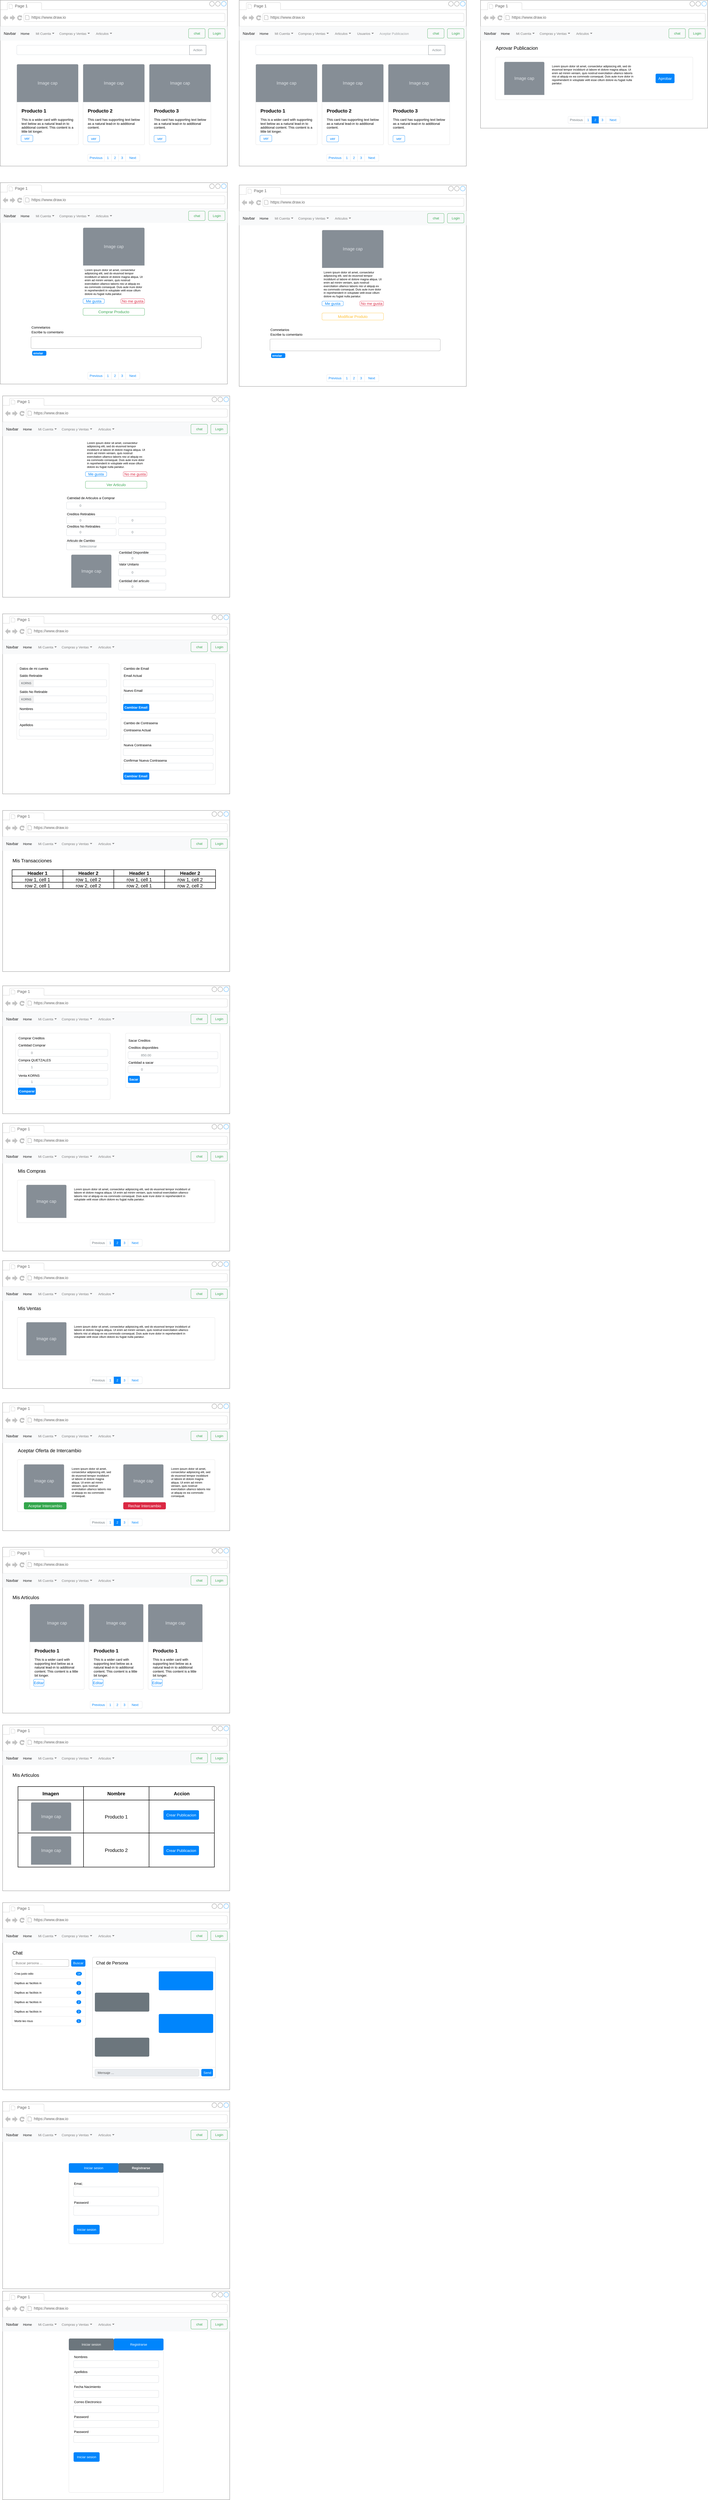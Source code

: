 <mxfile>
    <diagram name="Página-1" id="F1LU-N5EgP87R9svg77U">
        <mxGraphModel dx="2796" dy="594" grid="1" gridSize="10" guides="1" tooltips="1" connect="1" arrows="1" fold="1" page="1" pageScale="1" pageWidth="827" pageHeight="1169" math="0" shadow="0">
            <root>
                <mxCell id="0"/>
                <mxCell id="1" parent="0"/>
                <mxCell id="lf-P9dJ_xv8n2HS4JSEs-1" value="Z" style="strokeWidth=1;shadow=0;dashed=0;align=center;html=1;shape=mxgraph.mockup.containers.browserWindow;rSize=0;strokeColor=#666666;strokeColor2=#008cff;strokeColor3=#c4c4c4;mainText=,;recursiveResize=0;" parent="1" vertex="1">
                    <mxGeometry x="-1400" y="20" width="960" height="700" as="geometry"/>
                </mxCell>
                <mxCell id="lf-P9dJ_xv8n2HS4JSEs-2" value="Page 1" style="strokeWidth=1;shadow=0;dashed=0;align=center;html=1;shape=mxgraph.mockup.containers.anchor;fontSize=17;fontColor=#666666;align=left;whiteSpace=wrap;" parent="lf-P9dJ_xv8n2HS4JSEs-1" vertex="1">
                    <mxGeometry x="60" y="12" width="110" height="26" as="geometry"/>
                </mxCell>
                <mxCell id="lf-P9dJ_xv8n2HS4JSEs-3" value="https://www.draw.io" style="strokeWidth=1;shadow=0;dashed=0;align=center;html=1;shape=mxgraph.mockup.containers.anchor;rSize=0;fontSize=17;fontColor=#666666;align=left;" parent="lf-P9dJ_xv8n2HS4JSEs-1" vertex="1">
                    <mxGeometry x="130" y="60" width="250" height="26" as="geometry"/>
                </mxCell>
                <mxCell id="lf-P9dJ_xv8n2HS4JSEs-11" value="Navbar" style="html=1;shadow=0;dashed=0;fillColor=#F8F9FA;strokeColor=none;fontSize=16;fontColor=#181819;align=left;spacing=15;" parent="lf-P9dJ_xv8n2HS4JSEs-1" vertex="1">
                    <mxGeometry y="110" width="960" height="60" as="geometry"/>
                </mxCell>
                <mxCell id="lf-P9dJ_xv8n2HS4JSEs-12" value="Home" style="fillColor=none;strokeColor=none;fontSize=14;fontColor=#181819;align=center;" parent="lf-P9dJ_xv8n2HS4JSEs-11" vertex="1">
                    <mxGeometry width="70" height="40" relative="1" as="geometry">
                        <mxPoint x="70" y="10" as="offset"/>
                    </mxGeometry>
                </mxCell>
                <mxCell id="lf-P9dJ_xv8n2HS4JSEs-14" value="Mi Cuenta" style="fillColor=none;strokeColor=none;fontSize=14;fontColor=#7C7C7D;align=right;spacingRight=20;" parent="lf-P9dJ_xv8n2HS4JSEs-11" vertex="1">
                    <mxGeometry width="100" height="40" relative="1" as="geometry">
                        <mxPoint x="136" y="10" as="offset"/>
                    </mxGeometry>
                </mxCell>
                <mxCell id="lf-P9dJ_xv8n2HS4JSEs-15" value="" style="shape=triangle;direction=south;fillColor=#7C7C7D;strokeColor=none;perimeter=none;" parent="lf-P9dJ_xv8n2HS4JSEs-14" vertex="1">
                    <mxGeometry x="1" y="0.5" width="10" height="5" relative="1" as="geometry">
                        <mxPoint x="-17" y="-2.5" as="offset"/>
                    </mxGeometry>
                </mxCell>
                <mxCell id="lf-P9dJ_xv8n2HS4JSEs-17" value="Login" style="html=1;shadow=0;dashed=0;shape=mxgraph.bootstrap.rrect;rSize=5;fontSize=14;fontColor=#33A64C;strokeColor=#33A64C;fillColor=none;" parent="lf-P9dJ_xv8n2HS4JSEs-11" vertex="1">
                    <mxGeometry x="1" width="70" height="40" relative="1" as="geometry">
                        <mxPoint x="-80" y="10" as="offset"/>
                    </mxGeometry>
                </mxCell>
                <mxCell id="lf-P9dJ_xv8n2HS4JSEs-20" value="chat" style="html=1;shadow=0;dashed=0;shape=mxgraph.bootstrap.rrect;rSize=5;fontSize=14;fontColor=#33A64C;strokeColor=#33A64C;fillColor=none;" parent="lf-P9dJ_xv8n2HS4JSEs-11" vertex="1">
                    <mxGeometry x="796" y="10" width="70" height="40" as="geometry"/>
                </mxCell>
                <mxCell id="lf-P9dJ_xv8n2HS4JSEs-21" value="Compras y Ventas" style="fillColor=none;strokeColor=none;fontSize=14;fontColor=#7C7C7D;align=right;spacingRight=20;" parent="lf-P9dJ_xv8n2HS4JSEs-11" vertex="1">
                    <mxGeometry x="240" y="10" width="146" height="40" as="geometry"/>
                </mxCell>
                <mxCell id="lf-P9dJ_xv8n2HS4JSEs-22" value="" style="shape=triangle;direction=south;fillColor=#7C7C7D;strokeColor=none;perimeter=none;" parent="lf-P9dJ_xv8n2HS4JSEs-21" vertex="1">
                    <mxGeometry x="1" y="0.5" width="10" height="5" relative="1" as="geometry">
                        <mxPoint x="-17" y="-2.5" as="offset"/>
                    </mxGeometry>
                </mxCell>
                <mxCell id="lf-P9dJ_xv8n2HS4JSEs-43" value="Articulos" style="fillColor=none;strokeColor=none;fontSize=14;fontColor=#7C7C7D;align=right;spacingRight=20;" parent="lf-P9dJ_xv8n2HS4JSEs-11" vertex="1">
                    <mxGeometry x="394" y="10" width="86" height="40" as="geometry"/>
                </mxCell>
                <mxCell id="lf-P9dJ_xv8n2HS4JSEs-44" value="" style="shape=triangle;direction=south;fillColor=#7C7C7D;strokeColor=none;perimeter=none;" parent="lf-P9dJ_xv8n2HS4JSEs-43" vertex="1">
                    <mxGeometry x="1" y="0.5" width="10" height="5" relative="1" as="geometry">
                        <mxPoint x="-17" y="-2.5" as="offset"/>
                    </mxGeometry>
                </mxCell>
                <mxCell id="lf-P9dJ_xv8n2HS4JSEs-45" value="&lt;b&gt;&lt;font style=&quot;font-size: 20px&quot;&gt;Producto 1&lt;/font&gt;&lt;/b&gt;&lt;br&gt;&lt;br&gt;This is a wider card with supporting text below as a natural lead-in to additional content. This content is a little bit longer." style="html=1;shadow=0;dashed=0;shape=mxgraph.bootstrap.rrect;rSize=5;strokeColor=#DFDFDF;html=1;whiteSpace=wrap;fillColor=#ffffff;fontColor=#000000;verticalAlign=top;align=left;spacing=20;spacingBottom=0;fontSize=14;spacingTop=160;" parent="lf-P9dJ_xv8n2HS4JSEs-1" vertex="1">
                    <mxGeometry width="260" height="340" relative="1" as="geometry">
                        <mxPoint x="70" y="270" as="offset"/>
                    </mxGeometry>
                </mxCell>
                <mxCell id="lf-P9dJ_xv8n2HS4JSEs-46" value="Image cap" style="html=1;shadow=0;dashed=0;shape=mxgraph.bootstrap.topButton;rSize=5;perimeter=none;whiteSpace=wrap;fillColor=#868E96;strokeColor=#DFDFDF;fontColor=#DEE2E6;resizeWidth=1;fontSize=18;" parent="lf-P9dJ_xv8n2HS4JSEs-45" vertex="1">
                    <mxGeometry width="260" height="160" relative="1" as="geometry"/>
                </mxCell>
                <mxCell id="lf-P9dJ_xv8n2HS4JSEs-58" value="ver" style="html=1;shadow=0;dashed=0;shape=mxgraph.bootstrap.rrect;rSize=5;strokeColor=#0085FC;strokeWidth=1;fillColor=none;fontColor=#0085FC;whiteSpace=wrap;align=center;verticalAlign=middle;spacingLeft=0;fontStyle=0;fontSize=16;spacing=5;" parent="lf-P9dJ_xv8n2HS4JSEs-45" vertex="1">
                    <mxGeometry x="18" y="299.568" width="50" height="27.568" as="geometry"/>
                </mxCell>
                <mxCell id="lf-P9dJ_xv8n2HS4JSEs-48" value="&lt;b&gt;&lt;font style=&quot;font-size: 20px;&quot;&gt;Producto 2&lt;/font&gt;&lt;/b&gt;&lt;div&gt;&lt;br&gt;This card has supporting text below as a natural lead-in to additional content.&lt;/div&gt;" style="html=1;shadow=0;dashed=0;shape=mxgraph.bootstrap.rrect;rSize=5;strokeColor=#DFDFDF;html=1;whiteSpace=wrap;fillColor=#ffffff;fontColor=#000000;verticalAlign=top;align=left;spacing=20;spacingBottom=0;fontSize=14;spacingTop=160;" parent="lf-P9dJ_xv8n2HS4JSEs-1" vertex="1">
                    <mxGeometry x="350" y="270" width="260" height="340" as="geometry"/>
                </mxCell>
                <mxCell id="lf-P9dJ_xv8n2HS4JSEs-49" value="Image cap" style="html=1;shadow=0;dashed=0;shape=mxgraph.bootstrap.topButton;rSize=5;perimeter=none;whiteSpace=wrap;fillColor=#868E96;strokeColor=#DFDFDF;fontColor=#DEE2E6;resizeWidth=1;fontSize=18;" parent="lf-P9dJ_xv8n2HS4JSEs-48" vertex="1">
                    <mxGeometry width="260" height="160" relative="1" as="geometry"/>
                </mxCell>
                <mxCell id="lf-P9dJ_xv8n2HS4JSEs-59" value="ver" style="html=1;shadow=0;dashed=0;shape=mxgraph.bootstrap.rrect;rSize=5;strokeColor=#0085FC;strokeWidth=1;fillColor=none;fontColor=#0085FC;whiteSpace=wrap;align=center;verticalAlign=middle;spacingLeft=0;fontStyle=0;fontSize=16;spacing=5;" parent="lf-P9dJ_xv8n2HS4JSEs-48" vertex="1">
                    <mxGeometry x="20" y="300.486" width="50" height="27.568" as="geometry"/>
                </mxCell>
                <mxCell id="lf-P9dJ_xv8n2HS4JSEs-54" value="&lt;b&gt;&lt;font style=&quot;font-size: 20px;&quot;&gt;Producto 3&lt;/font&gt;&lt;/b&gt;&lt;div&gt;&lt;div&gt;&lt;br&gt;This card has supporting text below as a natural lead-in to additional content.&lt;/div&gt;&lt;/div&gt;" style="html=1;shadow=0;dashed=0;shape=mxgraph.bootstrap.rrect;rSize=5;strokeColor=#DFDFDF;html=1;whiteSpace=wrap;fillColor=#ffffff;fontColor=#000000;verticalAlign=top;align=left;spacing=20;spacingBottom=0;fontSize=14;spacingTop=160;" parent="lf-P9dJ_xv8n2HS4JSEs-1" vertex="1">
                    <mxGeometry x="630" y="270" width="260" height="340" as="geometry"/>
                </mxCell>
                <mxCell id="lf-P9dJ_xv8n2HS4JSEs-55" value="Image cap" style="html=1;shadow=0;dashed=0;shape=mxgraph.bootstrap.topButton;rSize=5;perimeter=none;whiteSpace=wrap;fillColor=#868E96;strokeColor=#DFDFDF;fontColor=#DEE2E6;resizeWidth=1;fontSize=18;" parent="lf-P9dJ_xv8n2HS4JSEs-54" vertex="1">
                    <mxGeometry width="260" height="160" relative="1" as="geometry"/>
                </mxCell>
                <mxCell id="lf-P9dJ_xv8n2HS4JSEs-57" value="ver" style="html=1;shadow=0;dashed=0;shape=mxgraph.bootstrap.rrect;rSize=5;strokeColor=#0085FC;strokeWidth=1;fillColor=none;fontColor=#0085FC;whiteSpace=wrap;align=center;verticalAlign=middle;spacingLeft=0;fontStyle=0;fontSize=16;spacing=5;" parent="lf-P9dJ_xv8n2HS4JSEs-54" vertex="1">
                    <mxGeometry x="20" y="300.486" width="50" height="27.568" as="geometry"/>
                </mxCell>
                <mxCell id="lf-P9dJ_xv8n2HS4JSEs-4" value="" style="html=1;shadow=0;dashed=0;shape=mxgraph.bootstrap.rrect;rSize=5;strokeColor=#DEE2E6;html=1;whiteSpace=wrap;fillColor=#ffffff;fontColor=#0085FC;fontSize=14;" parent="lf-P9dJ_xv8n2HS4JSEs-1" vertex="1">
                    <mxGeometry x="370" y="650" width="220" height="30" as="geometry"/>
                </mxCell>
                <mxCell id="lf-P9dJ_xv8n2HS4JSEs-5" value="Previous" style="strokeColor=inherit;fillColor=inherit;gradientColor=inherit;fontColor=inherit;html=1;shadow=0;dashed=0;shape=mxgraph.bootstrap.leftButton;rSize=5;perimeter=none;whiteSpace=wrap;resizeHeight=1;fontSize=14;" parent="lf-P9dJ_xv8n2HS4JSEs-4" vertex="1">
                    <mxGeometry width="70" height="30" relative="1" as="geometry"/>
                </mxCell>
                <mxCell id="lf-P9dJ_xv8n2HS4JSEs-6" value="1" style="strokeColor=inherit;fillColor=inherit;gradientColor=inherit;fontColor=inherit;html=1;shadow=0;dashed=0;perimeter=none;whiteSpace=wrap;resizeHeight=1;fontSize=14;" parent="lf-P9dJ_xv8n2HS4JSEs-4" vertex="1">
                    <mxGeometry width="30" height="30" relative="1" as="geometry">
                        <mxPoint x="70" as="offset"/>
                    </mxGeometry>
                </mxCell>
                <mxCell id="lf-P9dJ_xv8n2HS4JSEs-7" value="2" style="strokeColor=inherit;fillColor=inherit;gradientColor=inherit;fontColor=inherit;html=1;shadow=0;dashed=0;perimeter=none;whiteSpace=wrap;resizeHeight=1;fontSize=14;" parent="lf-P9dJ_xv8n2HS4JSEs-4" vertex="1">
                    <mxGeometry width="30" height="30" relative="1" as="geometry">
                        <mxPoint x="100" as="offset"/>
                    </mxGeometry>
                </mxCell>
                <mxCell id="lf-P9dJ_xv8n2HS4JSEs-8" value="3" style="strokeColor=inherit;fillColor=inherit;gradientColor=inherit;fontColor=inherit;html=1;shadow=0;dashed=0;perimeter=none;whiteSpace=wrap;resizeHeight=1;fontSize=14;" parent="lf-P9dJ_xv8n2HS4JSEs-4" vertex="1">
                    <mxGeometry width="30" height="30" relative="1" as="geometry">
                        <mxPoint x="130" as="offset"/>
                    </mxGeometry>
                </mxCell>
                <mxCell id="lf-P9dJ_xv8n2HS4JSEs-9" value="Next" style="strokeColor=inherit;fillColor=inherit;gradientColor=inherit;fontColor=inherit;html=1;shadow=0;dashed=0;shape=mxgraph.bootstrap.rightButton;rSize=5;perimeter=none;whiteSpace=wrap;resizeHeight=1;fontSize=14;" parent="lf-P9dJ_xv8n2HS4JSEs-4" vertex="1">
                    <mxGeometry x="1" width="60" height="30" relative="1" as="geometry">
                        <mxPoint x="-60" as="offset"/>
                    </mxGeometry>
                </mxCell>
                <mxCell id="30" value="" style="html=1;shadow=0;dashed=0;shape=mxgraph.bootstrap.rrect;rSize=5;strokeColor=#CED4DA;html=1;whiteSpace=wrap;fillColor=#FFFFFF;fontColor=#7D868C;align=left;spacing=15;spacingLeft=40;fontSize=14;" parent="lf-P9dJ_xv8n2HS4JSEs-1" vertex="1">
                    <mxGeometry x="70" y="190" width="800" height="40" as="geometry"/>
                </mxCell>
                <mxCell id="33" value="Action" style="html=1;shadow=0;dashed=0;strokeColor=#6C757D;gradientColor=inherit;fontColor=inherit;fillColor=inherit;perimeter=none;whiteSpace=wrap;resizeHeight=1;fontSize=14;" parent="30" vertex="1">
                    <mxGeometry x="1" width="70" height="40" relative="1" as="geometry">
                        <mxPoint x="-70" as="offset"/>
                    </mxGeometry>
                </mxCell>
                <mxCell id="34" value="Z" style="strokeWidth=1;shadow=0;dashed=0;align=center;html=1;shape=mxgraph.mockup.containers.browserWindow;rSize=0;strokeColor=#666666;strokeColor2=#008cff;strokeColor3=#c4c4c4;mainText=,;recursiveResize=0;" parent="1" vertex="1">
                    <mxGeometry x="-390" y="20" width="960" height="700" as="geometry"/>
                </mxCell>
                <mxCell id="35" value="Page 1" style="strokeWidth=1;shadow=0;dashed=0;align=center;html=1;shape=mxgraph.mockup.containers.anchor;fontSize=17;fontColor=#666666;align=left;whiteSpace=wrap;" parent="34" vertex="1">
                    <mxGeometry x="60" y="12" width="110" height="26" as="geometry"/>
                </mxCell>
                <mxCell id="36" value="https://www.draw.io" style="strokeWidth=1;shadow=0;dashed=0;align=center;html=1;shape=mxgraph.mockup.containers.anchor;rSize=0;fontSize=17;fontColor=#666666;align=left;" parent="34" vertex="1">
                    <mxGeometry x="130" y="60" width="250" height="26" as="geometry"/>
                </mxCell>
                <mxCell id="37" value="Navbar" style="html=1;shadow=0;dashed=0;fillColor=#F8F9FA;strokeColor=none;fontSize=16;fontColor=#181819;align=left;spacing=15;" parent="34" vertex="1">
                    <mxGeometry y="110" width="960" height="60" as="geometry"/>
                </mxCell>
                <mxCell id="38" value="Home" style="fillColor=none;strokeColor=none;fontSize=14;fontColor=#181819;align=center;" parent="37" vertex="1">
                    <mxGeometry width="70" height="40" relative="1" as="geometry">
                        <mxPoint x="70" y="10" as="offset"/>
                    </mxGeometry>
                </mxCell>
                <mxCell id="39" value="Mi Cuenta" style="fillColor=none;strokeColor=none;fontSize=14;fontColor=#7C7C7D;align=right;spacingRight=20;" parent="37" vertex="1">
                    <mxGeometry width="100" height="40" relative="1" as="geometry">
                        <mxPoint x="136" y="10" as="offset"/>
                    </mxGeometry>
                </mxCell>
                <mxCell id="40" value="" style="shape=triangle;direction=south;fillColor=#7C7C7D;strokeColor=none;perimeter=none;" parent="39" vertex="1">
                    <mxGeometry x="1" y="0.5" width="10" height="5" relative="1" as="geometry">
                        <mxPoint x="-17" y="-2.5" as="offset"/>
                    </mxGeometry>
                </mxCell>
                <mxCell id="41" value="Login" style="html=1;shadow=0;dashed=0;shape=mxgraph.bootstrap.rrect;rSize=5;fontSize=14;fontColor=#33A64C;strokeColor=#33A64C;fillColor=none;" parent="37" vertex="1">
                    <mxGeometry x="1" width="70" height="40" relative="1" as="geometry">
                        <mxPoint x="-80" y="10" as="offset"/>
                    </mxGeometry>
                </mxCell>
                <mxCell id="42" value="chat" style="html=1;shadow=0;dashed=0;shape=mxgraph.bootstrap.rrect;rSize=5;fontSize=14;fontColor=#33A64C;strokeColor=#33A64C;fillColor=none;" parent="37" vertex="1">
                    <mxGeometry x="796" y="10" width="70" height="40" as="geometry"/>
                </mxCell>
                <mxCell id="43" value="Compras y Ventas" style="fillColor=none;strokeColor=none;fontSize=14;fontColor=#7C7C7D;align=right;spacingRight=20;" parent="37" vertex="1">
                    <mxGeometry x="240" y="10" width="146" height="40" as="geometry"/>
                </mxCell>
                <mxCell id="44" value="" style="shape=triangle;direction=south;fillColor=#7C7C7D;strokeColor=none;perimeter=none;" parent="43" vertex="1">
                    <mxGeometry x="1" y="0.5" width="10" height="5" relative="1" as="geometry">
                        <mxPoint x="-17" y="-2.5" as="offset"/>
                    </mxGeometry>
                </mxCell>
                <mxCell id="45" value="Articulos" style="fillColor=none;strokeColor=none;fontSize=14;fontColor=#7C7C7D;align=right;spacingRight=20;" parent="37" vertex="1">
                    <mxGeometry x="394" y="10" width="86" height="40" as="geometry"/>
                </mxCell>
                <mxCell id="46" value="" style="shape=triangle;direction=south;fillColor=#7C7C7D;strokeColor=none;perimeter=none;" parent="45" vertex="1">
                    <mxGeometry x="1" y="0.5" width="10" height="5" relative="1" as="geometry">
                        <mxPoint x="-17" y="-2.5" as="offset"/>
                    </mxGeometry>
                </mxCell>
                <mxCell id="581" value="Aceptar Publicacion" style="fillColor=none;strokeColor=none;fontSize=14;fontColor=#9A9DA0;align=center;" vertex="1" parent="37">
                    <mxGeometry x="580" y="10" width="150" height="40" as="geometry"/>
                </mxCell>
                <mxCell id="582" value="Usuarios" style="fillColor=none;strokeColor=none;fontSize=14;fontColor=#7C7C7D;align=right;spacingRight=20;" vertex="1" parent="37">
                    <mxGeometry x="490" y="10" width="86" height="40" as="geometry"/>
                </mxCell>
                <mxCell id="583" value="" style="shape=triangle;direction=south;fillColor=#7C7C7D;strokeColor=none;perimeter=none;" vertex="1" parent="582">
                    <mxGeometry x="1" y="0.5" width="10" height="5" relative="1" as="geometry">
                        <mxPoint x="-17" y="-2.5" as="offset"/>
                    </mxGeometry>
                </mxCell>
                <mxCell id="47" value="&lt;b&gt;&lt;font style=&quot;font-size: 20px&quot;&gt;Producto 1&lt;/font&gt;&lt;/b&gt;&lt;br&gt;&lt;br&gt;This is a wider card with supporting text below as a natural lead-in to additional content. This content is a little bit longer." style="html=1;shadow=0;dashed=0;shape=mxgraph.bootstrap.rrect;rSize=5;strokeColor=#DFDFDF;html=1;whiteSpace=wrap;fillColor=#ffffff;fontColor=#000000;verticalAlign=top;align=left;spacing=20;spacingBottom=0;fontSize=14;spacingTop=160;" parent="34" vertex="1">
                    <mxGeometry width="260" height="340" relative="1" as="geometry">
                        <mxPoint x="70" y="270" as="offset"/>
                    </mxGeometry>
                </mxCell>
                <mxCell id="48" value="Image cap" style="html=1;shadow=0;dashed=0;shape=mxgraph.bootstrap.topButton;rSize=5;perimeter=none;whiteSpace=wrap;fillColor=#868E96;strokeColor=#DFDFDF;fontColor=#DEE2E6;resizeWidth=1;fontSize=18;" parent="47" vertex="1">
                    <mxGeometry width="260" height="160" relative="1" as="geometry"/>
                </mxCell>
                <mxCell id="49" value="ver" style="html=1;shadow=0;dashed=0;shape=mxgraph.bootstrap.rrect;rSize=5;strokeColor=#0085FC;strokeWidth=1;fillColor=none;fontColor=#0085FC;whiteSpace=wrap;align=center;verticalAlign=middle;spacingLeft=0;fontStyle=0;fontSize=16;spacing=5;" parent="47" vertex="1">
                    <mxGeometry x="18" y="299.568" width="50" height="27.568" as="geometry"/>
                </mxCell>
                <mxCell id="50" value="&lt;b&gt;&lt;font style=&quot;font-size: 20px;&quot;&gt;Producto 2&lt;/font&gt;&lt;/b&gt;&lt;div&gt;&lt;br&gt;This card has supporting text below as a natural lead-in to additional content.&lt;/div&gt;" style="html=1;shadow=0;dashed=0;shape=mxgraph.bootstrap.rrect;rSize=5;strokeColor=#DFDFDF;html=1;whiteSpace=wrap;fillColor=#ffffff;fontColor=#000000;verticalAlign=top;align=left;spacing=20;spacingBottom=0;fontSize=14;spacingTop=160;" parent="34" vertex="1">
                    <mxGeometry x="350" y="270" width="260" height="340" as="geometry"/>
                </mxCell>
                <mxCell id="51" value="Image cap" style="html=1;shadow=0;dashed=0;shape=mxgraph.bootstrap.topButton;rSize=5;perimeter=none;whiteSpace=wrap;fillColor=#868E96;strokeColor=#DFDFDF;fontColor=#DEE2E6;resizeWidth=1;fontSize=18;" parent="50" vertex="1">
                    <mxGeometry width="260" height="160" relative="1" as="geometry"/>
                </mxCell>
                <mxCell id="52" value="ver" style="html=1;shadow=0;dashed=0;shape=mxgraph.bootstrap.rrect;rSize=5;strokeColor=#0085FC;strokeWidth=1;fillColor=none;fontColor=#0085FC;whiteSpace=wrap;align=center;verticalAlign=middle;spacingLeft=0;fontStyle=0;fontSize=16;spacing=5;" parent="50" vertex="1">
                    <mxGeometry x="20" y="300.486" width="50" height="27.568" as="geometry"/>
                </mxCell>
                <mxCell id="53" value="&lt;b&gt;&lt;font style=&quot;font-size: 20px;&quot;&gt;Producto 3&lt;/font&gt;&lt;/b&gt;&lt;div&gt;&lt;div&gt;&lt;br&gt;This card has supporting text below as a natural lead-in to additional content.&lt;/div&gt;&lt;/div&gt;" style="html=1;shadow=0;dashed=0;shape=mxgraph.bootstrap.rrect;rSize=5;strokeColor=#DFDFDF;html=1;whiteSpace=wrap;fillColor=#ffffff;fontColor=#000000;verticalAlign=top;align=left;spacing=20;spacingBottom=0;fontSize=14;spacingTop=160;" parent="34" vertex="1">
                    <mxGeometry x="630" y="270" width="260" height="340" as="geometry"/>
                </mxCell>
                <mxCell id="54" value="Image cap" style="html=1;shadow=0;dashed=0;shape=mxgraph.bootstrap.topButton;rSize=5;perimeter=none;whiteSpace=wrap;fillColor=#868E96;strokeColor=#DFDFDF;fontColor=#DEE2E6;resizeWidth=1;fontSize=18;" parent="53" vertex="1">
                    <mxGeometry width="260" height="160" relative="1" as="geometry"/>
                </mxCell>
                <mxCell id="55" value="ver" style="html=1;shadow=0;dashed=0;shape=mxgraph.bootstrap.rrect;rSize=5;strokeColor=#0085FC;strokeWidth=1;fillColor=none;fontColor=#0085FC;whiteSpace=wrap;align=center;verticalAlign=middle;spacingLeft=0;fontStyle=0;fontSize=16;spacing=5;" parent="53" vertex="1">
                    <mxGeometry x="20" y="300.486" width="50" height="27.568" as="geometry"/>
                </mxCell>
                <mxCell id="56" value="" style="html=1;shadow=0;dashed=0;shape=mxgraph.bootstrap.rrect;rSize=5;strokeColor=#DEE2E6;html=1;whiteSpace=wrap;fillColor=#ffffff;fontColor=#0085FC;fontSize=14;" parent="34" vertex="1">
                    <mxGeometry x="370" y="650" width="220" height="30" as="geometry"/>
                </mxCell>
                <mxCell id="57" value="Previous" style="strokeColor=inherit;fillColor=inherit;gradientColor=inherit;fontColor=inherit;html=1;shadow=0;dashed=0;shape=mxgraph.bootstrap.leftButton;rSize=5;perimeter=none;whiteSpace=wrap;resizeHeight=1;fontSize=14;" parent="56" vertex="1">
                    <mxGeometry width="70" height="30" relative="1" as="geometry"/>
                </mxCell>
                <mxCell id="58" value="1" style="strokeColor=inherit;fillColor=inherit;gradientColor=inherit;fontColor=inherit;html=1;shadow=0;dashed=0;perimeter=none;whiteSpace=wrap;resizeHeight=1;fontSize=14;" parent="56" vertex="1">
                    <mxGeometry width="30" height="30" relative="1" as="geometry">
                        <mxPoint x="70" as="offset"/>
                    </mxGeometry>
                </mxCell>
                <mxCell id="59" value="2" style="strokeColor=inherit;fillColor=inherit;gradientColor=inherit;fontColor=inherit;html=1;shadow=0;dashed=0;perimeter=none;whiteSpace=wrap;resizeHeight=1;fontSize=14;" parent="56" vertex="1">
                    <mxGeometry width="30" height="30" relative="1" as="geometry">
                        <mxPoint x="100" as="offset"/>
                    </mxGeometry>
                </mxCell>
                <mxCell id="60" value="3" style="strokeColor=inherit;fillColor=inherit;gradientColor=inherit;fontColor=inherit;html=1;shadow=0;dashed=0;perimeter=none;whiteSpace=wrap;resizeHeight=1;fontSize=14;" parent="56" vertex="1">
                    <mxGeometry width="30" height="30" relative="1" as="geometry">
                        <mxPoint x="130" as="offset"/>
                    </mxGeometry>
                </mxCell>
                <mxCell id="61" value="Next" style="strokeColor=inherit;fillColor=inherit;gradientColor=inherit;fontColor=inherit;html=1;shadow=0;dashed=0;shape=mxgraph.bootstrap.rightButton;rSize=5;perimeter=none;whiteSpace=wrap;resizeHeight=1;fontSize=14;" parent="56" vertex="1">
                    <mxGeometry x="1" width="60" height="30" relative="1" as="geometry">
                        <mxPoint x="-60" as="offset"/>
                    </mxGeometry>
                </mxCell>
                <mxCell id="62" value="" style="html=1;shadow=0;dashed=0;shape=mxgraph.bootstrap.rrect;rSize=5;strokeColor=#CED4DA;html=1;whiteSpace=wrap;fillColor=#FFFFFF;fontColor=#7D868C;align=left;spacing=15;spacingLeft=40;fontSize=14;" parent="34" vertex="1">
                    <mxGeometry x="70" y="190" width="800" height="40" as="geometry"/>
                </mxCell>
                <mxCell id="63" value="Action" style="html=1;shadow=0;dashed=0;strokeColor=#6C757D;gradientColor=inherit;fontColor=inherit;fillColor=inherit;perimeter=none;whiteSpace=wrap;resizeHeight=1;fontSize=14;" parent="62" vertex="1">
                    <mxGeometry x="1" width="70" height="40" relative="1" as="geometry">
                        <mxPoint x="-70" as="offset"/>
                    </mxGeometry>
                </mxCell>
                <mxCell id="64" value="" style="strokeWidth=1;shadow=0;dashed=0;align=center;html=1;shape=mxgraph.mockup.containers.browserWindow;rSize=0;strokeColor=#666666;strokeColor2=#008cff;strokeColor3=#c4c4c4;mainText=,;recursiveResize=0;" parent="1" vertex="1">
                    <mxGeometry x="-1400" y="790" width="960" height="850" as="geometry"/>
                </mxCell>
                <mxCell id="65" value="Page 1" style="strokeWidth=1;shadow=0;dashed=0;align=center;html=1;shape=mxgraph.mockup.containers.anchor;fontSize=17;fontColor=#666666;align=left;whiteSpace=wrap;" parent="64" vertex="1">
                    <mxGeometry x="60" y="12" width="110" height="26" as="geometry"/>
                </mxCell>
                <mxCell id="66" value="https://www.draw.io" style="strokeWidth=1;shadow=0;dashed=0;align=center;html=1;shape=mxgraph.mockup.containers.anchor;rSize=0;fontSize=17;fontColor=#666666;align=left;" parent="64" vertex="1">
                    <mxGeometry x="130" y="60" width="250" height="26" as="geometry"/>
                </mxCell>
                <mxCell id="67" value="Navbar" style="html=1;shadow=0;dashed=0;fillColor=#F8F9FA;strokeColor=none;fontSize=16;fontColor=#181819;align=left;spacing=15;" parent="64" vertex="1">
                    <mxGeometry y="110" width="960" height="60" as="geometry"/>
                </mxCell>
                <mxCell id="68" value="Home" style="fillColor=none;strokeColor=none;fontSize=14;fontColor=#181819;align=center;" parent="67" vertex="1">
                    <mxGeometry width="70" height="40" relative="1" as="geometry">
                        <mxPoint x="70" y="10" as="offset"/>
                    </mxGeometry>
                </mxCell>
                <mxCell id="69" value="Mi Cuenta" style="fillColor=none;strokeColor=none;fontSize=14;fontColor=#7C7C7D;align=right;spacingRight=20;" parent="67" vertex="1">
                    <mxGeometry width="100" height="40" relative="1" as="geometry">
                        <mxPoint x="136" y="10" as="offset"/>
                    </mxGeometry>
                </mxCell>
                <mxCell id="70" value="" style="shape=triangle;direction=south;fillColor=#7C7C7D;strokeColor=none;perimeter=none;" parent="69" vertex="1">
                    <mxGeometry x="1" y="0.5" width="10" height="5" relative="1" as="geometry">
                        <mxPoint x="-17" y="-2.5" as="offset"/>
                    </mxGeometry>
                </mxCell>
                <mxCell id="71" value="Login" style="html=1;shadow=0;dashed=0;shape=mxgraph.bootstrap.rrect;rSize=5;fontSize=14;fontColor=#33A64C;strokeColor=#33A64C;fillColor=none;" parent="67" vertex="1">
                    <mxGeometry x="1" width="70" height="40" relative="1" as="geometry">
                        <mxPoint x="-80" y="10" as="offset"/>
                    </mxGeometry>
                </mxCell>
                <mxCell id="72" value="chat" style="html=1;shadow=0;dashed=0;shape=mxgraph.bootstrap.rrect;rSize=5;fontSize=14;fontColor=#33A64C;strokeColor=#33A64C;fillColor=none;" parent="67" vertex="1">
                    <mxGeometry x="796" y="10" width="70" height="40" as="geometry"/>
                </mxCell>
                <mxCell id="73" value="Compras y Ventas" style="fillColor=none;strokeColor=none;fontSize=14;fontColor=#7C7C7D;align=right;spacingRight=20;" parent="67" vertex="1">
                    <mxGeometry x="240" y="10" width="146" height="40" as="geometry"/>
                </mxCell>
                <mxCell id="74" value="" style="shape=triangle;direction=south;fillColor=#7C7C7D;strokeColor=none;perimeter=none;" parent="73" vertex="1">
                    <mxGeometry x="1" y="0.5" width="10" height="5" relative="1" as="geometry">
                        <mxPoint x="-17" y="-2.5" as="offset"/>
                    </mxGeometry>
                </mxCell>
                <mxCell id="75" value="Articulos" style="fillColor=none;strokeColor=none;fontSize=14;fontColor=#7C7C7D;align=right;spacingRight=20;" parent="67" vertex="1">
                    <mxGeometry x="394" y="10" width="86" height="40" as="geometry"/>
                </mxCell>
                <mxCell id="76" value="" style="shape=triangle;direction=south;fillColor=#7C7C7D;strokeColor=none;perimeter=none;" parent="75" vertex="1">
                    <mxGeometry x="1" y="0.5" width="10" height="5" relative="1" as="geometry">
                        <mxPoint x="-17" y="-2.5" as="offset"/>
                    </mxGeometry>
                </mxCell>
                <mxCell id="86" value="" style="html=1;shadow=0;dashed=0;shape=mxgraph.bootstrap.rrect;rSize=5;strokeColor=#DEE2E6;html=1;whiteSpace=wrap;fillColor=#ffffff;fontColor=#0085FC;fontSize=14;" parent="64" vertex="1">
                    <mxGeometry x="370" y="800" width="220" height="30" as="geometry"/>
                </mxCell>
                <mxCell id="87" value="Previous" style="strokeColor=inherit;fillColor=inherit;gradientColor=inherit;fontColor=inherit;html=1;shadow=0;dashed=0;shape=mxgraph.bootstrap.leftButton;rSize=5;perimeter=none;whiteSpace=wrap;resizeHeight=1;fontSize=14;" parent="86" vertex="1">
                    <mxGeometry width="70" height="30" relative="1" as="geometry"/>
                </mxCell>
                <mxCell id="88" value="1" style="strokeColor=inherit;fillColor=inherit;gradientColor=inherit;fontColor=inherit;html=1;shadow=0;dashed=0;perimeter=none;whiteSpace=wrap;resizeHeight=1;fontSize=14;" parent="86" vertex="1">
                    <mxGeometry width="30" height="30" relative="1" as="geometry">
                        <mxPoint x="70" as="offset"/>
                    </mxGeometry>
                </mxCell>
                <mxCell id="89" value="2" style="strokeColor=inherit;fillColor=inherit;gradientColor=inherit;fontColor=inherit;html=1;shadow=0;dashed=0;perimeter=none;whiteSpace=wrap;resizeHeight=1;fontSize=14;" parent="86" vertex="1">
                    <mxGeometry width="30" height="30" relative="1" as="geometry">
                        <mxPoint x="100" as="offset"/>
                    </mxGeometry>
                </mxCell>
                <mxCell id="90" value="3" style="strokeColor=inherit;fillColor=inherit;gradientColor=inherit;fontColor=inherit;html=1;shadow=0;dashed=0;perimeter=none;whiteSpace=wrap;resizeHeight=1;fontSize=14;" parent="86" vertex="1">
                    <mxGeometry width="30" height="30" relative="1" as="geometry">
                        <mxPoint x="130" as="offset"/>
                    </mxGeometry>
                </mxCell>
                <mxCell id="91" value="Next" style="strokeColor=inherit;fillColor=inherit;gradientColor=inherit;fontColor=inherit;html=1;shadow=0;dashed=0;shape=mxgraph.bootstrap.rightButton;rSize=5;perimeter=none;whiteSpace=wrap;resizeHeight=1;fontSize=14;" parent="86" vertex="1">
                    <mxGeometry x="1" width="60" height="30" relative="1" as="geometry">
                        <mxPoint x="-60" as="offset"/>
                    </mxGeometry>
                </mxCell>
                <mxCell id="94" value="Image cap" style="html=1;shadow=0;dashed=0;shape=mxgraph.bootstrap.topButton;rSize=5;perimeter=none;whiteSpace=wrap;fillColor=#868E96;strokeColor=#DFDFDF;fontColor=#DEE2E6;resizeWidth=1;fontSize=18;" parent="64" vertex="1">
                    <mxGeometry x="350" y="190" width="260" height="160" as="geometry"/>
                </mxCell>
                <mxCell id="95" value="Lorem ipsum dolor sit amet, consectetur adipisicing elit, sed do eiusmod tempor incididunt ut labore et dolore magna aliqua. Ut enim ad minim veniam, quis nostrud exercitation ullamco laboris nisi ut aliquip ex ea commodo consequat. Duis aute irure dolor in reprehenderit in voluptate velit esse cillum dolore eu fugiat nulla pariatur.&amp;nbsp;&lt;br&gt;" style="text;spacingTop=-5;whiteSpace=wrap;html=1;align=left;fontSize=12;fontFamily=Helvetica;fillColor=none;strokeColor=none;" parent="64" vertex="1">
                    <mxGeometry x="355" y="360" width="250" height="120" as="geometry"/>
                </mxCell>
                <mxCell id="96" value="Me gusta" style="html=1;shadow=0;dashed=0;shape=mxgraph.bootstrap.rrect;rSize=5;strokeColor=#0085FC;strokeWidth=1;fillColor=none;fontColor=#0085FC;whiteSpace=wrap;align=center;verticalAlign=middle;spacingLeft=0;fontStyle=0;fontSize=16;spacing=5;" parent="64" vertex="1">
                    <mxGeometry x="350" y="490" width="90" height="20" as="geometry"/>
                </mxCell>
                <mxCell id="97" value="No me gusta" style="html=1;shadow=0;dashed=0;shape=mxgraph.bootstrap.rrect;rSize=5;strokeColor=#DB2843;strokeWidth=1;fillColor=none;fontColor=#DB2843;whiteSpace=wrap;align=center;verticalAlign=middle;spacingLeft=0;fontStyle=0;fontSize=16;spacing=5;" parent="64" vertex="1">
                    <mxGeometry x="510" y="490" width="100" height="20" as="geometry"/>
                </mxCell>
                <mxCell id="99" value="Comprar Producto" style="html=1;shadow=0;dashed=0;shape=mxgraph.bootstrap.rrect;rSize=5;strokeColor=#33A64C;strokeWidth=1;fillColor=none;fontColor=#33A64C;whiteSpace=wrap;align=center;verticalAlign=middle;spacingLeft=0;fontStyle=0;fontSize=16;spacing=5;" parent="64" vertex="1">
                    <mxGeometry x="350" y="530" width="260" height="30" as="geometry"/>
                </mxCell>
                <mxCell id="100" value="Comnetarios" style="fillColor=none;strokeColor=none;align=left;fontSize=14;" parent="64" vertex="1">
                    <mxGeometry x="130" y="590" width="70" height="40" as="geometry"/>
                </mxCell>
                <mxCell id="101" value="" style="html=1;shadow=0;dashed=0;shape=mxgraph.bootstrap.rrect;rSize=5;fillColor=none;strokeColor=#999999;align=left;spacing=15;fontSize=14;fontColor=#6C767D;" parent="64" vertex="1">
                    <mxGeometry x="130" y="650" width="720" height="50" as="geometry"/>
                </mxCell>
                <mxCell id="130" value="Escribe tu comentario" style="fillColor=none;strokeColor=none;align=left;fontSize=14;" parent="64" vertex="1">
                    <mxGeometry x="130" y="610" width="70" height="40" as="geometry"/>
                </mxCell>
                <mxCell id="131" value="enviar" style="html=1;shadow=0;dashed=0;shape=mxgraph.bootstrap.rrect;rSize=5;strokeColor=none;strokeWidth=1;fillColor=#0085FC;fontColor=#FFFFFF;whiteSpace=wrap;align=left;verticalAlign=middle;spacingLeft=0;fontStyle=1;fontSize=14;spacing=5;" parent="64" vertex="1">
                    <mxGeometry x="135" y="710" width="60" height="20" as="geometry"/>
                </mxCell>
                <mxCell id="132" value="" style="strokeWidth=1;shadow=0;dashed=0;align=center;html=1;shape=mxgraph.mockup.containers.browserWindow;rSize=0;strokeColor=#666666;strokeColor2=#008cff;strokeColor3=#c4c4c4;mainText=,;recursiveResize=0;" parent="1" vertex="1">
                    <mxGeometry x="-390" y="800" width="960" height="850" as="geometry"/>
                </mxCell>
                <mxCell id="133" value="Page 1" style="strokeWidth=1;shadow=0;dashed=0;align=center;html=1;shape=mxgraph.mockup.containers.anchor;fontSize=17;fontColor=#666666;align=left;whiteSpace=wrap;" parent="132" vertex="1">
                    <mxGeometry x="60" y="12" width="110" height="26" as="geometry"/>
                </mxCell>
                <mxCell id="134" value="https://www.draw.io" style="strokeWidth=1;shadow=0;dashed=0;align=center;html=1;shape=mxgraph.mockup.containers.anchor;rSize=0;fontSize=17;fontColor=#666666;align=left;" parent="132" vertex="1">
                    <mxGeometry x="130" y="60" width="250" height="26" as="geometry"/>
                </mxCell>
                <mxCell id="135" value="Navbar" style="html=1;shadow=0;dashed=0;fillColor=#F8F9FA;strokeColor=none;fontSize=16;fontColor=#181819;align=left;spacing=15;" parent="132" vertex="1">
                    <mxGeometry y="110" width="960" height="60" as="geometry"/>
                </mxCell>
                <mxCell id="136" value="Home" style="fillColor=none;strokeColor=none;fontSize=14;fontColor=#181819;align=center;" parent="135" vertex="1">
                    <mxGeometry width="70" height="40" relative="1" as="geometry">
                        <mxPoint x="70" y="10" as="offset"/>
                    </mxGeometry>
                </mxCell>
                <mxCell id="137" value="Mi Cuenta" style="fillColor=none;strokeColor=none;fontSize=14;fontColor=#7C7C7D;align=right;spacingRight=20;" parent="135" vertex="1">
                    <mxGeometry width="100" height="40" relative="1" as="geometry">
                        <mxPoint x="136" y="10" as="offset"/>
                    </mxGeometry>
                </mxCell>
                <mxCell id="138" value="" style="shape=triangle;direction=south;fillColor=#7C7C7D;strokeColor=none;perimeter=none;" parent="137" vertex="1">
                    <mxGeometry x="1" y="0.5" width="10" height="5" relative="1" as="geometry">
                        <mxPoint x="-17" y="-2.5" as="offset"/>
                    </mxGeometry>
                </mxCell>
                <mxCell id="139" value="Login" style="html=1;shadow=0;dashed=0;shape=mxgraph.bootstrap.rrect;rSize=5;fontSize=14;fontColor=#33A64C;strokeColor=#33A64C;fillColor=none;" parent="135" vertex="1">
                    <mxGeometry x="1" width="70" height="40" relative="1" as="geometry">
                        <mxPoint x="-80" y="10" as="offset"/>
                    </mxGeometry>
                </mxCell>
                <mxCell id="140" value="chat" style="html=1;shadow=0;dashed=0;shape=mxgraph.bootstrap.rrect;rSize=5;fontSize=14;fontColor=#33A64C;strokeColor=#33A64C;fillColor=none;" parent="135" vertex="1">
                    <mxGeometry x="796" y="10" width="70" height="40" as="geometry"/>
                </mxCell>
                <mxCell id="141" value="Compras y Ventas" style="fillColor=none;strokeColor=none;fontSize=14;fontColor=#7C7C7D;align=right;spacingRight=20;" parent="135" vertex="1">
                    <mxGeometry x="240" y="10" width="146" height="40" as="geometry"/>
                </mxCell>
                <mxCell id="142" value="" style="shape=triangle;direction=south;fillColor=#7C7C7D;strokeColor=none;perimeter=none;" parent="141" vertex="1">
                    <mxGeometry x="1" y="0.5" width="10" height="5" relative="1" as="geometry">
                        <mxPoint x="-17" y="-2.5" as="offset"/>
                    </mxGeometry>
                </mxCell>
                <mxCell id="143" value="Articulos" style="fillColor=none;strokeColor=none;fontSize=14;fontColor=#7C7C7D;align=right;spacingRight=20;" parent="135" vertex="1">
                    <mxGeometry x="394" y="10" width="86" height="40" as="geometry"/>
                </mxCell>
                <mxCell id="144" value="" style="shape=triangle;direction=south;fillColor=#7C7C7D;strokeColor=none;perimeter=none;" parent="143" vertex="1">
                    <mxGeometry x="1" y="0.5" width="10" height="5" relative="1" as="geometry">
                        <mxPoint x="-17" y="-2.5" as="offset"/>
                    </mxGeometry>
                </mxCell>
                <mxCell id="145" value="" style="html=1;shadow=0;dashed=0;shape=mxgraph.bootstrap.rrect;rSize=5;strokeColor=#DEE2E6;html=1;whiteSpace=wrap;fillColor=#ffffff;fontColor=#0085FC;fontSize=14;" parent="132" vertex="1">
                    <mxGeometry x="370" y="800" width="220" height="30" as="geometry"/>
                </mxCell>
                <mxCell id="146" value="Previous" style="strokeColor=inherit;fillColor=inherit;gradientColor=inherit;fontColor=inherit;html=1;shadow=0;dashed=0;shape=mxgraph.bootstrap.leftButton;rSize=5;perimeter=none;whiteSpace=wrap;resizeHeight=1;fontSize=14;" parent="145" vertex="1">
                    <mxGeometry width="70" height="30" relative="1" as="geometry"/>
                </mxCell>
                <mxCell id="147" value="1" style="strokeColor=inherit;fillColor=inherit;gradientColor=inherit;fontColor=inherit;html=1;shadow=0;dashed=0;perimeter=none;whiteSpace=wrap;resizeHeight=1;fontSize=14;" parent="145" vertex="1">
                    <mxGeometry width="30" height="30" relative="1" as="geometry">
                        <mxPoint x="70" as="offset"/>
                    </mxGeometry>
                </mxCell>
                <mxCell id="148" value="2" style="strokeColor=inherit;fillColor=inherit;gradientColor=inherit;fontColor=inherit;html=1;shadow=0;dashed=0;perimeter=none;whiteSpace=wrap;resizeHeight=1;fontSize=14;" parent="145" vertex="1">
                    <mxGeometry width="30" height="30" relative="1" as="geometry">
                        <mxPoint x="100" as="offset"/>
                    </mxGeometry>
                </mxCell>
                <mxCell id="149" value="3" style="strokeColor=inherit;fillColor=inherit;gradientColor=inherit;fontColor=inherit;html=1;shadow=0;dashed=0;perimeter=none;whiteSpace=wrap;resizeHeight=1;fontSize=14;" parent="145" vertex="1">
                    <mxGeometry width="30" height="30" relative="1" as="geometry">
                        <mxPoint x="130" as="offset"/>
                    </mxGeometry>
                </mxCell>
                <mxCell id="150" value="Next" style="strokeColor=inherit;fillColor=inherit;gradientColor=inherit;fontColor=inherit;html=1;shadow=0;dashed=0;shape=mxgraph.bootstrap.rightButton;rSize=5;perimeter=none;whiteSpace=wrap;resizeHeight=1;fontSize=14;" parent="145" vertex="1">
                    <mxGeometry x="1" width="60" height="30" relative="1" as="geometry">
                        <mxPoint x="-60" as="offset"/>
                    </mxGeometry>
                </mxCell>
                <mxCell id="151" value="Image cap" style="html=1;shadow=0;dashed=0;shape=mxgraph.bootstrap.topButton;rSize=5;perimeter=none;whiteSpace=wrap;fillColor=#868E96;strokeColor=#DFDFDF;fontColor=#DEE2E6;resizeWidth=1;fontSize=18;" parent="132" vertex="1">
                    <mxGeometry x="350" y="190" width="260" height="160" as="geometry"/>
                </mxCell>
                <mxCell id="152" value="Lorem ipsum dolor sit amet, consectetur adipisicing elit, sed do eiusmod tempor incididunt ut labore et dolore magna aliqua. Ut enim ad minim veniam, quis nostrud exercitation ullamco laboris nisi ut aliquip ex ea commodo consequat. Duis aute irure dolor in reprehenderit in voluptate velit esse cillum dolore eu fugiat nulla pariatur.&amp;nbsp;&lt;br&gt;" style="text;spacingTop=-5;whiteSpace=wrap;html=1;align=left;fontSize=12;fontFamily=Helvetica;fillColor=none;strokeColor=none;" parent="132" vertex="1">
                    <mxGeometry x="355" y="360" width="250" height="120" as="geometry"/>
                </mxCell>
                <mxCell id="153" value="Me gusta" style="html=1;shadow=0;dashed=0;shape=mxgraph.bootstrap.rrect;rSize=5;strokeColor=#0085FC;strokeWidth=1;fillColor=none;fontColor=#0085FC;whiteSpace=wrap;align=center;verticalAlign=middle;spacingLeft=0;fontStyle=0;fontSize=16;spacing=5;" parent="132" vertex="1">
                    <mxGeometry x="350" y="490" width="90" height="20" as="geometry"/>
                </mxCell>
                <mxCell id="154" value="No me gusta" style="html=1;shadow=0;dashed=0;shape=mxgraph.bootstrap.rrect;rSize=5;strokeColor=#DB2843;strokeWidth=1;fillColor=none;fontColor=#DB2843;whiteSpace=wrap;align=center;verticalAlign=middle;spacingLeft=0;fontStyle=0;fontSize=16;spacing=5;" parent="132" vertex="1">
                    <mxGeometry x="510" y="490" width="100" height="20" as="geometry"/>
                </mxCell>
                <mxCell id="156" value="Comnetarios" style="fillColor=none;strokeColor=none;align=left;fontSize=14;" parent="132" vertex="1">
                    <mxGeometry x="130" y="590" width="70" height="40" as="geometry"/>
                </mxCell>
                <mxCell id="157" value="" style="html=1;shadow=0;dashed=0;shape=mxgraph.bootstrap.rrect;rSize=5;fillColor=none;strokeColor=#999999;align=left;spacing=15;fontSize=14;fontColor=#6C767D;" parent="132" vertex="1">
                    <mxGeometry x="130" y="650" width="720" height="50" as="geometry"/>
                </mxCell>
                <mxCell id="158" value="Escribe tu comentario" style="fillColor=none;strokeColor=none;align=left;fontSize=14;" parent="132" vertex="1">
                    <mxGeometry x="130" y="610" width="70" height="40" as="geometry"/>
                </mxCell>
                <mxCell id="159" value="enviar" style="html=1;shadow=0;dashed=0;shape=mxgraph.bootstrap.rrect;rSize=5;strokeColor=none;strokeWidth=1;fillColor=#0085FC;fontColor=#FFFFFF;whiteSpace=wrap;align=left;verticalAlign=middle;spacingLeft=0;fontStyle=1;fontSize=14;spacing=5;" parent="132" vertex="1">
                    <mxGeometry x="135" y="710" width="60" height="20" as="geometry"/>
                </mxCell>
                <mxCell id="160" value="Modificar Produto" style="html=1;shadow=0;dashed=0;shape=mxgraph.bootstrap.rrect;rSize=5;strokeColor=#FFBC26;strokeWidth=1;fillColor=none;fontColor=#FFBC26;whiteSpace=wrap;align=center;verticalAlign=middle;spacingLeft=0;fontStyle=0;fontSize=16;spacing=5;" parent="132" vertex="1">
                    <mxGeometry x="350" y="540" width="260" height="30" as="geometry"/>
                </mxCell>
                <mxCell id="161" value="" style="strokeWidth=1;shadow=0;dashed=0;align=center;html=1;shape=mxgraph.mockup.containers.browserWindow;rSize=0;strokeColor=#666666;strokeColor2=#008cff;strokeColor3=#c4c4c4;mainText=,;recursiveResize=0;" parent="1" vertex="1">
                    <mxGeometry x="-1390" y="1690" width="960" height="850" as="geometry"/>
                </mxCell>
                <mxCell id="162" value="Page 1" style="strokeWidth=1;shadow=0;dashed=0;align=center;html=1;shape=mxgraph.mockup.containers.anchor;fontSize=17;fontColor=#666666;align=left;whiteSpace=wrap;" parent="161" vertex="1">
                    <mxGeometry x="60" y="12" width="110" height="26" as="geometry"/>
                </mxCell>
                <mxCell id="163" value="https://www.draw.io" style="strokeWidth=1;shadow=0;dashed=0;align=center;html=1;shape=mxgraph.mockup.containers.anchor;rSize=0;fontSize=17;fontColor=#666666;align=left;" parent="161" vertex="1">
                    <mxGeometry x="130" y="60" width="250" height="26" as="geometry"/>
                </mxCell>
                <mxCell id="164" value="Navbar" style="html=1;shadow=0;dashed=0;fillColor=#F8F9FA;strokeColor=none;fontSize=16;fontColor=#181819;align=left;spacing=15;" parent="161" vertex="1">
                    <mxGeometry y="110" width="960" height="60" as="geometry"/>
                </mxCell>
                <mxCell id="165" value="Home" style="fillColor=none;strokeColor=none;fontSize=14;fontColor=#181819;align=center;" parent="164" vertex="1">
                    <mxGeometry width="70" height="40" relative="1" as="geometry">
                        <mxPoint x="70" y="10" as="offset"/>
                    </mxGeometry>
                </mxCell>
                <mxCell id="166" value="Mi Cuenta" style="fillColor=none;strokeColor=none;fontSize=14;fontColor=#7C7C7D;align=right;spacingRight=20;" parent="164" vertex="1">
                    <mxGeometry width="100" height="40" relative="1" as="geometry">
                        <mxPoint x="136" y="10" as="offset"/>
                    </mxGeometry>
                </mxCell>
                <mxCell id="167" value="" style="shape=triangle;direction=south;fillColor=#7C7C7D;strokeColor=none;perimeter=none;" parent="166" vertex="1">
                    <mxGeometry x="1" y="0.5" width="10" height="5" relative="1" as="geometry">
                        <mxPoint x="-17" y="-2.5" as="offset"/>
                    </mxGeometry>
                </mxCell>
                <mxCell id="168" value="Login" style="html=1;shadow=0;dashed=0;shape=mxgraph.bootstrap.rrect;rSize=5;fontSize=14;fontColor=#33A64C;strokeColor=#33A64C;fillColor=none;" parent="164" vertex="1">
                    <mxGeometry x="1" width="70" height="40" relative="1" as="geometry">
                        <mxPoint x="-80" y="10" as="offset"/>
                    </mxGeometry>
                </mxCell>
                <mxCell id="169" value="chat" style="html=1;shadow=0;dashed=0;shape=mxgraph.bootstrap.rrect;rSize=5;fontSize=14;fontColor=#33A64C;strokeColor=#33A64C;fillColor=none;" parent="164" vertex="1">
                    <mxGeometry x="796" y="10" width="70" height="40" as="geometry"/>
                </mxCell>
                <mxCell id="170" value="Compras y Ventas" style="fillColor=none;strokeColor=none;fontSize=14;fontColor=#7C7C7D;align=right;spacingRight=20;" parent="164" vertex="1">
                    <mxGeometry x="240" y="10" width="146" height="40" as="geometry"/>
                </mxCell>
                <mxCell id="171" value="" style="shape=triangle;direction=south;fillColor=#7C7C7D;strokeColor=none;perimeter=none;" parent="170" vertex="1">
                    <mxGeometry x="1" y="0.5" width="10" height="5" relative="1" as="geometry">
                        <mxPoint x="-17" y="-2.5" as="offset"/>
                    </mxGeometry>
                </mxCell>
                <mxCell id="172" value="Articulos" style="fillColor=none;strokeColor=none;fontSize=14;fontColor=#7C7C7D;align=right;spacingRight=20;" parent="164" vertex="1">
                    <mxGeometry x="394" y="10" width="86" height="40" as="geometry"/>
                </mxCell>
                <mxCell id="173" value="" style="shape=triangle;direction=south;fillColor=#7C7C7D;strokeColor=none;perimeter=none;" parent="172" vertex="1">
                    <mxGeometry x="1" y="0.5" width="10" height="5" relative="1" as="geometry">
                        <mxPoint x="-17" y="-2.5" as="offset"/>
                    </mxGeometry>
                </mxCell>
                <mxCell id="181" value="Lorem ipsum dolor sit amet, consectetur adipisicing elit, sed do eiusmod tempor incididunt ut labore et dolore magna aliqua. Ut enim ad minim veniam, quis nostrud exercitation ullamco laboris nisi ut aliquip ex ea commodo consequat. Duis aute irure dolor in reprehenderit in voluptate velit esse cillum dolore eu fugiat nulla pariatur.&amp;nbsp;&lt;br&gt;" style="text;spacingTop=-5;whiteSpace=wrap;html=1;align=left;fontSize=12;fontFamily=Helvetica;fillColor=none;strokeColor=none;" parent="161" vertex="1">
                    <mxGeometry x="355" y="190" width="250" height="120" as="geometry"/>
                </mxCell>
                <mxCell id="182" value="Me gusta" style="html=1;shadow=0;dashed=0;shape=mxgraph.bootstrap.rrect;rSize=5;strokeColor=#0085FC;strokeWidth=1;fillColor=none;fontColor=#0085FC;whiteSpace=wrap;align=center;verticalAlign=middle;spacingLeft=0;fontStyle=0;fontSize=16;spacing=5;" parent="161" vertex="1">
                    <mxGeometry x="350" y="320" width="90" height="20" as="geometry"/>
                </mxCell>
                <mxCell id="183" value="No me gusta" style="html=1;shadow=0;dashed=0;shape=mxgraph.bootstrap.rrect;rSize=5;strokeColor=#DB2843;strokeWidth=1;fillColor=none;fontColor=#DB2843;whiteSpace=wrap;align=center;verticalAlign=middle;spacingLeft=0;fontStyle=0;fontSize=16;spacing=5;" parent="161" vertex="1">
                    <mxGeometry x="510" y="320" width="100" height="20" as="geometry"/>
                </mxCell>
                <mxCell id="184" value="Ver Articulo" style="html=1;shadow=0;dashed=0;shape=mxgraph.bootstrap.rrect;rSize=5;strokeColor=#33A64C;strokeWidth=1;fillColor=none;fontColor=#33A64C;whiteSpace=wrap;align=center;verticalAlign=middle;spacingLeft=0;fontStyle=0;fontSize=16;spacing=5;" parent="161" vertex="1">
                    <mxGeometry x="350" y="360" width="260" height="30" as="geometry"/>
                </mxCell>
                <mxCell id="185" value="Catnidad de Articulos a Comprar" style="fillColor=none;strokeColor=none;align=left;fontSize=14;" parent="161" vertex="1">
                    <mxGeometry x="270" y="410" width="70" height="40" as="geometry"/>
                </mxCell>
                <mxCell id="208" value="0" style="html=1;shadow=0;dashed=0;shape=mxgraph.bootstrap.rrect;rSize=5;strokeColor=#CED4DA;html=1;whiteSpace=wrap;fillColor=#FFFFFF;fontColor=#7D868C;align=left;spacing=15;spacingLeft=40;fontSize=14;" parent="161" vertex="1">
                    <mxGeometry x="270" y="448" width="420" height="30" as="geometry"/>
                </mxCell>
                <mxCell id="232" value="0" style="html=1;shadow=0;dashed=0;shape=mxgraph.bootstrap.rrect;rSize=5;strokeColor=#CED4DA;html=1;whiteSpace=wrap;fillColor=#FFFFFF;fontColor=#7D868C;align=left;spacing=15;spacingLeft=40;fontSize=14;" parent="161" vertex="1">
                    <mxGeometry x="270" y="510" width="210" height="30" as="geometry"/>
                </mxCell>
                <mxCell id="233" value="0" style="html=1;shadow=0;dashed=0;shape=mxgraph.bootstrap.rrect;rSize=5;strokeColor=#CED4DA;html=1;whiteSpace=wrap;fillColor=#FFFFFF;fontColor=#7D868C;align=left;spacing=15;spacingLeft=40;fontSize=14;" vertex="1" parent="161">
                    <mxGeometry x="490" y="510" width="200" height="30" as="geometry"/>
                </mxCell>
                <mxCell id="234" value="0" style="html=1;shadow=0;dashed=0;shape=mxgraph.bootstrap.rrect;rSize=5;strokeColor=#CED4DA;html=1;whiteSpace=wrap;fillColor=#FFFFFF;fontColor=#7D868C;align=left;spacing=15;spacingLeft=40;fontSize=14;" vertex="1" parent="161">
                    <mxGeometry x="270" y="560" width="210" height="30" as="geometry"/>
                </mxCell>
                <mxCell id="235" value="0" style="html=1;shadow=0;dashed=0;shape=mxgraph.bootstrap.rrect;rSize=5;strokeColor=#CED4DA;html=1;whiteSpace=wrap;fillColor=#FFFFFF;fontColor=#7D868C;align=left;spacing=15;spacingLeft=40;fontSize=14;" vertex="1" parent="161">
                    <mxGeometry x="490" y="560" width="200" height="30" as="geometry"/>
                </mxCell>
                <mxCell id="236" value="Seleccionar" style="html=1;shadow=0;dashed=0;shape=mxgraph.bootstrap.rrect;rSize=5;strokeColor=#CED4DA;html=1;whiteSpace=wrap;fillColor=#FFFFFF;fontColor=#7D868C;align=left;spacing=15;spacingLeft=40;fontSize=14;" vertex="1" parent="161">
                    <mxGeometry x="270" y="620" width="420" height="30" as="geometry"/>
                </mxCell>
                <mxCell id="237" value="Image cap" style="html=1;shadow=0;dashed=0;shape=mxgraph.bootstrap.topButton;rSize=5;perimeter=none;whiteSpace=wrap;fillColor=#868E96;strokeColor=#DFDFDF;fontColor=#DEE2E6;resizeWidth=1;fontSize=18;" vertex="1" parent="161">
                    <mxGeometry x="290" y="670" width="170" height="140" as="geometry"/>
                </mxCell>
                <mxCell id="238" value="0" style="html=1;shadow=0;dashed=0;shape=mxgraph.bootstrap.rrect;rSize=5;strokeColor=#CED4DA;html=1;whiteSpace=wrap;fillColor=#FFFFFF;fontColor=#7D868C;align=left;spacing=15;spacingLeft=40;fontSize=14;" vertex="1" parent="161">
                    <mxGeometry x="490" y="670" width="200" height="30" as="geometry"/>
                </mxCell>
                <mxCell id="239" value="0" style="html=1;shadow=0;dashed=0;shape=mxgraph.bootstrap.rrect;rSize=5;strokeColor=#CED4DA;html=1;whiteSpace=wrap;fillColor=#FFFFFF;fontColor=#7D868C;align=left;spacing=15;spacingLeft=40;fontSize=14;" vertex="1" parent="161">
                    <mxGeometry x="490" y="730" width="200" height="30" as="geometry"/>
                </mxCell>
                <mxCell id="240" value="0" style="html=1;shadow=0;dashed=0;shape=mxgraph.bootstrap.rrect;rSize=5;strokeColor=#CED4DA;html=1;whiteSpace=wrap;fillColor=#FFFFFF;fontColor=#7D868C;align=left;spacing=15;spacingLeft=40;fontSize=14;" vertex="1" parent="161">
                    <mxGeometry x="490" y="790" width="200" height="30" as="geometry"/>
                </mxCell>
                <mxCell id="269" value="Creditos Retirables" style="fillColor=none;strokeColor=none;align=left;fontSize=14;" vertex="1" parent="161">
                    <mxGeometry x="270" y="478" width="70" height="40" as="geometry"/>
                </mxCell>
                <mxCell id="270" value="Creditos No Retirables" style="fillColor=none;strokeColor=none;align=left;fontSize=14;" vertex="1" parent="161">
                    <mxGeometry x="270" y="530" width="70" height="40" as="geometry"/>
                </mxCell>
                <mxCell id="271" value="Articulo de Cambio" style="fillColor=none;strokeColor=none;align=left;fontSize=14;" vertex="1" parent="161">
                    <mxGeometry x="270" y="590" width="70" height="40" as="geometry"/>
                </mxCell>
                <mxCell id="272" value="Cantidad Disponible" style="fillColor=none;strokeColor=none;align=left;fontSize=14;" vertex="1" parent="161">
                    <mxGeometry x="490" y="640" width="70" height="40" as="geometry"/>
                </mxCell>
                <mxCell id="273" value="Valor Unitario" style="fillColor=none;strokeColor=none;align=left;fontSize=14;" vertex="1" parent="161">
                    <mxGeometry x="490" y="690" width="70" height="40" as="geometry"/>
                </mxCell>
                <mxCell id="274" value="Cantidad del articulo" style="fillColor=none;strokeColor=none;align=left;fontSize=14;" vertex="1" parent="161">
                    <mxGeometry x="490" y="760" width="70" height="40" as="geometry"/>
                </mxCell>
                <mxCell id="276" value="" style="strokeWidth=1;shadow=0;dashed=0;align=center;html=1;shape=mxgraph.mockup.containers.browserWindow;rSize=0;strokeColor=#666666;strokeColor2=#008cff;strokeColor3=#c4c4c4;mainText=,;recursiveResize=0;" vertex="1" parent="1">
                    <mxGeometry x="-1390" y="2610" width="960" height="760" as="geometry"/>
                </mxCell>
                <mxCell id="277" value="Page 1" style="strokeWidth=1;shadow=0;dashed=0;align=center;html=1;shape=mxgraph.mockup.containers.anchor;fontSize=17;fontColor=#666666;align=left;whiteSpace=wrap;" vertex="1" parent="276">
                    <mxGeometry x="60" y="12" width="110" height="26" as="geometry"/>
                </mxCell>
                <mxCell id="278" value="https://www.draw.io" style="strokeWidth=1;shadow=0;dashed=0;align=center;html=1;shape=mxgraph.mockup.containers.anchor;rSize=0;fontSize=17;fontColor=#666666;align=left;" vertex="1" parent="276">
                    <mxGeometry x="130" y="60" width="250" height="26" as="geometry"/>
                </mxCell>
                <mxCell id="279" value="Navbar" style="html=1;shadow=0;dashed=0;fillColor=#F8F9FA;strokeColor=none;fontSize=16;fontColor=#181819;align=left;spacing=15;" vertex="1" parent="276">
                    <mxGeometry y="110" width="960" height="60" as="geometry"/>
                </mxCell>
                <mxCell id="280" value="Home" style="fillColor=none;strokeColor=none;fontSize=14;fontColor=#181819;align=center;" vertex="1" parent="279">
                    <mxGeometry width="70" height="40" relative="1" as="geometry">
                        <mxPoint x="70" y="10" as="offset"/>
                    </mxGeometry>
                </mxCell>
                <mxCell id="281" value="Mi Cuenta" style="fillColor=none;strokeColor=none;fontSize=14;fontColor=#7C7C7D;align=right;spacingRight=20;" vertex="1" parent="279">
                    <mxGeometry width="100" height="40" relative="1" as="geometry">
                        <mxPoint x="136" y="10" as="offset"/>
                    </mxGeometry>
                </mxCell>
                <mxCell id="282" value="" style="shape=triangle;direction=south;fillColor=#7C7C7D;strokeColor=none;perimeter=none;" vertex="1" parent="281">
                    <mxGeometry x="1" y="0.5" width="10" height="5" relative="1" as="geometry">
                        <mxPoint x="-17" y="-2.5" as="offset"/>
                    </mxGeometry>
                </mxCell>
                <mxCell id="283" value="Login" style="html=1;shadow=0;dashed=0;shape=mxgraph.bootstrap.rrect;rSize=5;fontSize=14;fontColor=#33A64C;strokeColor=#33A64C;fillColor=none;" vertex="1" parent="279">
                    <mxGeometry x="1" width="70" height="40" relative="1" as="geometry">
                        <mxPoint x="-80" y="10" as="offset"/>
                    </mxGeometry>
                </mxCell>
                <mxCell id="284" value="chat" style="html=1;shadow=0;dashed=0;shape=mxgraph.bootstrap.rrect;rSize=5;fontSize=14;fontColor=#33A64C;strokeColor=#33A64C;fillColor=none;" vertex="1" parent="279">
                    <mxGeometry x="796" y="10" width="70" height="40" as="geometry"/>
                </mxCell>
                <mxCell id="285" value="Compras y Ventas" style="fillColor=none;strokeColor=none;fontSize=14;fontColor=#7C7C7D;align=right;spacingRight=20;" vertex="1" parent="279">
                    <mxGeometry x="240" y="10" width="146" height="40" as="geometry"/>
                </mxCell>
                <mxCell id="286" value="" style="shape=triangle;direction=south;fillColor=#7C7C7D;strokeColor=none;perimeter=none;" vertex="1" parent="285">
                    <mxGeometry x="1" y="0.5" width="10" height="5" relative="1" as="geometry">
                        <mxPoint x="-17" y="-2.5" as="offset"/>
                    </mxGeometry>
                </mxCell>
                <mxCell id="287" value="Articulos" style="fillColor=none;strokeColor=none;fontSize=14;fontColor=#7C7C7D;align=right;spacingRight=20;" vertex="1" parent="279">
                    <mxGeometry x="394" y="10" width="86" height="40" as="geometry"/>
                </mxCell>
                <mxCell id="288" value="" style="shape=triangle;direction=south;fillColor=#7C7C7D;strokeColor=none;perimeter=none;" vertex="1" parent="287">
                    <mxGeometry x="1" y="0.5" width="10" height="5" relative="1" as="geometry">
                        <mxPoint x="-17" y="-2.5" as="offset"/>
                    </mxGeometry>
                </mxCell>
                <mxCell id="292" value="" style="html=1;shadow=0;dashed=0;shape=mxgraph.bootstrap.rrect;rSize=5;strokeColor=#DFDFDF;html=1;whiteSpace=wrap;fillColor=#ffffff;fontColor=#000000;verticalAlign=top;align=left;spacing=20;spacingBottom=0;fontSize=14;spacingTop=160;" vertex="1" parent="276">
                    <mxGeometry x="60" y="210" width="390" height="320" as="geometry"/>
                </mxCell>
                <mxCell id="306" value="" style="html=1;shadow=0;dashed=0;shape=mxgraph.bootstrap.rrect;rSize=5;strokeColor=#DFDFDF;html=1;whiteSpace=wrap;fillColor=#ffffff;fontColor=#000000;verticalAlign=top;align=left;spacing=20;spacingBottom=0;fontSize=14;spacingTop=160;" vertex="1" parent="276">
                    <mxGeometry x="500" y="210" width="400" height="210" as="geometry"/>
                </mxCell>
                <mxCell id="309" value="Datos de mi cuenta" style="fillColor=none;strokeColor=none;align=left;fontSize=14;" vertex="1" parent="276">
                    <mxGeometry x="70" y="210" width="70" height="40" as="geometry"/>
                </mxCell>
                <mxCell id="310" value="Cambio de Email" style="fillColor=none;strokeColor=none;align=left;fontSize=14;" vertex="1" parent="276">
                    <mxGeometry x="510" y="210" width="70" height="40" as="geometry"/>
                </mxCell>
                <mxCell id="312" value="" style="html=1;shadow=0;dashed=0;shape=mxgraph.bootstrap.rrect;rSize=5;strokeColor=#CED4DA;html=1;whiteSpace=wrap;fillColor=#FFFFFF;fontColor=#7D868C;align=left;spacing=15;spacingLeft=40;fontSize=14;" vertex="1" parent="276">
                    <mxGeometry x="510" y="278" width="380" height="30" as="geometry"/>
                </mxCell>
                <mxCell id="313" value="" style="html=1;shadow=0;dashed=0;shape=mxgraph.bootstrap.rrect;rSize=5;strokeColor=#CED4DA;html=1;whiteSpace=wrap;fillColor=#FFFFFF;fontColor=#7D868C;align=left;spacing=15;spacingLeft=40;fontSize=14;" vertex="1" parent="276">
                    <mxGeometry x="510" y="338" width="380" height="30" as="geometry"/>
                </mxCell>
                <mxCell id="314" value="Email Actual" style="fillColor=none;strokeColor=none;align=left;fontSize=14;" vertex="1" parent="276">
                    <mxGeometry x="510" y="240" width="70" height="40" as="geometry"/>
                </mxCell>
                <mxCell id="315" value="Nuevo Email" style="fillColor=none;strokeColor=none;align=left;fontSize=14;" vertex="1" parent="276">
                    <mxGeometry x="510" y="303" width="70" height="40" as="geometry"/>
                </mxCell>
                <mxCell id="317" value="Cambiar Email" style="html=1;shadow=0;dashed=0;shape=mxgraph.bootstrap.rrect;rSize=5;strokeColor=none;strokeWidth=1;fillColor=#0085FC;fontColor=#FFFFFF;whiteSpace=wrap;align=left;verticalAlign=middle;spacingLeft=0;fontStyle=1;fontSize=14;spacing=5;" vertex="1" parent="276">
                    <mxGeometry x="510" y="380" width="110" height="30" as="geometry"/>
                </mxCell>
                <mxCell id="319" value="" style="html=1;shadow=0;dashed=0;shape=mxgraph.bootstrap.rrect;rSize=5;strokeColor=#DFDFDF;html=1;whiteSpace=wrap;fillColor=#ffffff;fontColor=#000000;verticalAlign=top;align=left;spacing=20;spacingBottom=0;fontSize=14;spacingTop=160;" vertex="1" parent="276">
                    <mxGeometry x="500" y="440" width="400" height="280" as="geometry"/>
                </mxCell>
                <mxCell id="320" value="Cambio de Contrasena" style="fillColor=none;strokeColor=none;align=left;fontSize=14;" vertex="1" parent="276">
                    <mxGeometry x="510" y="440" width="70" height="40" as="geometry"/>
                </mxCell>
                <mxCell id="321" value="" style="html=1;shadow=0;dashed=0;shape=mxgraph.bootstrap.rrect;rSize=5;strokeColor=#CED4DA;html=1;whiteSpace=wrap;fillColor=#FFFFFF;fontColor=#7D868C;align=left;spacing=15;spacingLeft=40;fontSize=14;" vertex="1" parent="276">
                    <mxGeometry x="510" y="508" width="380" height="30" as="geometry"/>
                </mxCell>
                <mxCell id="322" value="" style="html=1;shadow=0;dashed=0;shape=mxgraph.bootstrap.rrect;rSize=5;strokeColor=#CED4DA;html=1;whiteSpace=wrap;fillColor=#FFFFFF;fontColor=#7D868C;align=left;spacing=15;spacingLeft=40;fontSize=14;" vertex="1" parent="276">
                    <mxGeometry x="510" y="568" width="380" height="30" as="geometry"/>
                </mxCell>
                <mxCell id="323" value="Contrasena Actual" style="fillColor=none;strokeColor=none;align=left;fontSize=14;" vertex="1" parent="276">
                    <mxGeometry x="510" y="470" width="70" height="40" as="geometry"/>
                </mxCell>
                <mxCell id="324" value="Nueva Contrasena" style="fillColor=none;strokeColor=none;align=left;fontSize=14;" vertex="1" parent="276">
                    <mxGeometry x="510" y="533" width="70" height="40" as="geometry"/>
                </mxCell>
                <mxCell id="325" value="Cambiar Email" style="html=1;shadow=0;dashed=0;shape=mxgraph.bootstrap.rrect;rSize=5;strokeColor=none;strokeWidth=1;fillColor=#0085FC;fontColor=#FFFFFF;whiteSpace=wrap;align=left;verticalAlign=middle;spacingLeft=0;fontStyle=1;fontSize=14;spacing=5;" vertex="1" parent="276">
                    <mxGeometry x="510" y="670" width="110" height="30" as="geometry"/>
                </mxCell>
                <mxCell id="326" value="" style="html=1;shadow=0;dashed=0;shape=mxgraph.bootstrap.rrect;rSize=5;strokeColor=#CED4DA;html=1;whiteSpace=wrap;fillColor=#FFFFFF;fontColor=#7D868C;align=left;spacing=15;spacingLeft=40;fontSize=14;" vertex="1" parent="276">
                    <mxGeometry x="510" y="630" width="380" height="30" as="geometry"/>
                </mxCell>
                <mxCell id="327" value="Confirmar Nueva Contrasena" style="fillColor=none;strokeColor=none;align=left;fontSize=14;" vertex="1" parent="276">
                    <mxGeometry x="510" y="598" width="70" height="40" as="geometry"/>
                </mxCell>
                <mxCell id="345" value="" style="html=1;shadow=0;dashed=0;shape=mxgraph.bootstrap.rrect;rSize=5;fillColor=#ffffff;strokeColor=#CED4DA;align=left;spacingLeft=50;fontSize=14;fontColor=#6C767D;" vertex="1" parent="276">
                    <mxGeometry x="70" y="278" width="370" height="30" as="geometry"/>
                </mxCell>
                <mxCell id="346" value="KORNS" style="html=1;shadow=0;dashed=0;shape=mxgraph.bootstrap.leftButton;rSize=5;strokeColor=#CED4DA;fillColor=#f0f0f0;whiteSpace=wrap;resizeHeight=1;fontColor=#495057;" vertex="1" parent="345">
                    <mxGeometry width="60" height="30" relative="1" as="geometry"/>
                </mxCell>
                <mxCell id="347" value="Saldo Retirable" style="fillColor=none;strokeColor=none;align=left;fontSize=14;" vertex="1" parent="276">
                    <mxGeometry x="70" y="240" width="70" height="40" as="geometry"/>
                </mxCell>
                <mxCell id="348" value="" style="html=1;shadow=0;dashed=0;shape=mxgraph.bootstrap.rrect;rSize=5;fillColor=#ffffff;strokeColor=#CED4DA;align=left;spacingLeft=50;fontSize=14;fontColor=#6C767D;" vertex="1" parent="276">
                    <mxGeometry x="70" y="346" width="370" height="30" as="geometry"/>
                </mxCell>
                <mxCell id="349" value="KORNS" style="html=1;shadow=0;dashed=0;shape=mxgraph.bootstrap.leftButton;rSize=5;strokeColor=#CED4DA;fillColor=#f0f0f0;whiteSpace=wrap;resizeHeight=1;fontColor=#495057;" vertex="1" parent="348">
                    <mxGeometry width="60" height="30" relative="1" as="geometry"/>
                </mxCell>
                <mxCell id="350" value="Saldo No Retirable" style="fillColor=none;strokeColor=none;align=left;fontSize=14;" vertex="1" parent="276">
                    <mxGeometry x="70" y="308" width="70" height="40" as="geometry"/>
                </mxCell>
                <mxCell id="351" value="" style="html=1;shadow=0;dashed=0;shape=mxgraph.bootstrap.rrect;rSize=5;strokeColor=#CED4DA;html=1;whiteSpace=wrap;fillColor=#FFFFFF;fontColor=#7D868C;align=left;spacing=15;spacingLeft=40;fontSize=14;" vertex="1" parent="276">
                    <mxGeometry x="70" y="418" width="370" height="30" as="geometry"/>
                </mxCell>
                <mxCell id="352" value="Nombres" style="fillColor=none;strokeColor=none;align=left;fontSize=14;" vertex="1" parent="276">
                    <mxGeometry x="70" y="380" width="70" height="40" as="geometry"/>
                </mxCell>
                <mxCell id="353" value="" style="html=1;shadow=0;dashed=0;shape=mxgraph.bootstrap.rrect;rSize=5;strokeColor=#CED4DA;html=1;whiteSpace=wrap;fillColor=#FFFFFF;fontColor=#7D868C;align=left;spacing=15;spacingLeft=40;fontSize=14;" vertex="1" parent="276">
                    <mxGeometry x="70" y="486" width="370" height="30" as="geometry"/>
                </mxCell>
                <mxCell id="354" value="Apellidos" style="fillColor=none;strokeColor=none;align=left;fontSize=14;" vertex="1" parent="276">
                    <mxGeometry x="70" y="448" width="70" height="40" as="geometry"/>
                </mxCell>
                <mxCell id="355" value="" style="strokeWidth=1;shadow=0;dashed=0;align=center;html=1;shape=mxgraph.mockup.containers.browserWindow;rSize=0;strokeColor=#666666;strokeColor2=#008cff;strokeColor3=#c4c4c4;mainText=,;recursiveResize=0;" vertex="1" parent="1">
                    <mxGeometry x="-1390" y="3440" width="960" height="680" as="geometry"/>
                </mxCell>
                <mxCell id="356" value="Page 1" style="strokeWidth=1;shadow=0;dashed=0;align=center;html=1;shape=mxgraph.mockup.containers.anchor;fontSize=17;fontColor=#666666;align=left;whiteSpace=wrap;" vertex="1" parent="355">
                    <mxGeometry x="60" y="12" width="110" height="26" as="geometry"/>
                </mxCell>
                <mxCell id="357" value="https://www.draw.io" style="strokeWidth=1;shadow=0;dashed=0;align=center;html=1;shape=mxgraph.mockup.containers.anchor;rSize=0;fontSize=17;fontColor=#666666;align=left;" vertex="1" parent="355">
                    <mxGeometry x="130" y="60" width="250" height="26" as="geometry"/>
                </mxCell>
                <mxCell id="358" value="Navbar" style="html=1;shadow=0;dashed=0;fillColor=#F8F9FA;strokeColor=none;fontSize=16;fontColor=#181819;align=left;spacing=15;" vertex="1" parent="355">
                    <mxGeometry y="110" width="960" height="60" as="geometry"/>
                </mxCell>
                <mxCell id="359" value="Home" style="fillColor=none;strokeColor=none;fontSize=14;fontColor=#181819;align=center;" vertex="1" parent="358">
                    <mxGeometry width="70" height="40" relative="1" as="geometry">
                        <mxPoint x="70" y="10" as="offset"/>
                    </mxGeometry>
                </mxCell>
                <mxCell id="360" value="Mi Cuenta" style="fillColor=none;strokeColor=none;fontSize=14;fontColor=#7C7C7D;align=right;spacingRight=20;" vertex="1" parent="358">
                    <mxGeometry width="100" height="40" relative="1" as="geometry">
                        <mxPoint x="136" y="10" as="offset"/>
                    </mxGeometry>
                </mxCell>
                <mxCell id="361" value="" style="shape=triangle;direction=south;fillColor=#7C7C7D;strokeColor=none;perimeter=none;" vertex="1" parent="360">
                    <mxGeometry x="1" y="0.5" width="10" height="5" relative="1" as="geometry">
                        <mxPoint x="-17" y="-2.5" as="offset"/>
                    </mxGeometry>
                </mxCell>
                <mxCell id="362" value="Login" style="html=1;shadow=0;dashed=0;shape=mxgraph.bootstrap.rrect;rSize=5;fontSize=14;fontColor=#33A64C;strokeColor=#33A64C;fillColor=none;" vertex="1" parent="358">
                    <mxGeometry x="1" width="70" height="40" relative="1" as="geometry">
                        <mxPoint x="-80" y="10" as="offset"/>
                    </mxGeometry>
                </mxCell>
                <mxCell id="363" value="chat" style="html=1;shadow=0;dashed=0;shape=mxgraph.bootstrap.rrect;rSize=5;fontSize=14;fontColor=#33A64C;strokeColor=#33A64C;fillColor=none;" vertex="1" parent="358">
                    <mxGeometry x="796" y="10" width="70" height="40" as="geometry"/>
                </mxCell>
                <mxCell id="364" value="Compras y Ventas" style="fillColor=none;strokeColor=none;fontSize=14;fontColor=#7C7C7D;align=right;spacingRight=20;" vertex="1" parent="358">
                    <mxGeometry x="240" y="10" width="146" height="40" as="geometry"/>
                </mxCell>
                <mxCell id="365" value="" style="shape=triangle;direction=south;fillColor=#7C7C7D;strokeColor=none;perimeter=none;" vertex="1" parent="364">
                    <mxGeometry x="1" y="0.5" width="10" height="5" relative="1" as="geometry">
                        <mxPoint x="-17" y="-2.5" as="offset"/>
                    </mxGeometry>
                </mxCell>
                <mxCell id="366" value="Articulos" style="fillColor=none;strokeColor=none;fontSize=14;fontColor=#7C7C7D;align=right;spacingRight=20;" vertex="1" parent="358">
                    <mxGeometry x="394" y="10" width="86" height="40" as="geometry"/>
                </mxCell>
                <mxCell id="367" value="" style="shape=triangle;direction=south;fillColor=#7C7C7D;strokeColor=none;perimeter=none;" vertex="1" parent="366">
                    <mxGeometry x="1" y="0.5" width="10" height="5" relative="1" as="geometry">
                        <mxPoint x="-17" y="-2.5" as="offset"/>
                    </mxGeometry>
                </mxCell>
                <mxCell id="370" value="Mis Transacciones" style="fillColor=none;strokeColor=none;align=left;fontSize=20;" vertex="1" parent="355">
                    <mxGeometry x="40" y="190" width="70" height="40" as="geometry"/>
                </mxCell>
                <mxCell id="401" value="" style="shape=table;html=1;whiteSpace=wrap;startSize=0;container=1;collapsible=0;childLayout=tableLayout;strokeWidth=2;fontSize=20;" vertex="1" parent="355">
                    <mxGeometry x="40" y="250" width="430" height="80" as="geometry"/>
                </mxCell>
                <mxCell id="402" value="" style="shape=tableRow;horizontal=0;startSize=0;swimlaneHead=0;swimlaneBody=0;top=0;left=0;bottom=0;right=0;collapsible=0;dropTarget=0;fillColor=none;points=[[0,0.5],[1,0.5]];portConstraint=eastwest;fontSize=20;" vertex="1" parent="401">
                    <mxGeometry width="430" height="27" as="geometry"/>
                </mxCell>
                <mxCell id="403" value="Header 1" style="shape=partialRectangle;html=1;whiteSpace=wrap;connectable=0;fillColor=none;top=0;left=0;bottom=0;right=0;overflow=hidden;fontStyle=1;fontSize=20;" vertex="1" parent="402">
                    <mxGeometry width="215" height="27" as="geometry">
                        <mxRectangle width="215" height="27" as="alternateBounds"/>
                    </mxGeometry>
                </mxCell>
                <mxCell id="404" value="Header 2" style="shape=partialRectangle;html=1;whiteSpace=wrap;connectable=0;fillColor=none;top=0;left=0;bottom=0;right=0;overflow=hidden;fontStyle=1;fontSize=20;" vertex="1" parent="402">
                    <mxGeometry x="215" width="215" height="27" as="geometry">
                        <mxRectangle width="215" height="27" as="alternateBounds"/>
                    </mxGeometry>
                </mxCell>
                <mxCell id="405" value="" style="shape=tableRow;horizontal=0;startSize=0;swimlaneHead=0;swimlaneBody=0;top=0;left=0;bottom=0;right=0;collapsible=0;dropTarget=0;fillColor=none;points=[[0,0.5],[1,0.5]];portConstraint=eastwest;fontSize=20;" vertex="1" parent="401">
                    <mxGeometry y="27" width="430" height="26" as="geometry"/>
                </mxCell>
                <mxCell id="406" value="row 1, cell 1" style="shape=partialRectangle;html=1;whiteSpace=wrap;connectable=0;fillColor=none;top=0;left=0;bottom=0;right=0;overflow=hidden;fontSize=20;" vertex="1" parent="405">
                    <mxGeometry width="215" height="26" as="geometry">
                        <mxRectangle width="215" height="26" as="alternateBounds"/>
                    </mxGeometry>
                </mxCell>
                <mxCell id="407" value="row 1, cell 2" style="shape=partialRectangle;html=1;whiteSpace=wrap;connectable=0;fillColor=none;top=0;left=0;bottom=0;right=0;overflow=hidden;fontSize=20;" vertex="1" parent="405">
                    <mxGeometry x="215" width="215" height="26" as="geometry">
                        <mxRectangle width="215" height="26" as="alternateBounds"/>
                    </mxGeometry>
                </mxCell>
                <mxCell id="408" value="" style="shape=tableRow;horizontal=0;startSize=0;swimlaneHead=0;swimlaneBody=0;top=0;left=0;bottom=0;right=0;collapsible=0;dropTarget=0;fillColor=none;points=[[0,0.5],[1,0.5]];portConstraint=eastwest;fontSize=20;" vertex="1" parent="401">
                    <mxGeometry y="53" width="430" height="27" as="geometry"/>
                </mxCell>
                <mxCell id="409" value="row 2, cell 1" style="shape=partialRectangle;html=1;whiteSpace=wrap;connectable=0;fillColor=none;top=0;left=0;bottom=0;right=0;overflow=hidden;fontSize=20;" vertex="1" parent="408">
                    <mxGeometry width="215" height="27" as="geometry">
                        <mxRectangle width="215" height="27" as="alternateBounds"/>
                    </mxGeometry>
                </mxCell>
                <mxCell id="410" value="row 2, cell 2" style="shape=partialRectangle;html=1;whiteSpace=wrap;connectable=0;fillColor=none;top=0;left=0;bottom=0;right=0;overflow=hidden;fontSize=20;" vertex="1" parent="408">
                    <mxGeometry x="215" width="215" height="27" as="geometry">
                        <mxRectangle width="215" height="27" as="alternateBounds"/>
                    </mxGeometry>
                </mxCell>
                <mxCell id="424" value="" style="shape=table;html=1;whiteSpace=wrap;startSize=0;container=1;collapsible=0;childLayout=tableLayout;strokeWidth=2;fontSize=20;" vertex="1" parent="355">
                    <mxGeometry x="470" y="250" width="430" height="80" as="geometry"/>
                </mxCell>
                <mxCell id="425" value="" style="shape=tableRow;horizontal=0;startSize=0;swimlaneHead=0;swimlaneBody=0;top=0;left=0;bottom=0;right=0;collapsible=0;dropTarget=0;fillColor=none;points=[[0,0.5],[1,0.5]];portConstraint=eastwest;fontSize=20;" vertex="1" parent="424">
                    <mxGeometry width="430" height="27" as="geometry"/>
                </mxCell>
                <mxCell id="426" value="Header 1" style="shape=partialRectangle;html=1;whiteSpace=wrap;connectable=0;fillColor=none;top=0;left=0;bottom=0;right=0;overflow=hidden;fontStyle=1;fontSize=20;" vertex="1" parent="425">
                    <mxGeometry width="215" height="27" as="geometry">
                        <mxRectangle width="215" height="27" as="alternateBounds"/>
                    </mxGeometry>
                </mxCell>
                <mxCell id="427" value="Header 2" style="shape=partialRectangle;html=1;whiteSpace=wrap;connectable=0;fillColor=none;top=0;left=0;bottom=0;right=0;overflow=hidden;fontStyle=1;fontSize=20;" vertex="1" parent="425">
                    <mxGeometry x="215" width="215" height="27" as="geometry">
                        <mxRectangle width="215" height="27" as="alternateBounds"/>
                    </mxGeometry>
                </mxCell>
                <mxCell id="428" value="" style="shape=tableRow;horizontal=0;startSize=0;swimlaneHead=0;swimlaneBody=0;top=0;left=0;bottom=0;right=0;collapsible=0;dropTarget=0;fillColor=none;points=[[0,0.5],[1,0.5]];portConstraint=eastwest;fontSize=20;" vertex="1" parent="424">
                    <mxGeometry y="27" width="430" height="26" as="geometry"/>
                </mxCell>
                <mxCell id="429" value="row 1, cell 1" style="shape=partialRectangle;html=1;whiteSpace=wrap;connectable=0;fillColor=none;top=0;left=0;bottom=0;right=0;overflow=hidden;fontSize=20;" vertex="1" parent="428">
                    <mxGeometry width="215" height="26" as="geometry">
                        <mxRectangle width="215" height="26" as="alternateBounds"/>
                    </mxGeometry>
                </mxCell>
                <mxCell id="430" value="row 1, cell 2" style="shape=partialRectangle;html=1;whiteSpace=wrap;connectable=0;fillColor=none;top=0;left=0;bottom=0;right=0;overflow=hidden;fontSize=20;" vertex="1" parent="428">
                    <mxGeometry x="215" width="215" height="26" as="geometry">
                        <mxRectangle width="215" height="26" as="alternateBounds"/>
                    </mxGeometry>
                </mxCell>
                <mxCell id="431" value="" style="shape=tableRow;horizontal=0;startSize=0;swimlaneHead=0;swimlaneBody=0;top=0;left=0;bottom=0;right=0;collapsible=0;dropTarget=0;fillColor=none;points=[[0,0.5],[1,0.5]];portConstraint=eastwest;fontSize=20;" vertex="1" parent="424">
                    <mxGeometry y="53" width="430" height="27" as="geometry"/>
                </mxCell>
                <mxCell id="432" value="row 2, cell 1" style="shape=partialRectangle;html=1;whiteSpace=wrap;connectable=0;fillColor=none;top=0;left=0;bottom=0;right=0;overflow=hidden;fontSize=20;" vertex="1" parent="431">
                    <mxGeometry width="215" height="27" as="geometry">
                        <mxRectangle width="215" height="27" as="alternateBounds"/>
                    </mxGeometry>
                </mxCell>
                <mxCell id="433" value="row 2, cell 2" style="shape=partialRectangle;html=1;whiteSpace=wrap;connectable=0;fillColor=none;top=0;left=0;bottom=0;right=0;overflow=hidden;fontSize=20;" vertex="1" parent="431">
                    <mxGeometry x="215" width="215" height="27" as="geometry">
                        <mxRectangle width="215" height="27" as="alternateBounds"/>
                    </mxGeometry>
                </mxCell>
                <mxCell id="434" value="" style="strokeWidth=1;shadow=0;dashed=0;align=center;html=1;shape=mxgraph.mockup.containers.browserWindow;rSize=0;strokeColor=#666666;strokeColor2=#008cff;strokeColor3=#c4c4c4;mainText=,;recursiveResize=0;" vertex="1" parent="1">
                    <mxGeometry x="-1390" y="4180" width="960" height="540" as="geometry"/>
                </mxCell>
                <mxCell id="435" value="Page 1" style="strokeWidth=1;shadow=0;dashed=0;align=center;html=1;shape=mxgraph.mockup.containers.anchor;fontSize=17;fontColor=#666666;align=left;whiteSpace=wrap;" vertex="1" parent="434">
                    <mxGeometry x="60" y="12" width="110" height="26" as="geometry"/>
                </mxCell>
                <mxCell id="436" value="https://www.draw.io" style="strokeWidth=1;shadow=0;dashed=0;align=center;html=1;shape=mxgraph.mockup.containers.anchor;rSize=0;fontSize=17;fontColor=#666666;align=left;" vertex="1" parent="434">
                    <mxGeometry x="130" y="60" width="250" height="26" as="geometry"/>
                </mxCell>
                <mxCell id="437" value="Navbar" style="html=1;shadow=0;dashed=0;fillColor=#F8F9FA;strokeColor=none;fontSize=16;fontColor=#181819;align=left;spacing=15;" vertex="1" parent="434">
                    <mxGeometry y="110" width="960" height="60" as="geometry"/>
                </mxCell>
                <mxCell id="438" value="Home" style="fillColor=none;strokeColor=none;fontSize=14;fontColor=#181819;align=center;" vertex="1" parent="437">
                    <mxGeometry width="70" height="40" relative="1" as="geometry">
                        <mxPoint x="70" y="10" as="offset"/>
                    </mxGeometry>
                </mxCell>
                <mxCell id="439" value="Mi Cuenta" style="fillColor=none;strokeColor=none;fontSize=14;fontColor=#7C7C7D;align=right;spacingRight=20;" vertex="1" parent="437">
                    <mxGeometry width="100" height="40" relative="1" as="geometry">
                        <mxPoint x="136" y="10" as="offset"/>
                    </mxGeometry>
                </mxCell>
                <mxCell id="440" value="" style="shape=triangle;direction=south;fillColor=#7C7C7D;strokeColor=none;perimeter=none;" vertex="1" parent="439">
                    <mxGeometry x="1" y="0.5" width="10" height="5" relative="1" as="geometry">
                        <mxPoint x="-17" y="-2.5" as="offset"/>
                    </mxGeometry>
                </mxCell>
                <mxCell id="441" value="Login" style="html=1;shadow=0;dashed=0;shape=mxgraph.bootstrap.rrect;rSize=5;fontSize=14;fontColor=#33A64C;strokeColor=#33A64C;fillColor=none;" vertex="1" parent="437">
                    <mxGeometry x="1" width="70" height="40" relative="1" as="geometry">
                        <mxPoint x="-80" y="10" as="offset"/>
                    </mxGeometry>
                </mxCell>
                <mxCell id="442" value="chat" style="html=1;shadow=0;dashed=0;shape=mxgraph.bootstrap.rrect;rSize=5;fontSize=14;fontColor=#33A64C;strokeColor=#33A64C;fillColor=none;" vertex="1" parent="437">
                    <mxGeometry x="796" y="10" width="70" height="40" as="geometry"/>
                </mxCell>
                <mxCell id="443" value="Compras y Ventas" style="fillColor=none;strokeColor=none;fontSize=14;fontColor=#7C7C7D;align=right;spacingRight=20;" vertex="1" parent="437">
                    <mxGeometry x="240" y="10" width="146" height="40" as="geometry"/>
                </mxCell>
                <mxCell id="444" value="" style="shape=triangle;direction=south;fillColor=#7C7C7D;strokeColor=none;perimeter=none;" vertex="1" parent="443">
                    <mxGeometry x="1" y="0.5" width="10" height="5" relative="1" as="geometry">
                        <mxPoint x="-17" y="-2.5" as="offset"/>
                    </mxGeometry>
                </mxCell>
                <mxCell id="445" value="Articulos" style="fillColor=none;strokeColor=none;fontSize=14;fontColor=#7C7C7D;align=right;spacingRight=20;" vertex="1" parent="437">
                    <mxGeometry x="394" y="10" width="86" height="40" as="geometry"/>
                </mxCell>
                <mxCell id="446" value="" style="shape=triangle;direction=south;fillColor=#7C7C7D;strokeColor=none;perimeter=none;" vertex="1" parent="445">
                    <mxGeometry x="1" y="0.5" width="10" height="5" relative="1" as="geometry">
                        <mxPoint x="-17" y="-2.5" as="offset"/>
                    </mxGeometry>
                </mxCell>
                <mxCell id="448" value="" style="html=1;shadow=0;dashed=0;shape=mxgraph.bootstrap.rrect;rSize=5;strokeColor=#DFDFDF;html=1;whiteSpace=wrap;fillColor=#ffffff;fontColor=#000000;verticalAlign=top;align=left;spacing=20;spacingBottom=0;fontSize=14;spacingTop=160;" vertex="1" parent="434">
                    <mxGeometry x="520" y="200" width="400" height="230" as="geometry"/>
                </mxCell>
                <mxCell id="450" value="Sacar Creditos" style="fillColor=none;strokeColor=none;align=left;fontSize=14;" vertex="1" parent="434">
                    <mxGeometry x="530" y="210" width="70" height="40" as="geometry"/>
                </mxCell>
                <mxCell id="451" value="850.00" style="html=1;shadow=0;dashed=0;shape=mxgraph.bootstrap.rrect;rSize=5;strokeColor=#CED4DA;html=1;whiteSpace=wrap;fillColor=#FFFFFF;fontColor=#7D868C;align=left;spacing=15;spacingLeft=40;fontSize=14;" vertex="1" parent="434">
                    <mxGeometry x="530" y="278" width="380" height="30" as="geometry"/>
                </mxCell>
                <mxCell id="452" value="0" style="html=1;shadow=0;dashed=0;shape=mxgraph.bootstrap.rrect;rSize=5;strokeColor=#CED4DA;html=1;whiteSpace=wrap;fillColor=#FFFFFF;fontColor=#7D868C;align=left;spacing=15;spacingLeft=40;fontSize=14;" vertex="1" parent="434">
                    <mxGeometry x="530" y="338" width="380" height="30" as="geometry"/>
                </mxCell>
                <mxCell id="453" value="Creditos disponibles" style="fillColor=none;strokeColor=none;align=left;fontSize=14;" vertex="1" parent="434">
                    <mxGeometry x="530" y="240" width="70" height="40" as="geometry"/>
                </mxCell>
                <mxCell id="454" value="Cantidad a sacar" style="fillColor=none;strokeColor=none;align=left;fontSize=14;" vertex="1" parent="434">
                    <mxGeometry x="530" y="303" width="70" height="40" as="geometry"/>
                </mxCell>
                <mxCell id="455" value="Sacar" style="html=1;shadow=0;dashed=0;shape=mxgraph.bootstrap.rrect;rSize=5;strokeColor=none;strokeWidth=1;fillColor=#0085FC;fontColor=#FFFFFF;whiteSpace=wrap;align=left;verticalAlign=middle;spacingLeft=0;fontStyle=1;fontSize=14;spacing=5;" vertex="1" parent="434">
                    <mxGeometry x="530" y="380" width="50" height="30" as="geometry"/>
                </mxCell>
                <mxCell id="456" value="" style="html=1;shadow=0;dashed=0;shape=mxgraph.bootstrap.rrect;rSize=5;strokeColor=#DFDFDF;html=1;whiteSpace=wrap;fillColor=#ffffff;fontColor=#000000;verticalAlign=top;align=left;spacing=20;spacingBottom=0;fontSize=14;spacingTop=160;" vertex="1" parent="434">
                    <mxGeometry x="55" y="200" width="400" height="280" as="geometry"/>
                </mxCell>
                <mxCell id="457" value="Comprar Creditos" style="fillColor=none;strokeColor=none;align=left;fontSize=14;" vertex="1" parent="434">
                    <mxGeometry x="65" y="200" width="70" height="40" as="geometry"/>
                </mxCell>
                <mxCell id="458" value="0" style="html=1;shadow=0;dashed=0;shape=mxgraph.bootstrap.rrect;rSize=5;strokeColor=#CED4DA;html=1;whiteSpace=wrap;fillColor=#FFFFFF;fontColor=#7D868C;align=left;spacing=15;spacingLeft=40;fontSize=14;" vertex="1" parent="434">
                    <mxGeometry x="65" y="268" width="380" height="30" as="geometry"/>
                </mxCell>
                <mxCell id="459" value="1" style="html=1;shadow=0;dashed=0;shape=mxgraph.bootstrap.rrect;rSize=5;strokeColor=#CED4DA;html=1;whiteSpace=wrap;fillColor=#FFFFFF;fontColor=#7D868C;align=left;spacing=15;spacingLeft=40;fontSize=14;" vertex="1" parent="434">
                    <mxGeometry x="65" y="328" width="380" height="30" as="geometry"/>
                </mxCell>
                <mxCell id="460" value="Cantidad Comprar" style="fillColor=none;strokeColor=none;align=left;fontSize=14;" vertex="1" parent="434">
                    <mxGeometry x="65" y="230" width="70" height="40" as="geometry"/>
                </mxCell>
                <mxCell id="461" value="Compra QUETZALES" style="fillColor=none;strokeColor=none;align=left;fontSize=14;" vertex="1" parent="434">
                    <mxGeometry x="65" y="293" width="70" height="40" as="geometry"/>
                </mxCell>
                <mxCell id="462" value="Comparar" style="html=1;shadow=0;dashed=0;shape=mxgraph.bootstrap.rrect;rSize=5;strokeColor=none;strokeWidth=1;fillColor=#0085FC;fontColor=#FFFFFF;whiteSpace=wrap;align=left;verticalAlign=middle;spacingLeft=0;fontStyle=1;fontSize=14;spacing=5;" vertex="1" parent="434">
                    <mxGeometry x="65" y="430" width="75" height="30" as="geometry"/>
                </mxCell>
                <mxCell id="463" value="1" style="html=1;shadow=0;dashed=0;shape=mxgraph.bootstrap.rrect;rSize=5;strokeColor=#CED4DA;html=1;whiteSpace=wrap;fillColor=#FFFFFF;fontColor=#7D868C;align=left;spacing=15;spacingLeft=40;fontSize=14;" vertex="1" parent="434">
                    <mxGeometry x="65" y="390" width="380" height="30" as="geometry"/>
                </mxCell>
                <mxCell id="464" value="Venta KORNS" style="fillColor=none;strokeColor=none;align=left;fontSize=14;" vertex="1" parent="434">
                    <mxGeometry x="65" y="358" width="70" height="40" as="geometry"/>
                </mxCell>
                <mxCell id="476" value="" style="strokeWidth=1;shadow=0;dashed=0;align=center;html=1;shape=mxgraph.mockup.containers.browserWindow;rSize=0;strokeColor=#666666;strokeColor2=#008cff;strokeColor3=#c4c4c4;mainText=,;recursiveResize=0;" vertex="1" parent="1">
                    <mxGeometry x="-1390" y="4760" width="960" height="540" as="geometry"/>
                </mxCell>
                <mxCell id="477" value="Page 1" style="strokeWidth=1;shadow=0;dashed=0;align=center;html=1;shape=mxgraph.mockup.containers.anchor;fontSize=17;fontColor=#666666;align=left;whiteSpace=wrap;" vertex="1" parent="476">
                    <mxGeometry x="60" y="12" width="110" height="26" as="geometry"/>
                </mxCell>
                <mxCell id="478" value="https://www.draw.io" style="strokeWidth=1;shadow=0;dashed=0;align=center;html=1;shape=mxgraph.mockup.containers.anchor;rSize=0;fontSize=17;fontColor=#666666;align=left;" vertex="1" parent="476">
                    <mxGeometry x="130" y="60" width="250" height="26" as="geometry"/>
                </mxCell>
                <mxCell id="479" value="Navbar" style="html=1;shadow=0;dashed=0;fillColor=#F8F9FA;strokeColor=none;fontSize=16;fontColor=#181819;align=left;spacing=15;" vertex="1" parent="476">
                    <mxGeometry y="110" width="960" height="60" as="geometry"/>
                </mxCell>
                <mxCell id="480" value="Home" style="fillColor=none;strokeColor=none;fontSize=14;fontColor=#181819;align=center;" vertex="1" parent="479">
                    <mxGeometry width="70" height="40" relative="1" as="geometry">
                        <mxPoint x="70" y="10" as="offset"/>
                    </mxGeometry>
                </mxCell>
                <mxCell id="481" value="Mi Cuenta" style="fillColor=none;strokeColor=none;fontSize=14;fontColor=#7C7C7D;align=right;spacingRight=20;" vertex="1" parent="479">
                    <mxGeometry width="100" height="40" relative="1" as="geometry">
                        <mxPoint x="136" y="10" as="offset"/>
                    </mxGeometry>
                </mxCell>
                <mxCell id="482" value="" style="shape=triangle;direction=south;fillColor=#7C7C7D;strokeColor=none;perimeter=none;" vertex="1" parent="481">
                    <mxGeometry x="1" y="0.5" width="10" height="5" relative="1" as="geometry">
                        <mxPoint x="-17" y="-2.5" as="offset"/>
                    </mxGeometry>
                </mxCell>
                <mxCell id="483" value="Login" style="html=1;shadow=0;dashed=0;shape=mxgraph.bootstrap.rrect;rSize=5;fontSize=14;fontColor=#33A64C;strokeColor=#33A64C;fillColor=none;" vertex="1" parent="479">
                    <mxGeometry x="1" width="70" height="40" relative="1" as="geometry">
                        <mxPoint x="-80" y="10" as="offset"/>
                    </mxGeometry>
                </mxCell>
                <mxCell id="484" value="chat" style="html=1;shadow=0;dashed=0;shape=mxgraph.bootstrap.rrect;rSize=5;fontSize=14;fontColor=#33A64C;strokeColor=#33A64C;fillColor=none;" vertex="1" parent="479">
                    <mxGeometry x="796" y="10" width="70" height="40" as="geometry"/>
                </mxCell>
                <mxCell id="485" value="Compras y Ventas" style="fillColor=none;strokeColor=none;fontSize=14;fontColor=#7C7C7D;align=right;spacingRight=20;" vertex="1" parent="479">
                    <mxGeometry x="240" y="10" width="146" height="40" as="geometry"/>
                </mxCell>
                <mxCell id="486" value="" style="shape=triangle;direction=south;fillColor=#7C7C7D;strokeColor=none;perimeter=none;" vertex="1" parent="485">
                    <mxGeometry x="1" y="0.5" width="10" height="5" relative="1" as="geometry">
                        <mxPoint x="-17" y="-2.5" as="offset"/>
                    </mxGeometry>
                </mxCell>
                <mxCell id="487" value="Articulos" style="fillColor=none;strokeColor=none;fontSize=14;fontColor=#7C7C7D;align=right;spacingRight=20;" vertex="1" parent="479">
                    <mxGeometry x="394" y="10" width="86" height="40" as="geometry"/>
                </mxCell>
                <mxCell id="488" value="" style="shape=triangle;direction=south;fillColor=#7C7C7D;strokeColor=none;perimeter=none;" vertex="1" parent="487">
                    <mxGeometry x="1" y="0.5" width="10" height="5" relative="1" as="geometry">
                        <mxPoint x="-17" y="-2.5" as="offset"/>
                    </mxGeometry>
                </mxCell>
                <mxCell id="496" value="" style="html=1;shadow=0;dashed=0;shape=mxgraph.bootstrap.rrect;rSize=5;strokeColor=#DFDFDF;html=1;whiteSpace=wrap;fillColor=#ffffff;fontColor=#000000;verticalAlign=top;align=left;spacing=20;spacingBottom=0;fontSize=14;spacingTop=160;" vertex="1" parent="476">
                    <mxGeometry x="62.5" y="240" width="835" height="180" as="geometry"/>
                </mxCell>
                <mxCell id="505" value="" style="html=1;shadow=0;dashed=0;shape=mxgraph.bootstrap.rrect;rSize=5;strokeColor=#DEE2E6;html=1;whiteSpace=wrap;fillColor=#ffffff;fontColor=#0085FC;fontSize=14;" vertex="1" parent="476">
                    <mxGeometry x="370" y="490" width="220" height="30" as="geometry"/>
                </mxCell>
                <mxCell id="506" value="Previous" style="strokeColor=inherit;fillColor=inherit;gradientColor=inherit;html=1;shadow=0;dashed=0;shape=mxgraph.bootstrap.leftButton;rSize=5;perimeter=none;whiteSpace=wrap;resizeHeight=1;fontColor=#6C767D;fontSize=14;" vertex="1" parent="505">
                    <mxGeometry width="70" height="30" relative="1" as="geometry"/>
                </mxCell>
                <mxCell id="507" value="1" style="strokeColor=inherit;fillColor=inherit;gradientColor=inherit;fontColor=inherit;html=1;shadow=0;dashed=0;perimeter=none;whiteSpace=wrap;resizeHeight=1;fontSize=14;" vertex="1" parent="505">
                    <mxGeometry width="30" height="30" relative="1" as="geometry">
                        <mxPoint x="70" as="offset"/>
                    </mxGeometry>
                </mxCell>
                <mxCell id="508" value="2" style="html=1;shadow=0;dashed=0;perimeter=none;whiteSpace=wrap;resizeHeight=1;fillColor=#0085FC;strokeColor=none;fontColor=#ffffff;fontSize=14;" vertex="1" parent="505">
                    <mxGeometry width="30" height="30" relative="1" as="geometry">
                        <mxPoint x="100" as="offset"/>
                    </mxGeometry>
                </mxCell>
                <mxCell id="509" value="3" style="strokeColor=inherit;fillColor=inherit;gradientColor=inherit;fontColor=inherit;html=1;shadow=0;dashed=0;perimeter=none;whiteSpace=wrap;resizeHeight=1;fontSize=14;" vertex="1" parent="505">
                    <mxGeometry width="30" height="30" relative="1" as="geometry">
                        <mxPoint x="130" as="offset"/>
                    </mxGeometry>
                </mxCell>
                <mxCell id="510" value="Next" style="strokeColor=inherit;fillColor=inherit;gradientColor=inherit;fontColor=inherit;html=1;shadow=0;dashed=0;shape=mxgraph.bootstrap.rightButton;rSize=5;perimeter=none;whiteSpace=wrap;resizeHeight=1;fontSize=14;" vertex="1" parent="505">
                    <mxGeometry x="1" width="60" height="30" relative="1" as="geometry">
                        <mxPoint x="-60" as="offset"/>
                    </mxGeometry>
                </mxCell>
                <mxCell id="511" value="Image cap" style="html=1;shadow=0;dashed=0;shape=mxgraph.bootstrap.topButton;rSize=5;perimeter=none;whiteSpace=wrap;fillColor=#868E96;strokeColor=#DFDFDF;fontColor=#DEE2E6;resizeWidth=1;fontSize=18;" vertex="1" parent="476">
                    <mxGeometry x="100" y="260" width="170" height="140" as="geometry"/>
                </mxCell>
                <mxCell id="522" value="Lorem ipsum dolor sit amet, consectetur adipisicing elit, sed do eiusmod tempor incididunt ut labore et dolore magna aliqua. Ut enim ad minim veniam, quis nostrud exercitation ullamco laboris nisi ut aliquip ex ea commodo consequat. Duis aute irure dolor in reprehenderit in voluptate velit esse cillum dolore eu fugiat nulla pariatur.&amp;nbsp;&lt;br&gt;" style="text;spacingTop=-5;whiteSpace=wrap;html=1;align=left;fontSize=12;fontFamily=Helvetica;fillColor=none;strokeColor=none;" vertex="1" parent="476">
                    <mxGeometry x="300" y="270" width="510" height="120" as="geometry"/>
                </mxCell>
                <mxCell id="523" value="Mis Compras" style="fillColor=none;strokeColor=none;align=left;fontSize=20;" vertex="1" parent="476">
                    <mxGeometry x="62.5" y="180" width="70" height="40" as="geometry"/>
                </mxCell>
                <mxCell id="524" value="" style="strokeWidth=1;shadow=0;dashed=0;align=center;html=1;shape=mxgraph.mockup.containers.browserWindow;rSize=0;strokeColor=#666666;strokeColor2=#008cff;strokeColor3=#c4c4c4;mainText=,;recursiveResize=0;" vertex="1" parent="1">
                    <mxGeometry x="-1390" y="5340" width="960" height="540" as="geometry"/>
                </mxCell>
                <mxCell id="525" value="Page 1" style="strokeWidth=1;shadow=0;dashed=0;align=center;html=1;shape=mxgraph.mockup.containers.anchor;fontSize=17;fontColor=#666666;align=left;whiteSpace=wrap;" vertex="1" parent="524">
                    <mxGeometry x="60" y="12" width="110" height="26" as="geometry"/>
                </mxCell>
                <mxCell id="526" value="https://www.draw.io" style="strokeWidth=1;shadow=0;dashed=0;align=center;html=1;shape=mxgraph.mockup.containers.anchor;rSize=0;fontSize=17;fontColor=#666666;align=left;" vertex="1" parent="524">
                    <mxGeometry x="130" y="60" width="250" height="26" as="geometry"/>
                </mxCell>
                <mxCell id="527" value="Navbar" style="html=1;shadow=0;dashed=0;fillColor=#F8F9FA;strokeColor=none;fontSize=16;fontColor=#181819;align=left;spacing=15;" vertex="1" parent="524">
                    <mxGeometry y="110" width="960" height="60" as="geometry"/>
                </mxCell>
                <mxCell id="528" value="Home" style="fillColor=none;strokeColor=none;fontSize=14;fontColor=#181819;align=center;" vertex="1" parent="527">
                    <mxGeometry width="70" height="40" relative="1" as="geometry">
                        <mxPoint x="70" y="10" as="offset"/>
                    </mxGeometry>
                </mxCell>
                <mxCell id="529" value="Mi Cuenta" style="fillColor=none;strokeColor=none;fontSize=14;fontColor=#7C7C7D;align=right;spacingRight=20;" vertex="1" parent="527">
                    <mxGeometry width="100" height="40" relative="1" as="geometry">
                        <mxPoint x="136" y="10" as="offset"/>
                    </mxGeometry>
                </mxCell>
                <mxCell id="530" value="" style="shape=triangle;direction=south;fillColor=#7C7C7D;strokeColor=none;perimeter=none;" vertex="1" parent="529">
                    <mxGeometry x="1" y="0.5" width="10" height="5" relative="1" as="geometry">
                        <mxPoint x="-17" y="-2.5" as="offset"/>
                    </mxGeometry>
                </mxCell>
                <mxCell id="531" value="Login" style="html=1;shadow=0;dashed=0;shape=mxgraph.bootstrap.rrect;rSize=5;fontSize=14;fontColor=#33A64C;strokeColor=#33A64C;fillColor=none;" vertex="1" parent="527">
                    <mxGeometry x="1" width="70" height="40" relative="1" as="geometry">
                        <mxPoint x="-80" y="10" as="offset"/>
                    </mxGeometry>
                </mxCell>
                <mxCell id="532" value="chat" style="html=1;shadow=0;dashed=0;shape=mxgraph.bootstrap.rrect;rSize=5;fontSize=14;fontColor=#33A64C;strokeColor=#33A64C;fillColor=none;" vertex="1" parent="527">
                    <mxGeometry x="796" y="10" width="70" height="40" as="geometry"/>
                </mxCell>
                <mxCell id="533" value="Compras y Ventas" style="fillColor=none;strokeColor=none;fontSize=14;fontColor=#7C7C7D;align=right;spacingRight=20;" vertex="1" parent="527">
                    <mxGeometry x="240" y="10" width="146" height="40" as="geometry"/>
                </mxCell>
                <mxCell id="534" value="" style="shape=triangle;direction=south;fillColor=#7C7C7D;strokeColor=none;perimeter=none;" vertex="1" parent="533">
                    <mxGeometry x="1" y="0.5" width="10" height="5" relative="1" as="geometry">
                        <mxPoint x="-17" y="-2.5" as="offset"/>
                    </mxGeometry>
                </mxCell>
                <mxCell id="535" value="Articulos" style="fillColor=none;strokeColor=none;fontSize=14;fontColor=#7C7C7D;align=right;spacingRight=20;" vertex="1" parent="527">
                    <mxGeometry x="394" y="10" width="86" height="40" as="geometry"/>
                </mxCell>
                <mxCell id="536" value="" style="shape=triangle;direction=south;fillColor=#7C7C7D;strokeColor=none;perimeter=none;" vertex="1" parent="535">
                    <mxGeometry x="1" y="0.5" width="10" height="5" relative="1" as="geometry">
                        <mxPoint x="-17" y="-2.5" as="offset"/>
                    </mxGeometry>
                </mxCell>
                <mxCell id="537" value="" style="html=1;shadow=0;dashed=0;shape=mxgraph.bootstrap.rrect;rSize=5;strokeColor=#DFDFDF;html=1;whiteSpace=wrap;fillColor=#ffffff;fontColor=#000000;verticalAlign=top;align=left;spacing=20;spacingBottom=0;fontSize=14;spacingTop=160;" vertex="1" parent="524">
                    <mxGeometry x="62.5" y="240" width="835" height="180" as="geometry"/>
                </mxCell>
                <mxCell id="538" value="" style="html=1;shadow=0;dashed=0;shape=mxgraph.bootstrap.rrect;rSize=5;strokeColor=#DEE2E6;html=1;whiteSpace=wrap;fillColor=#ffffff;fontColor=#0085FC;fontSize=14;" vertex="1" parent="524">
                    <mxGeometry x="370" y="490" width="220" height="30" as="geometry"/>
                </mxCell>
                <mxCell id="539" value="Previous" style="strokeColor=inherit;fillColor=inherit;gradientColor=inherit;html=1;shadow=0;dashed=0;shape=mxgraph.bootstrap.leftButton;rSize=5;perimeter=none;whiteSpace=wrap;resizeHeight=1;fontColor=#6C767D;fontSize=14;" vertex="1" parent="538">
                    <mxGeometry width="70" height="30" relative="1" as="geometry"/>
                </mxCell>
                <mxCell id="540" value="1" style="strokeColor=inherit;fillColor=inherit;gradientColor=inherit;fontColor=inherit;html=1;shadow=0;dashed=0;perimeter=none;whiteSpace=wrap;resizeHeight=1;fontSize=14;" vertex="1" parent="538">
                    <mxGeometry width="30" height="30" relative="1" as="geometry">
                        <mxPoint x="70" as="offset"/>
                    </mxGeometry>
                </mxCell>
                <mxCell id="541" value="2" style="html=1;shadow=0;dashed=0;perimeter=none;whiteSpace=wrap;resizeHeight=1;fillColor=#0085FC;strokeColor=none;fontColor=#ffffff;fontSize=14;" vertex="1" parent="538">
                    <mxGeometry width="30" height="30" relative="1" as="geometry">
                        <mxPoint x="100" as="offset"/>
                    </mxGeometry>
                </mxCell>
                <mxCell id="542" value="3" style="strokeColor=inherit;fillColor=inherit;gradientColor=inherit;fontColor=inherit;html=1;shadow=0;dashed=0;perimeter=none;whiteSpace=wrap;resizeHeight=1;fontSize=14;" vertex="1" parent="538">
                    <mxGeometry width="30" height="30" relative="1" as="geometry">
                        <mxPoint x="130" as="offset"/>
                    </mxGeometry>
                </mxCell>
                <mxCell id="543" value="Next" style="strokeColor=inherit;fillColor=inherit;gradientColor=inherit;fontColor=inherit;html=1;shadow=0;dashed=0;shape=mxgraph.bootstrap.rightButton;rSize=5;perimeter=none;whiteSpace=wrap;resizeHeight=1;fontSize=14;" vertex="1" parent="538">
                    <mxGeometry x="1" width="60" height="30" relative="1" as="geometry">
                        <mxPoint x="-60" as="offset"/>
                    </mxGeometry>
                </mxCell>
                <mxCell id="544" value="Image cap" style="html=1;shadow=0;dashed=0;shape=mxgraph.bootstrap.topButton;rSize=5;perimeter=none;whiteSpace=wrap;fillColor=#868E96;strokeColor=#DFDFDF;fontColor=#DEE2E6;resizeWidth=1;fontSize=18;" vertex="1" parent="524">
                    <mxGeometry x="100" y="260" width="170" height="140" as="geometry"/>
                </mxCell>
                <mxCell id="545" value="Lorem ipsum dolor sit amet, consectetur adipisicing elit, sed do eiusmod tempor incididunt ut labore et dolore magna aliqua. Ut enim ad minim veniam, quis nostrud exercitation ullamco laboris nisi ut aliquip ex ea commodo consequat. Duis aute irure dolor in reprehenderit in voluptate velit esse cillum dolore eu fugiat nulla pariatur.&amp;nbsp;&lt;br&gt;" style="text;spacingTop=-5;whiteSpace=wrap;html=1;align=left;fontSize=12;fontFamily=Helvetica;fillColor=none;strokeColor=none;" vertex="1" parent="524">
                    <mxGeometry x="300" y="270" width="510" height="120" as="geometry"/>
                </mxCell>
                <mxCell id="546" value="Mis Ventas" style="fillColor=none;strokeColor=none;align=left;fontSize=20;" vertex="1" parent="524">
                    <mxGeometry x="62.5" y="180" width="70" height="40" as="geometry"/>
                </mxCell>
                <mxCell id="547" value="" style="strokeWidth=1;shadow=0;dashed=0;align=center;html=1;shape=mxgraph.mockup.containers.browserWindow;rSize=0;strokeColor=#666666;strokeColor2=#008cff;strokeColor3=#c4c4c4;mainText=,;recursiveResize=0;" vertex="1" parent="1">
                    <mxGeometry x="-1390" y="5940" width="960" height="540" as="geometry"/>
                </mxCell>
                <mxCell id="548" value="Page 1" style="strokeWidth=1;shadow=0;dashed=0;align=center;html=1;shape=mxgraph.mockup.containers.anchor;fontSize=17;fontColor=#666666;align=left;whiteSpace=wrap;" vertex="1" parent="547">
                    <mxGeometry x="60" y="12" width="110" height="26" as="geometry"/>
                </mxCell>
                <mxCell id="549" value="https://www.draw.io" style="strokeWidth=1;shadow=0;dashed=0;align=center;html=1;shape=mxgraph.mockup.containers.anchor;rSize=0;fontSize=17;fontColor=#666666;align=left;" vertex="1" parent="547">
                    <mxGeometry x="130" y="60" width="250" height="26" as="geometry"/>
                </mxCell>
                <mxCell id="550" value="Navbar" style="html=1;shadow=0;dashed=0;fillColor=#F8F9FA;strokeColor=none;fontSize=16;fontColor=#181819;align=left;spacing=15;" vertex="1" parent="547">
                    <mxGeometry y="110" width="960" height="60" as="geometry"/>
                </mxCell>
                <mxCell id="551" value="Home" style="fillColor=none;strokeColor=none;fontSize=14;fontColor=#181819;align=center;" vertex="1" parent="550">
                    <mxGeometry width="70" height="40" relative="1" as="geometry">
                        <mxPoint x="70" y="10" as="offset"/>
                    </mxGeometry>
                </mxCell>
                <mxCell id="552" value="Mi Cuenta" style="fillColor=none;strokeColor=none;fontSize=14;fontColor=#7C7C7D;align=right;spacingRight=20;" vertex="1" parent="550">
                    <mxGeometry width="100" height="40" relative="1" as="geometry">
                        <mxPoint x="136" y="10" as="offset"/>
                    </mxGeometry>
                </mxCell>
                <mxCell id="553" value="" style="shape=triangle;direction=south;fillColor=#7C7C7D;strokeColor=none;perimeter=none;" vertex="1" parent="552">
                    <mxGeometry x="1" y="0.5" width="10" height="5" relative="1" as="geometry">
                        <mxPoint x="-17" y="-2.5" as="offset"/>
                    </mxGeometry>
                </mxCell>
                <mxCell id="554" value="Login" style="html=1;shadow=0;dashed=0;shape=mxgraph.bootstrap.rrect;rSize=5;fontSize=14;fontColor=#33A64C;strokeColor=#33A64C;fillColor=none;" vertex="1" parent="550">
                    <mxGeometry x="1" width="70" height="40" relative="1" as="geometry">
                        <mxPoint x="-80" y="10" as="offset"/>
                    </mxGeometry>
                </mxCell>
                <mxCell id="555" value="chat" style="html=1;shadow=0;dashed=0;shape=mxgraph.bootstrap.rrect;rSize=5;fontSize=14;fontColor=#33A64C;strokeColor=#33A64C;fillColor=none;" vertex="1" parent="550">
                    <mxGeometry x="796" y="10" width="70" height="40" as="geometry"/>
                </mxCell>
                <mxCell id="556" value="Compras y Ventas" style="fillColor=none;strokeColor=none;fontSize=14;fontColor=#7C7C7D;align=right;spacingRight=20;" vertex="1" parent="550">
                    <mxGeometry x="240" y="10" width="146" height="40" as="geometry"/>
                </mxCell>
                <mxCell id="557" value="" style="shape=triangle;direction=south;fillColor=#7C7C7D;strokeColor=none;perimeter=none;" vertex="1" parent="556">
                    <mxGeometry x="1" y="0.5" width="10" height="5" relative="1" as="geometry">
                        <mxPoint x="-17" y="-2.5" as="offset"/>
                    </mxGeometry>
                </mxCell>
                <mxCell id="558" value="Articulos" style="fillColor=none;strokeColor=none;fontSize=14;fontColor=#7C7C7D;align=right;spacingRight=20;" vertex="1" parent="550">
                    <mxGeometry x="394" y="10" width="86" height="40" as="geometry"/>
                </mxCell>
                <mxCell id="559" value="" style="shape=triangle;direction=south;fillColor=#7C7C7D;strokeColor=none;perimeter=none;" vertex="1" parent="558">
                    <mxGeometry x="1" y="0.5" width="10" height="5" relative="1" as="geometry">
                        <mxPoint x="-17" y="-2.5" as="offset"/>
                    </mxGeometry>
                </mxCell>
                <mxCell id="560" value="" style="html=1;shadow=0;dashed=0;shape=mxgraph.bootstrap.rrect;rSize=5;strokeColor=#DFDFDF;html=1;whiteSpace=wrap;fillColor=#ffffff;fontColor=#000000;verticalAlign=top;align=left;spacing=20;spacingBottom=0;fontSize=14;spacingTop=160;" vertex="1" parent="547">
                    <mxGeometry x="62.5" y="240" width="835" height="220" as="geometry"/>
                </mxCell>
                <mxCell id="561" value="" style="html=1;shadow=0;dashed=0;shape=mxgraph.bootstrap.rrect;rSize=5;strokeColor=#DEE2E6;html=1;whiteSpace=wrap;fillColor=#ffffff;fontColor=#0085FC;fontSize=14;" vertex="1" parent="547">
                    <mxGeometry x="370" y="490" width="220" height="30" as="geometry"/>
                </mxCell>
                <mxCell id="562" value="Previous" style="strokeColor=inherit;fillColor=inherit;gradientColor=inherit;html=1;shadow=0;dashed=0;shape=mxgraph.bootstrap.leftButton;rSize=5;perimeter=none;whiteSpace=wrap;resizeHeight=1;fontColor=#6C767D;fontSize=14;" vertex="1" parent="561">
                    <mxGeometry width="70" height="30" relative="1" as="geometry"/>
                </mxCell>
                <mxCell id="563" value="1" style="strokeColor=inherit;fillColor=inherit;gradientColor=inherit;fontColor=inherit;html=1;shadow=0;dashed=0;perimeter=none;whiteSpace=wrap;resizeHeight=1;fontSize=14;" vertex="1" parent="561">
                    <mxGeometry width="30" height="30" relative="1" as="geometry">
                        <mxPoint x="70" as="offset"/>
                    </mxGeometry>
                </mxCell>
                <mxCell id="564" value="2" style="html=1;shadow=0;dashed=0;perimeter=none;whiteSpace=wrap;resizeHeight=1;fillColor=#0085FC;strokeColor=none;fontColor=#ffffff;fontSize=14;" vertex="1" parent="561">
                    <mxGeometry width="30" height="30" relative="1" as="geometry">
                        <mxPoint x="100" as="offset"/>
                    </mxGeometry>
                </mxCell>
                <mxCell id="565" value="3" style="strokeColor=inherit;fillColor=inherit;gradientColor=inherit;fontColor=inherit;html=1;shadow=0;dashed=0;perimeter=none;whiteSpace=wrap;resizeHeight=1;fontSize=14;" vertex="1" parent="561">
                    <mxGeometry width="30" height="30" relative="1" as="geometry">
                        <mxPoint x="130" as="offset"/>
                    </mxGeometry>
                </mxCell>
                <mxCell id="566" value="Next" style="strokeColor=inherit;fillColor=inherit;gradientColor=inherit;fontColor=inherit;html=1;shadow=0;dashed=0;shape=mxgraph.bootstrap.rightButton;rSize=5;perimeter=none;whiteSpace=wrap;resizeHeight=1;fontSize=14;" vertex="1" parent="561">
                    <mxGeometry x="1" width="60" height="30" relative="1" as="geometry">
                        <mxPoint x="-60" as="offset"/>
                    </mxGeometry>
                </mxCell>
                <mxCell id="567" value="Image cap" style="html=1;shadow=0;dashed=0;shape=mxgraph.bootstrap.topButton;rSize=5;perimeter=none;whiteSpace=wrap;fillColor=#868E96;strokeColor=#DFDFDF;fontColor=#DEE2E6;resizeWidth=1;fontSize=18;" vertex="1" parent="547">
                    <mxGeometry x="90" y="260" width="170" height="140" as="geometry"/>
                </mxCell>
                <mxCell id="568" value="Lorem ipsum dolor sit amet, consectetur adipisicing elit, sed do eiusmod tempor incididunt ut labore et dolore magna aliqua. Ut enim ad minim veniam, quis nostrud exercitation ullamco laboris nisi ut aliquip ex ea commodo consequat." style="text;spacingTop=-5;whiteSpace=wrap;html=1;align=left;fontSize=12;fontFamily=Helvetica;fillColor=none;strokeColor=none;" vertex="1" parent="547">
                    <mxGeometry x="290" y="270" width="170" height="120" as="geometry"/>
                </mxCell>
                <mxCell id="569" value="Aceptar Oferta de Intercambio" style="fillColor=none;strokeColor=none;align=left;fontSize=20;" vertex="1" parent="547">
                    <mxGeometry x="62.5" y="180" width="70" height="40" as="geometry"/>
                </mxCell>
                <mxCell id="570" value="Image cap" style="html=1;shadow=0;dashed=0;shape=mxgraph.bootstrap.topButton;rSize=5;perimeter=none;whiteSpace=wrap;fillColor=#868E96;strokeColor=#DFDFDF;fontColor=#DEE2E6;resizeWidth=1;fontSize=18;" vertex="1" parent="547">
                    <mxGeometry x="510" y="260" width="170" height="140" as="geometry"/>
                </mxCell>
                <mxCell id="571" value="Lorem ipsum dolor sit amet, consectetur adipisicing elit, sed do eiusmod tempor incididunt ut labore et dolore magna aliqua. Ut enim ad minim veniam, quis nostrud exercitation ullamco laboris nisi ut aliquip ex ea commodo consequat." style="text;spacingTop=-5;whiteSpace=wrap;html=1;align=left;fontSize=12;fontFamily=Helvetica;fillColor=none;strokeColor=none;" vertex="1" parent="547">
                    <mxGeometry x="710" y="270" width="170" height="120" as="geometry"/>
                </mxCell>
                <mxCell id="572" value="Aceptar Intercambio" style="html=1;shadow=0;dashed=0;shape=mxgraph.bootstrap.rrect;rSize=5;strokeColor=none;strokeWidth=1;fillColor=#33A64C;fontColor=#FFFFFF;whiteSpace=wrap;align=center;verticalAlign=middle;spacingLeft=0;fontStyle=0;fontSize=16;spacing=5;" vertex="1" parent="547">
                    <mxGeometry x="90" y="420" width="180" height="30" as="geometry"/>
                </mxCell>
                <mxCell id="573" value="Rechar Intercambio" style="html=1;shadow=0;dashed=0;shape=mxgraph.bootstrap.rrect;rSize=5;strokeColor=none;strokeWidth=1;fillColor=#DB2843;fontColor=#FFFFFF;whiteSpace=wrap;align=center;verticalAlign=middle;spacingLeft=0;fontStyle=0;fontSize=16;spacing=5;" vertex="1" parent="547">
                    <mxGeometry x="510" y="420" width="180" height="30" as="geometry"/>
                </mxCell>
                <mxCell id="584" value="Z" style="strokeWidth=1;shadow=0;dashed=0;align=center;html=1;shape=mxgraph.mockup.containers.browserWindow;rSize=0;strokeColor=#666666;strokeColor2=#008cff;strokeColor3=#c4c4c4;mainText=,;recursiveResize=0;" vertex="1" parent="1">
                    <mxGeometry x="-1390" y="6550" width="960" height="700" as="geometry"/>
                </mxCell>
                <mxCell id="585" value="Page 1" style="strokeWidth=1;shadow=0;dashed=0;align=center;html=1;shape=mxgraph.mockup.containers.anchor;fontSize=17;fontColor=#666666;align=left;whiteSpace=wrap;" vertex="1" parent="584">
                    <mxGeometry x="60" y="12" width="110" height="26" as="geometry"/>
                </mxCell>
                <mxCell id="586" value="https://www.draw.io" style="strokeWidth=1;shadow=0;dashed=0;align=center;html=1;shape=mxgraph.mockup.containers.anchor;rSize=0;fontSize=17;fontColor=#666666;align=left;" vertex="1" parent="584">
                    <mxGeometry x="130" y="60" width="250" height="26" as="geometry"/>
                </mxCell>
                <mxCell id="587" value="Navbar" style="html=1;shadow=0;dashed=0;fillColor=#F8F9FA;strokeColor=none;fontSize=16;fontColor=#181819;align=left;spacing=15;" vertex="1" parent="584">
                    <mxGeometry y="110" width="960" height="60" as="geometry"/>
                </mxCell>
                <mxCell id="588" value="Home" style="fillColor=none;strokeColor=none;fontSize=14;fontColor=#181819;align=center;" vertex="1" parent="587">
                    <mxGeometry width="70" height="40" relative="1" as="geometry">
                        <mxPoint x="70" y="10" as="offset"/>
                    </mxGeometry>
                </mxCell>
                <mxCell id="589" value="Mi Cuenta" style="fillColor=none;strokeColor=none;fontSize=14;fontColor=#7C7C7D;align=right;spacingRight=20;" vertex="1" parent="587">
                    <mxGeometry width="100" height="40" relative="1" as="geometry">
                        <mxPoint x="136" y="10" as="offset"/>
                    </mxGeometry>
                </mxCell>
                <mxCell id="590" value="" style="shape=triangle;direction=south;fillColor=#7C7C7D;strokeColor=none;perimeter=none;" vertex="1" parent="589">
                    <mxGeometry x="1" y="0.5" width="10" height="5" relative="1" as="geometry">
                        <mxPoint x="-17" y="-2.5" as="offset"/>
                    </mxGeometry>
                </mxCell>
                <mxCell id="591" value="Login" style="html=1;shadow=0;dashed=0;shape=mxgraph.bootstrap.rrect;rSize=5;fontSize=14;fontColor=#33A64C;strokeColor=#33A64C;fillColor=none;" vertex="1" parent="587">
                    <mxGeometry x="1" width="70" height="40" relative="1" as="geometry">
                        <mxPoint x="-80" y="10" as="offset"/>
                    </mxGeometry>
                </mxCell>
                <mxCell id="592" value="chat" style="html=1;shadow=0;dashed=0;shape=mxgraph.bootstrap.rrect;rSize=5;fontSize=14;fontColor=#33A64C;strokeColor=#33A64C;fillColor=none;" vertex="1" parent="587">
                    <mxGeometry x="796" y="10" width="70" height="40" as="geometry"/>
                </mxCell>
                <mxCell id="593" value="Compras y Ventas" style="fillColor=none;strokeColor=none;fontSize=14;fontColor=#7C7C7D;align=right;spacingRight=20;" vertex="1" parent="587">
                    <mxGeometry x="240" y="10" width="146" height="40" as="geometry"/>
                </mxCell>
                <mxCell id="594" value="" style="shape=triangle;direction=south;fillColor=#7C7C7D;strokeColor=none;perimeter=none;" vertex="1" parent="593">
                    <mxGeometry x="1" y="0.5" width="10" height="5" relative="1" as="geometry">
                        <mxPoint x="-17" y="-2.5" as="offset"/>
                    </mxGeometry>
                </mxCell>
                <mxCell id="595" value="Articulos" style="fillColor=none;strokeColor=none;fontSize=14;fontColor=#7C7C7D;align=right;spacingRight=20;" vertex="1" parent="587">
                    <mxGeometry x="394" y="10" width="86" height="40" as="geometry"/>
                </mxCell>
                <mxCell id="596" value="" style="shape=triangle;direction=south;fillColor=#7C7C7D;strokeColor=none;perimeter=none;" vertex="1" parent="595">
                    <mxGeometry x="1" y="0.5" width="10" height="5" relative="1" as="geometry">
                        <mxPoint x="-17" y="-2.5" as="offset"/>
                    </mxGeometry>
                </mxCell>
                <mxCell id="606" value="" style="html=1;shadow=0;dashed=0;shape=mxgraph.bootstrap.rrect;rSize=5;strokeColor=#DEE2E6;html=1;whiteSpace=wrap;fillColor=#ffffff;fontColor=#0085FC;fontSize=14;" vertex="1" parent="584">
                    <mxGeometry x="370" y="650" width="220" height="30" as="geometry"/>
                </mxCell>
                <mxCell id="607" value="Previous" style="strokeColor=inherit;fillColor=inherit;gradientColor=inherit;fontColor=inherit;html=1;shadow=0;dashed=0;shape=mxgraph.bootstrap.leftButton;rSize=5;perimeter=none;whiteSpace=wrap;resizeHeight=1;fontSize=14;" vertex="1" parent="606">
                    <mxGeometry width="70" height="30" relative="1" as="geometry"/>
                </mxCell>
                <mxCell id="608" value="1" style="strokeColor=inherit;fillColor=inherit;gradientColor=inherit;fontColor=inherit;html=1;shadow=0;dashed=0;perimeter=none;whiteSpace=wrap;resizeHeight=1;fontSize=14;" vertex="1" parent="606">
                    <mxGeometry width="30" height="30" relative="1" as="geometry">
                        <mxPoint x="70" as="offset"/>
                    </mxGeometry>
                </mxCell>
                <mxCell id="609" value="2" style="strokeColor=inherit;fillColor=inherit;gradientColor=inherit;fontColor=inherit;html=1;shadow=0;dashed=0;perimeter=none;whiteSpace=wrap;resizeHeight=1;fontSize=14;" vertex="1" parent="606">
                    <mxGeometry width="30" height="30" relative="1" as="geometry">
                        <mxPoint x="100" as="offset"/>
                    </mxGeometry>
                </mxCell>
                <mxCell id="610" value="3" style="strokeColor=inherit;fillColor=inherit;gradientColor=inherit;fontColor=inherit;html=1;shadow=0;dashed=0;perimeter=none;whiteSpace=wrap;resizeHeight=1;fontSize=14;" vertex="1" parent="606">
                    <mxGeometry width="30" height="30" relative="1" as="geometry">
                        <mxPoint x="130" as="offset"/>
                    </mxGeometry>
                </mxCell>
                <mxCell id="611" value="Next" style="strokeColor=inherit;fillColor=inherit;gradientColor=inherit;fontColor=inherit;html=1;shadow=0;dashed=0;shape=mxgraph.bootstrap.rightButton;rSize=5;perimeter=none;whiteSpace=wrap;resizeHeight=1;fontSize=14;" vertex="1" parent="606">
                    <mxGeometry x="1" width="60" height="30" relative="1" as="geometry">
                        <mxPoint x="-60" as="offset"/>
                    </mxGeometry>
                </mxCell>
                <mxCell id="614" value="Mis Articulos" style="fillColor=none;strokeColor=none;align=left;fontSize=20;" vertex="1" parent="584">
                    <mxGeometry x="40" y="190" width="70" height="40" as="geometry"/>
                </mxCell>
                <mxCell id="597" value="&lt;b&gt;&lt;font style=&quot;font-size: 20px&quot;&gt;Producto 1&lt;/font&gt;&lt;/b&gt;&lt;br&gt;&lt;br&gt;This is a wider card with supporting text below as a natural lead-in to additional content. This content is a little bit longer." style="html=1;shadow=0;dashed=0;shape=mxgraph.bootstrap.rrect;rSize=5;strokeColor=#DFDFDF;html=1;whiteSpace=wrap;fillColor=#ffffff;fontColor=#000000;verticalAlign=top;align=left;spacing=20;spacingBottom=0;fontSize=14;spacingTop=160;" vertex="1" parent="584">
                    <mxGeometry width="230" height="360" relative="1" as="geometry">
                        <mxPoint x="115" y="240" as="offset"/>
                    </mxGeometry>
                </mxCell>
                <mxCell id="598" value="Image cap" style="html=1;shadow=0;dashed=0;shape=mxgraph.bootstrap.topButton;rSize=5;perimeter=none;whiteSpace=wrap;fillColor=#868E96;strokeColor=#DFDFDF;fontColor=#DEE2E6;resizeWidth=1;fontSize=18;" vertex="1" parent="597">
                    <mxGeometry width="230" height="160" relative="1" as="geometry"/>
                </mxCell>
                <mxCell id="599" value="Editar" style="html=1;shadow=0;dashed=0;shape=mxgraph.bootstrap.rrect;rSize=5;strokeColor=#0085FC;strokeWidth=1;fillColor=none;fontColor=#0085FC;whiteSpace=wrap;align=center;verticalAlign=middle;spacingLeft=0;fontStyle=0;fontSize=16;spacing=5;" vertex="1" parent="597">
                    <mxGeometry x="15.923" y="317.189" width="44.231" height="29.189" as="geometry"/>
                </mxCell>
                <mxCell id="615" value="&lt;b&gt;&lt;font style=&quot;font-size: 20px&quot;&gt;Producto 1&lt;/font&gt;&lt;/b&gt;&lt;br&gt;&lt;br&gt;This is a wider card with supporting text below as a natural lead-in to additional content. This content is a little bit longer." style="html=1;shadow=0;dashed=0;shape=mxgraph.bootstrap.rrect;rSize=5;strokeColor=#DFDFDF;html=1;whiteSpace=wrap;fillColor=#ffffff;fontColor=#000000;verticalAlign=top;align=left;spacing=20;spacingBottom=0;fontSize=14;spacingTop=160;" vertex="1" parent="584">
                    <mxGeometry x="365" y="240" width="230" height="360" as="geometry"/>
                </mxCell>
                <mxCell id="616" value="Image cap" style="html=1;shadow=0;dashed=0;shape=mxgraph.bootstrap.topButton;rSize=5;perimeter=none;whiteSpace=wrap;fillColor=#868E96;strokeColor=#DFDFDF;fontColor=#DEE2E6;resizeWidth=1;fontSize=18;" vertex="1" parent="615">
                    <mxGeometry width="230" height="160" relative="1" as="geometry"/>
                </mxCell>
                <mxCell id="617" value="Editar" style="html=1;shadow=0;dashed=0;shape=mxgraph.bootstrap.rrect;rSize=5;strokeColor=#0085FC;strokeWidth=1;fillColor=none;fontColor=#0085FC;whiteSpace=wrap;align=center;verticalAlign=middle;spacingLeft=0;fontStyle=0;fontSize=16;spacing=5;" vertex="1" parent="615">
                    <mxGeometry x="15.923" y="317.189" width="44.231" height="29.189" as="geometry"/>
                </mxCell>
                <mxCell id="618" value="&lt;b&gt;&lt;font style=&quot;font-size: 20px&quot;&gt;Producto 1&lt;/font&gt;&lt;/b&gt;&lt;br&gt;&lt;br&gt;This is a wider card with supporting text below as a natural lead-in to additional content. This content is a little bit longer." style="html=1;shadow=0;dashed=0;shape=mxgraph.bootstrap.rrect;rSize=5;strokeColor=#DFDFDF;html=1;whiteSpace=wrap;fillColor=#ffffff;fontColor=#000000;verticalAlign=top;align=left;spacing=20;spacingBottom=0;fontSize=14;spacingTop=160;" vertex="1" parent="584">
                    <mxGeometry x="615" y="240" width="230" height="360" as="geometry"/>
                </mxCell>
                <mxCell id="619" value="Image cap" style="html=1;shadow=0;dashed=0;shape=mxgraph.bootstrap.topButton;rSize=5;perimeter=none;whiteSpace=wrap;fillColor=#868E96;strokeColor=#DFDFDF;fontColor=#DEE2E6;resizeWidth=1;fontSize=18;" vertex="1" parent="618">
                    <mxGeometry width="230" height="160" relative="1" as="geometry"/>
                </mxCell>
                <mxCell id="620" value="Editar" style="html=1;shadow=0;dashed=0;shape=mxgraph.bootstrap.rrect;rSize=5;strokeColor=#0085FC;strokeWidth=1;fillColor=none;fontColor=#0085FC;whiteSpace=wrap;align=center;verticalAlign=middle;spacingLeft=0;fontStyle=0;fontSize=16;spacing=5;" vertex="1" parent="618">
                    <mxGeometry x="15.923" y="317.189" width="44.231" height="29.189" as="geometry"/>
                </mxCell>
                <mxCell id="621" value="" style="strokeWidth=1;shadow=0;dashed=0;align=center;html=1;shape=mxgraph.mockup.containers.browserWindow;rSize=0;strokeColor=#666666;strokeColor2=#008cff;strokeColor3=#c4c4c4;mainText=,;recursiveResize=0;" vertex="1" parent="1">
                    <mxGeometry x="-1390" y="7300" width="960" height="700" as="geometry"/>
                </mxCell>
                <mxCell id="622" value="Page 1" style="strokeWidth=1;shadow=0;dashed=0;align=center;html=1;shape=mxgraph.mockup.containers.anchor;fontSize=17;fontColor=#666666;align=left;whiteSpace=wrap;" vertex="1" parent="621">
                    <mxGeometry x="60" y="12" width="110" height="26" as="geometry"/>
                </mxCell>
                <mxCell id="623" value="https://www.draw.io" style="strokeWidth=1;shadow=0;dashed=0;align=center;html=1;shape=mxgraph.mockup.containers.anchor;rSize=0;fontSize=17;fontColor=#666666;align=left;" vertex="1" parent="621">
                    <mxGeometry x="130" y="60" width="250" height="26" as="geometry"/>
                </mxCell>
                <mxCell id="624" value="Navbar" style="html=1;shadow=0;dashed=0;fillColor=#F8F9FA;strokeColor=none;fontSize=16;fontColor=#181819;align=left;spacing=15;" vertex="1" parent="621">
                    <mxGeometry y="110" width="960" height="60" as="geometry"/>
                </mxCell>
                <mxCell id="625" value="Home" style="fillColor=none;strokeColor=none;fontSize=14;fontColor=#181819;align=center;" vertex="1" parent="624">
                    <mxGeometry width="70" height="40" relative="1" as="geometry">
                        <mxPoint x="70" y="10" as="offset"/>
                    </mxGeometry>
                </mxCell>
                <mxCell id="626" value="Mi Cuenta" style="fillColor=none;strokeColor=none;fontSize=14;fontColor=#7C7C7D;align=right;spacingRight=20;" vertex="1" parent="624">
                    <mxGeometry width="100" height="40" relative="1" as="geometry">
                        <mxPoint x="136" y="10" as="offset"/>
                    </mxGeometry>
                </mxCell>
                <mxCell id="627" value="" style="shape=triangle;direction=south;fillColor=#7C7C7D;strokeColor=none;perimeter=none;" vertex="1" parent="626">
                    <mxGeometry x="1" y="0.5" width="10" height="5" relative="1" as="geometry">
                        <mxPoint x="-17" y="-2.5" as="offset"/>
                    </mxGeometry>
                </mxCell>
                <mxCell id="628" value="Login" style="html=1;shadow=0;dashed=0;shape=mxgraph.bootstrap.rrect;rSize=5;fontSize=14;fontColor=#33A64C;strokeColor=#33A64C;fillColor=none;" vertex="1" parent="624">
                    <mxGeometry x="1" width="70" height="40" relative="1" as="geometry">
                        <mxPoint x="-80" y="10" as="offset"/>
                    </mxGeometry>
                </mxCell>
                <mxCell id="629" value="chat" style="html=1;shadow=0;dashed=0;shape=mxgraph.bootstrap.rrect;rSize=5;fontSize=14;fontColor=#33A64C;strokeColor=#33A64C;fillColor=none;" vertex="1" parent="624">
                    <mxGeometry x="796" y="10" width="70" height="40" as="geometry"/>
                </mxCell>
                <mxCell id="630" value="Compras y Ventas" style="fillColor=none;strokeColor=none;fontSize=14;fontColor=#7C7C7D;align=right;spacingRight=20;" vertex="1" parent="624">
                    <mxGeometry x="240" y="10" width="146" height="40" as="geometry"/>
                </mxCell>
                <mxCell id="631" value="" style="shape=triangle;direction=south;fillColor=#7C7C7D;strokeColor=none;perimeter=none;" vertex="1" parent="630">
                    <mxGeometry x="1" y="0.5" width="10" height="5" relative="1" as="geometry">
                        <mxPoint x="-17" y="-2.5" as="offset"/>
                    </mxGeometry>
                </mxCell>
                <mxCell id="632" value="Articulos" style="fillColor=none;strokeColor=none;fontSize=14;fontColor=#7C7C7D;align=right;spacingRight=20;" vertex="1" parent="624">
                    <mxGeometry x="394" y="10" width="86" height="40" as="geometry"/>
                </mxCell>
                <mxCell id="633" value="" style="shape=triangle;direction=south;fillColor=#7C7C7D;strokeColor=none;perimeter=none;" vertex="1" parent="632">
                    <mxGeometry x="1" y="0.5" width="10" height="5" relative="1" as="geometry">
                        <mxPoint x="-17" y="-2.5" as="offset"/>
                    </mxGeometry>
                </mxCell>
                <mxCell id="640" value="Mis Articulos" style="fillColor=none;strokeColor=none;align=left;fontSize=20;" vertex="1" parent="621">
                    <mxGeometry x="40" y="190" width="70" height="40" as="geometry"/>
                </mxCell>
                <mxCell id="670" value="" style="shape=table;html=1;whiteSpace=wrap;startSize=0;container=1;collapsible=0;childLayout=tableLayout;strokeWidth=2;fontSize=20;" vertex="1" parent="621">
                    <mxGeometry x="65" y="260" width="830" height="340" as="geometry"/>
                </mxCell>
                <mxCell id="671" value="" style="shape=tableRow;horizontal=0;startSize=0;swimlaneHead=0;swimlaneBody=0;top=0;left=0;bottom=0;right=0;collapsible=0;dropTarget=0;fillColor=none;points=[[0,0.5],[1,0.5]];portConstraint=eastwest;fontSize=20;" vertex="1" parent="670">
                    <mxGeometry width="830" height="57" as="geometry"/>
                </mxCell>
                <mxCell id="672" value="Imagen" style="shape=partialRectangle;html=1;whiteSpace=wrap;connectable=0;fillColor=none;top=0;left=0;bottom=0;right=0;overflow=hidden;fontStyle=1;fontSize=20;" vertex="1" parent="671">
                    <mxGeometry width="277" height="57" as="geometry">
                        <mxRectangle width="277" height="57" as="alternateBounds"/>
                    </mxGeometry>
                </mxCell>
                <mxCell id="673" value="Nombre" style="shape=partialRectangle;html=1;whiteSpace=wrap;connectable=0;fillColor=none;top=0;left=0;bottom=0;right=0;overflow=hidden;fontStyle=1;fontSize=20;" vertex="1" parent="671">
                    <mxGeometry x="277" width="277" height="57" as="geometry">
                        <mxRectangle width="277" height="57" as="alternateBounds"/>
                    </mxGeometry>
                </mxCell>
                <mxCell id="681" value="Accion" style="shape=partialRectangle;html=1;whiteSpace=wrap;connectable=0;fillColor=none;top=0;left=0;bottom=0;right=0;overflow=hidden;fontStyle=1;fontSize=20;" vertex="1" parent="671">
                    <mxGeometry x="554" width="276" height="57" as="geometry">
                        <mxRectangle width="276" height="57" as="alternateBounds"/>
                    </mxGeometry>
                </mxCell>
                <mxCell id="674" value="" style="shape=tableRow;horizontal=0;startSize=0;swimlaneHead=0;swimlaneBody=0;top=0;left=0;bottom=0;right=0;collapsible=0;dropTarget=0;fillColor=none;points=[[0,0.5],[1,0.5]];portConstraint=eastwest;fontSize=20;" vertex="1" parent="670">
                    <mxGeometry y="57" width="830" height="139" as="geometry"/>
                </mxCell>
                <mxCell id="675" value="" style="shape=partialRectangle;html=1;whiteSpace=wrap;connectable=0;fillColor=none;top=0;left=0;bottom=0;right=0;overflow=hidden;fontSize=20;" vertex="1" parent="674">
                    <mxGeometry width="277" height="139" as="geometry">
                        <mxRectangle width="277" height="139" as="alternateBounds"/>
                    </mxGeometry>
                </mxCell>
                <mxCell id="676" value="Producto 1" style="shape=partialRectangle;html=1;whiteSpace=wrap;connectable=0;fillColor=none;top=0;left=0;bottom=0;right=0;overflow=hidden;fontSize=20;" vertex="1" parent="674">
                    <mxGeometry x="277" width="277" height="139" as="geometry">
                        <mxRectangle width="277" height="139" as="alternateBounds"/>
                    </mxGeometry>
                </mxCell>
                <mxCell id="682" style="shape=partialRectangle;html=1;whiteSpace=wrap;connectable=0;fillColor=none;top=0;left=0;bottom=0;right=0;overflow=hidden;fontSize=20;" vertex="1" parent="674">
                    <mxGeometry x="554" width="276" height="139" as="geometry">
                        <mxRectangle width="276" height="139" as="alternateBounds"/>
                    </mxGeometry>
                </mxCell>
                <mxCell id="677" value="" style="shape=tableRow;horizontal=0;startSize=0;swimlaneHead=0;swimlaneBody=0;top=0;left=0;bottom=0;right=0;collapsible=0;dropTarget=0;fillColor=none;points=[[0,0.5],[1,0.5]];portConstraint=eastwest;fontSize=20;" vertex="1" parent="670">
                    <mxGeometry y="196" width="830" height="144" as="geometry"/>
                </mxCell>
                <mxCell id="678" value="" style="shape=partialRectangle;html=1;whiteSpace=wrap;connectable=0;fillColor=none;top=0;left=0;bottom=0;right=0;overflow=hidden;fontSize=20;" vertex="1" parent="677">
                    <mxGeometry width="277" height="144" as="geometry">
                        <mxRectangle width="277" height="144" as="alternateBounds"/>
                    </mxGeometry>
                </mxCell>
                <mxCell id="679" value="Producto 2&lt;br&gt;" style="shape=partialRectangle;html=1;whiteSpace=wrap;connectable=0;fillColor=none;top=0;left=0;bottom=0;right=0;overflow=hidden;fontSize=20;" vertex="1" parent="677">
                    <mxGeometry x="277" width="277" height="144" as="geometry">
                        <mxRectangle width="277" height="144" as="alternateBounds"/>
                    </mxGeometry>
                </mxCell>
                <mxCell id="683" style="shape=partialRectangle;html=1;whiteSpace=wrap;connectable=0;fillColor=none;top=0;left=0;bottom=0;right=0;overflow=hidden;fontSize=20;" vertex="1" parent="677">
                    <mxGeometry x="554" width="276" height="144" as="geometry">
                        <mxRectangle width="276" height="144" as="alternateBounds"/>
                    </mxGeometry>
                </mxCell>
                <mxCell id="642" value="Image cap" style="html=1;shadow=0;dashed=0;shape=mxgraph.bootstrap.topButton;rSize=5;perimeter=none;whiteSpace=wrap;fillColor=#868E96;strokeColor=#DFDFDF;fontColor=#DEE2E6;resizeWidth=1;fontSize=18;" vertex="1" parent="621">
                    <mxGeometry width="170" height="120" relative="1" as="geometry">
                        <mxPoint x="120" y="327" as="offset"/>
                    </mxGeometry>
                </mxCell>
                <mxCell id="685" value="Image cap" style="html=1;shadow=0;dashed=0;shape=mxgraph.bootstrap.topButton;rSize=5;perimeter=none;whiteSpace=wrap;fillColor=#868E96;strokeColor=#DFDFDF;fontColor=#DEE2E6;resizeWidth=1;fontSize=18;" vertex="1" parent="621">
                    <mxGeometry x="120" y="470" width="170" height="120" as="geometry"/>
                </mxCell>
                <mxCell id="686" value="Crear Publicacion" style="html=1;shadow=0;dashed=0;shape=mxgraph.bootstrap.rrect;rSize=5;strokeColor=none;strokeWidth=1;fillColor=#0085FC;fontColor=#FFFFFF;whiteSpace=wrap;align=center;verticalAlign=middle;spacingLeft=0;fontStyle=0;fontSize=16;spacing=5;" vertex="1" parent="621">
                    <mxGeometry x="680" y="360" width="150" height="40" as="geometry"/>
                </mxCell>
                <mxCell id="687" value="Crear Publicacion" style="html=1;shadow=0;dashed=0;shape=mxgraph.bootstrap.rrect;rSize=5;strokeColor=none;strokeWidth=1;fillColor=#0085FC;fontColor=#FFFFFF;whiteSpace=wrap;align=center;verticalAlign=middle;spacingLeft=0;fontStyle=0;fontSize=16;spacing=5;" vertex="1" parent="621">
                    <mxGeometry x="680" y="510" width="150" height="40" as="geometry"/>
                </mxCell>
                <mxCell id="688" value="" style="strokeWidth=1;shadow=0;dashed=0;align=center;html=1;shape=mxgraph.mockup.containers.browserWindow;rSize=0;strokeColor=#666666;strokeColor2=#008cff;strokeColor3=#c4c4c4;mainText=,;recursiveResize=0;" vertex="1" parent="1">
                    <mxGeometry x="-1390" y="8050" width="960" height="790" as="geometry"/>
                </mxCell>
                <mxCell id="689" value="Page 1" style="strokeWidth=1;shadow=0;dashed=0;align=center;html=1;shape=mxgraph.mockup.containers.anchor;fontSize=17;fontColor=#666666;align=left;whiteSpace=wrap;" vertex="1" parent="688">
                    <mxGeometry x="60" y="12" width="110" height="26" as="geometry"/>
                </mxCell>
                <mxCell id="690" value="https://www.draw.io" style="strokeWidth=1;shadow=0;dashed=0;align=center;html=1;shape=mxgraph.mockup.containers.anchor;rSize=0;fontSize=17;fontColor=#666666;align=left;" vertex="1" parent="688">
                    <mxGeometry x="130" y="60" width="250" height="26" as="geometry"/>
                </mxCell>
                <mxCell id="691" value="Navbar" style="html=1;shadow=0;dashed=0;fillColor=#F8F9FA;strokeColor=none;fontSize=16;fontColor=#181819;align=left;spacing=15;" vertex="1" parent="688">
                    <mxGeometry y="110" width="960" height="60" as="geometry"/>
                </mxCell>
                <mxCell id="692" value="Home" style="fillColor=none;strokeColor=none;fontSize=14;fontColor=#181819;align=center;" vertex="1" parent="691">
                    <mxGeometry width="70" height="40" relative="1" as="geometry">
                        <mxPoint x="70" y="10" as="offset"/>
                    </mxGeometry>
                </mxCell>
                <mxCell id="693" value="Mi Cuenta" style="fillColor=none;strokeColor=none;fontSize=14;fontColor=#7C7C7D;align=right;spacingRight=20;" vertex="1" parent="691">
                    <mxGeometry width="100" height="40" relative="1" as="geometry">
                        <mxPoint x="136" y="10" as="offset"/>
                    </mxGeometry>
                </mxCell>
                <mxCell id="694" value="" style="shape=triangle;direction=south;fillColor=#7C7C7D;strokeColor=none;perimeter=none;" vertex="1" parent="693">
                    <mxGeometry x="1" y="0.5" width="10" height="5" relative="1" as="geometry">
                        <mxPoint x="-17" y="-2.5" as="offset"/>
                    </mxGeometry>
                </mxCell>
                <mxCell id="695" value="Login" style="html=1;shadow=0;dashed=0;shape=mxgraph.bootstrap.rrect;rSize=5;fontSize=14;fontColor=#33A64C;strokeColor=#33A64C;fillColor=none;" vertex="1" parent="691">
                    <mxGeometry x="1" width="70" height="40" relative="1" as="geometry">
                        <mxPoint x="-80" y="10" as="offset"/>
                    </mxGeometry>
                </mxCell>
                <mxCell id="696" value="chat" style="html=1;shadow=0;dashed=0;shape=mxgraph.bootstrap.rrect;rSize=5;fontSize=14;fontColor=#33A64C;strokeColor=#33A64C;fillColor=none;" vertex="1" parent="691">
                    <mxGeometry x="796" y="10" width="70" height="40" as="geometry"/>
                </mxCell>
                <mxCell id="697" value="Compras y Ventas" style="fillColor=none;strokeColor=none;fontSize=14;fontColor=#7C7C7D;align=right;spacingRight=20;" vertex="1" parent="691">
                    <mxGeometry x="240" y="10" width="146" height="40" as="geometry"/>
                </mxCell>
                <mxCell id="698" value="" style="shape=triangle;direction=south;fillColor=#7C7C7D;strokeColor=none;perimeter=none;" vertex="1" parent="697">
                    <mxGeometry x="1" y="0.5" width="10" height="5" relative="1" as="geometry">
                        <mxPoint x="-17" y="-2.5" as="offset"/>
                    </mxGeometry>
                </mxCell>
                <mxCell id="699" value="Articulos" style="fillColor=none;strokeColor=none;fontSize=14;fontColor=#7C7C7D;align=right;spacingRight=20;" vertex="1" parent="691">
                    <mxGeometry x="394" y="10" width="86" height="40" as="geometry"/>
                </mxCell>
                <mxCell id="700" value="" style="shape=triangle;direction=south;fillColor=#7C7C7D;strokeColor=none;perimeter=none;" vertex="1" parent="699">
                    <mxGeometry x="1" y="0.5" width="10" height="5" relative="1" as="geometry">
                        <mxPoint x="-17" y="-2.5" as="offset"/>
                    </mxGeometry>
                </mxCell>
                <mxCell id="701" value="Chat" style="fillColor=none;strokeColor=none;align=left;fontSize=20;" vertex="1" parent="688">
                    <mxGeometry x="40" y="190" width="70" height="40" as="geometry"/>
                </mxCell>
                <mxCell id="719" value="Chat de Persona" style="html=1;shadow=0;dashed=0;shape=mxgraph.bootstrap.rrect;rSize=5;html=1;strokeColor=#C8C8C8;fillColor=#ffffff;whiteSpace=wrap;verticalAlign=top;align=left;fontSize=18;spacing=15;spacingTop=-5;" vertex="1" parent="688">
                    <mxGeometry x="380" y="230" width="520" height="510" as="geometry"/>
                </mxCell>
                <mxCell id="720" value="" style="shape=line;strokeColor=#dddddd;resizeWidth=1;fontSize=20;" vertex="1" parent="719">
                    <mxGeometry width="520" height="10" relative="1" as="geometry">
                        <mxPoint y="40" as="offset"/>
                    </mxGeometry>
                </mxCell>
                <mxCell id="723" value="" style="shape=line;strokeColor=#dddddd;resizeWidth=1;fontSize=20;" vertex="1" parent="719">
                    <mxGeometry width="520" height="10" relative="1" as="geometry">
                        <mxPoint y="460" as="offset"/>
                    </mxGeometry>
                </mxCell>
                <mxCell id="724" value="Send" style="html=1;shadow=0;dashed=0;shape=mxgraph.bootstrap.rrect;rSize=5;fillColor=#0085FC;strokeColor=none;fontColor=#FFFFFF;fontSize=14;" vertex="1" parent="719">
                    <mxGeometry x="1" y="1" width="49" height="31" relative="1" as="geometry">
                        <mxPoint x="-60" y="-38" as="offset"/>
                    </mxGeometry>
                </mxCell>
                <mxCell id="728" value="Mensaje ..." style="html=1;shadow=0;dashed=0;shape=mxgraph.bootstrap.rrect;rSize=5;strokeColor=#CED4DA;strokeWidth=1;fillColor=#E9ECEF;fontColor=#505050;whiteSpace=wrap;align=left;verticalAlign=middle;spacingLeft=10;fontSize=14;" vertex="1" parent="719">
                    <mxGeometry x="10" y="473" width="440" height="30" as="geometry"/>
                </mxCell>
                <mxCell id="729" value="" style="html=1;shadow=0;dashed=0;shape=mxgraph.bootstrap.rrect;rSize=5;strokeColor=none;strokeWidth=1;fillColor=#0085FC;fontColor=#FFFFFF;whiteSpace=wrap;align=center;verticalAlign=middle;spacingLeft=0;fontStyle=0;fontSize=16;spacing=5;" vertex="1" parent="719">
                    <mxGeometry x="280" y="60" width="230" height="80" as="geometry"/>
                </mxCell>
                <mxCell id="731" value="" style="html=1;shadow=0;dashed=0;shape=mxgraph.bootstrap.rrect;rSize=5;strokeColor=none;strokeWidth=1;fillColor=#6C767D;fontColor=#FFFFFF;whiteSpace=wrap;align=left;verticalAlign=middle;spacingLeft=0;fontStyle=1;fontSize=14;spacing=5;" vertex="1" parent="719">
                    <mxGeometry x="10" y="150" width="230" height="80" as="geometry"/>
                </mxCell>
                <mxCell id="732" value="" style="html=1;shadow=0;dashed=0;shape=mxgraph.bootstrap.rrect;rSize=5;strokeColor=none;strokeWidth=1;fillColor=#0085FC;fontColor=#FFFFFF;whiteSpace=wrap;align=center;verticalAlign=middle;spacingLeft=0;fontStyle=0;fontSize=16;spacing=5;" vertex="1" parent="719">
                    <mxGeometry x="280" y="240" width="230" height="80" as="geometry"/>
                </mxCell>
                <mxCell id="733" value="" style="html=1;shadow=0;dashed=0;shape=mxgraph.bootstrap.rrect;rSize=5;strokeColor=none;strokeWidth=1;fillColor=#6C767D;fontColor=#FFFFFF;whiteSpace=wrap;align=left;verticalAlign=middle;spacingLeft=0;fontStyle=1;fontSize=14;spacing=5;" vertex="1" parent="719">
                    <mxGeometry x="10" y="340" width="230" height="80" as="geometry"/>
                </mxCell>
                <mxCell id="189" value="" style="html=1;shadow=0;dashed=0;shape=mxgraph.bootstrap.rrect;rSize=5;strokeColor=#DFDFDF;html=1;whiteSpace=wrap;fillColor=#FFFFFF;fontColor=#000000;" parent="688" vertex="1">
                    <mxGeometry x="40" y="280" width="310.0" height="240" as="geometry"/>
                </mxCell>
                <mxCell id="190" value="Cras justo odio" style="strokeColor=inherit;fillColor=inherit;gradientColor=inherit;fontColor=inherit;html=1;shadow=0;dashed=0;shape=mxgraph.bootstrap.topButton;rSize=5;perimeter=none;whiteSpace=wrap;resizeWidth=1;align=left;spacing=10;" parent="189" vertex="1">
                    <mxGeometry width="310.0" height="40" relative="1" as="geometry"/>
                </mxCell>
                <mxCell id="191" value="14" style="strokeColor=inherit;fillColor=inherit;gradientColor=inherit;fontColor=inherit;html=1;shadow=0;dashed=0;shape=mxgraph.bootstrap.rrect;rSize=8;fillColor=#0085FC;strokeColor=none;fontColor=#ffffff;whiteSpace=wrap;" parent="190" vertex="1">
                    <mxGeometry x="1" y="0.5" width="25" height="16" relative="1" as="geometry">
                        <mxPoint x="-40" y="-8" as="offset"/>
                    </mxGeometry>
                </mxCell>
                <mxCell id="192" value="Dapibus ac facilisis in" style="strokeColor=inherit;fillColor=inherit;gradientColor=inherit;fontColor=inherit;html=1;shadow=0;dashed=0;perimeter=none;whiteSpace=wrap;resizeWidth=1;align=left;spacing=10;" parent="189" vertex="1">
                    <mxGeometry width="310.0" height="40" relative="1" as="geometry">
                        <mxPoint y="40" as="offset"/>
                    </mxGeometry>
                </mxCell>
                <mxCell id="193" value="2" style="strokeColor=inherit;fillColor=inherit;gradientColor=inherit;fontColor=inherit;html=1;shadow=0;dashed=0;shape=mxgraph.bootstrap.rrect;rSize=8;fillColor=#0085FC;strokeColor=none;fontColor=#ffffff;whiteSpace=wrap;" parent="192" vertex="1">
                    <mxGeometry x="1" y="0.5" width="20" height="16" relative="1" as="geometry">
                        <mxPoint x="-38" y="-8" as="offset"/>
                    </mxGeometry>
                </mxCell>
                <mxCell id="194" value="Morbi leo risus" style="strokeColor=inherit;fillColor=inherit;gradientColor=inherit;fontColor=inherit;html=1;shadow=0;dashed=0;shape=mxgraph.bootstrap.bottomButton;rSize=5;perimeter=none;whiteSpace=wrap;resizeWidth=1;resizeHeight=0;align=left;spacing=10;" parent="189" vertex="1">
                    <mxGeometry y="1" width="310.0" height="40" relative="1" as="geometry">
                        <mxPoint y="-40" as="offset"/>
                    </mxGeometry>
                </mxCell>
                <mxCell id="195" value="1" style="strokeColor=inherit;fillColor=inherit;gradientColor=inherit;fontColor=inherit;html=1;shadow=0;dashed=0;shape=mxgraph.bootstrap.rrect;rSize=8;fillColor=#0085FC;strokeColor=none;fontColor=#ffffff;whiteSpace=wrap;" parent="194" vertex="1">
                    <mxGeometry x="1" y="0.5" width="20" height="16" relative="1" as="geometry">
                        <mxPoint x="-38" y="-8" as="offset"/>
                    </mxGeometry>
                </mxCell>
                <mxCell id="743" value="Dapibus ac facilisis in" style="strokeColor=inherit;fillColor=inherit;gradientColor=inherit;fontColor=inherit;html=1;shadow=0;dashed=0;perimeter=none;whiteSpace=wrap;resizeWidth=1;align=left;spacing=10;" vertex="1" parent="189">
                    <mxGeometry y="80" width="310.0" height="40" as="geometry"/>
                </mxCell>
                <mxCell id="744" value="2" style="strokeColor=inherit;fillColor=inherit;gradientColor=inherit;fontColor=inherit;html=1;shadow=0;dashed=0;shape=mxgraph.bootstrap.rrect;rSize=8;fillColor=#0085FC;strokeColor=none;fontColor=#ffffff;whiteSpace=wrap;" vertex="1" parent="743">
                    <mxGeometry x="1" y="0.5" width="20" height="16" relative="1" as="geometry">
                        <mxPoint x="-38" y="-8" as="offset"/>
                    </mxGeometry>
                </mxCell>
                <mxCell id="745" value="Dapibus ac facilisis in" style="strokeColor=inherit;fillColor=inherit;gradientColor=inherit;fontColor=inherit;html=1;shadow=0;dashed=0;perimeter=none;whiteSpace=wrap;resizeWidth=1;align=left;spacing=10;" vertex="1" parent="189">
                    <mxGeometry y="120" width="310.0" height="40" as="geometry"/>
                </mxCell>
                <mxCell id="746" value="2" style="strokeColor=inherit;fillColor=inherit;gradientColor=inherit;fontColor=inherit;html=1;shadow=0;dashed=0;shape=mxgraph.bootstrap.rrect;rSize=8;fillColor=#0085FC;strokeColor=none;fontColor=#ffffff;whiteSpace=wrap;" vertex="1" parent="745">
                    <mxGeometry x="1" y="0.5" width="20" height="16" relative="1" as="geometry">
                        <mxPoint x="-38" y="-8" as="offset"/>
                    </mxGeometry>
                </mxCell>
                <mxCell id="747" value="Dapibus ac facilisis in" style="strokeColor=inherit;fillColor=inherit;gradientColor=inherit;fontColor=inherit;html=1;shadow=0;dashed=0;perimeter=none;whiteSpace=wrap;resizeWidth=1;align=left;spacing=10;" vertex="1" parent="189">
                    <mxGeometry y="160" width="310.0" height="40" as="geometry"/>
                </mxCell>
                <mxCell id="748" value="2" style="strokeColor=inherit;fillColor=inherit;gradientColor=inherit;fontColor=inherit;html=1;shadow=0;dashed=0;shape=mxgraph.bootstrap.rrect;rSize=8;fillColor=#0085FC;strokeColor=none;fontColor=#ffffff;whiteSpace=wrap;" vertex="1" parent="747">
                    <mxGeometry x="1" y="0.5" width="20" height="16" relative="1" as="geometry">
                        <mxPoint x="-38" y="-8" as="offset"/>
                    </mxGeometry>
                </mxCell>
                <mxCell id="740" value="Buscar" style="html=1;shadow=0;dashed=0;shape=mxgraph.bootstrap.rrect;rSize=5;strokeColor=none;fillColor=#0085FC;fontColor=#ffffff;whiteSpace=wrap;align=center;verticalAlign=middle;fontStyle=0;fontSize=14;spacing=14;" vertex="1" parent="688">
                    <mxGeometry x="290" y="240" width="60" height="30" as="geometry"/>
                </mxCell>
                <mxCell id="739" value="Buscar persona ..." style="html=1;shadow=0;dashed=0;shape=mxgraph.bootstrap.rrect;rSize=5;strokeColor=#999999;fillColor=#ffffff;fontColor=#777777;whiteSpace=wrap;align=left;verticalAlign=middle;fontStyle=0;fontSize=14;spacing=15;" vertex="1" parent="688">
                    <mxGeometry x="40" y="240" width="240" height="30" as="geometry"/>
                </mxCell>
                <mxCell id="749" value="" style="strokeWidth=1;shadow=0;dashed=0;align=center;html=1;shape=mxgraph.mockup.containers.browserWindow;rSize=0;strokeColor=#666666;strokeColor2=#008cff;strokeColor3=#c4c4c4;mainText=,;recursiveResize=0;" vertex="1" parent="1">
                    <mxGeometry x="-1390" y="8890" width="960" height="790" as="geometry"/>
                </mxCell>
                <mxCell id="750" value="Page 1" style="strokeWidth=1;shadow=0;dashed=0;align=center;html=1;shape=mxgraph.mockup.containers.anchor;fontSize=17;fontColor=#666666;align=left;whiteSpace=wrap;" vertex="1" parent="749">
                    <mxGeometry x="60" y="12" width="110" height="26" as="geometry"/>
                </mxCell>
                <mxCell id="751" value="https://www.draw.io" style="strokeWidth=1;shadow=0;dashed=0;align=center;html=1;shape=mxgraph.mockup.containers.anchor;rSize=0;fontSize=17;fontColor=#666666;align=left;" vertex="1" parent="749">
                    <mxGeometry x="130" y="60" width="250" height="26" as="geometry"/>
                </mxCell>
                <mxCell id="752" value="Navbar" style="html=1;shadow=0;dashed=0;fillColor=#F8F9FA;strokeColor=none;fontSize=16;fontColor=#181819;align=left;spacing=15;" vertex="1" parent="749">
                    <mxGeometry y="110" width="960" height="60" as="geometry"/>
                </mxCell>
                <mxCell id="753" value="Home" style="fillColor=none;strokeColor=none;fontSize=14;fontColor=#181819;align=center;" vertex="1" parent="752">
                    <mxGeometry width="70" height="40" relative="1" as="geometry">
                        <mxPoint x="70" y="10" as="offset"/>
                    </mxGeometry>
                </mxCell>
                <mxCell id="754" value="Mi Cuenta" style="fillColor=none;strokeColor=none;fontSize=14;fontColor=#7C7C7D;align=right;spacingRight=20;" vertex="1" parent="752">
                    <mxGeometry width="100" height="40" relative="1" as="geometry">
                        <mxPoint x="136" y="10" as="offset"/>
                    </mxGeometry>
                </mxCell>
                <mxCell id="755" value="" style="shape=triangle;direction=south;fillColor=#7C7C7D;strokeColor=none;perimeter=none;" vertex="1" parent="754">
                    <mxGeometry x="1" y="0.5" width="10" height="5" relative="1" as="geometry">
                        <mxPoint x="-17" y="-2.5" as="offset"/>
                    </mxGeometry>
                </mxCell>
                <mxCell id="756" value="Login" style="html=1;shadow=0;dashed=0;shape=mxgraph.bootstrap.rrect;rSize=5;fontSize=14;fontColor=#33A64C;strokeColor=#33A64C;fillColor=none;" vertex="1" parent="752">
                    <mxGeometry x="1" width="70" height="40" relative="1" as="geometry">
                        <mxPoint x="-80" y="10" as="offset"/>
                    </mxGeometry>
                </mxCell>
                <mxCell id="757" value="chat" style="html=1;shadow=0;dashed=0;shape=mxgraph.bootstrap.rrect;rSize=5;fontSize=14;fontColor=#33A64C;strokeColor=#33A64C;fillColor=none;" vertex="1" parent="752">
                    <mxGeometry x="796" y="10" width="70" height="40" as="geometry"/>
                </mxCell>
                <mxCell id="758" value="Compras y Ventas" style="fillColor=none;strokeColor=none;fontSize=14;fontColor=#7C7C7D;align=right;spacingRight=20;" vertex="1" parent="752">
                    <mxGeometry x="240" y="10" width="146" height="40" as="geometry"/>
                </mxCell>
                <mxCell id="759" value="" style="shape=triangle;direction=south;fillColor=#7C7C7D;strokeColor=none;perimeter=none;" vertex="1" parent="758">
                    <mxGeometry x="1" y="0.5" width="10" height="5" relative="1" as="geometry">
                        <mxPoint x="-17" y="-2.5" as="offset"/>
                    </mxGeometry>
                </mxCell>
                <mxCell id="760" value="Articulos" style="fillColor=none;strokeColor=none;fontSize=14;fontColor=#7C7C7D;align=right;spacingRight=20;" vertex="1" parent="752">
                    <mxGeometry x="394" y="10" width="86" height="40" as="geometry"/>
                </mxCell>
                <mxCell id="761" value="" style="shape=triangle;direction=south;fillColor=#7C7C7D;strokeColor=none;perimeter=none;" vertex="1" parent="760">
                    <mxGeometry x="1" y="0.5" width="10" height="5" relative="1" as="geometry">
                        <mxPoint x="-17" y="-2.5" as="offset"/>
                    </mxGeometry>
                </mxCell>
                <mxCell id="790" value="" style="html=1;shadow=0;dashed=0;shape=mxgraph.bootstrap.rrect;rSize=5;strokeColor=#DFDFDF;html=1;whiteSpace=wrap;fillColor=#FFFFFF;fontColor=#000000;fontSize=20;" vertex="1" parent="749">
                    <mxGeometry x="280" y="260" width="400" height="340" as="geometry"/>
                </mxCell>
                <mxCell id="793" value="Iniciar sesion" style="html=1;shadow=0;dashed=0;shape=mxgraph.bootstrap.rrect;rSize=5;perimeter=none;whiteSpace=wrap;fillColor=#0085FC;strokeColor=none;fontColor=#ffffff;resizeWidth=1;fontSize=14;" vertex="1" parent="790">
                    <mxGeometry y="1" width="110" height="40" relative="1" as="geometry">
                        <mxPoint x="20" y="-80" as="offset"/>
                    </mxGeometry>
                </mxCell>
                <mxCell id="794" value="Iniciar sesion" style="html=1;shadow=0;dashed=0;shape=mxgraph.bootstrap.rrect;rSize=5;perimeter=none;whiteSpace=wrap;fillColor=#0085FC;strokeColor=none;fontColor=#ffffff;resizeWidth=1;fontSize=14;" vertex="1" parent="790">
                    <mxGeometry width="210" height="40" as="geometry"/>
                </mxCell>
                <mxCell id="795" value="Registrarse" style="html=1;shadow=0;dashed=0;shape=mxgraph.bootstrap.rrect;rSize=5;strokeColor=none;strokeWidth=1;fillColor=#6C767D;fontColor=#FFFFFF;whiteSpace=wrap;align=center;verticalAlign=middle;spacingLeft=0;fontStyle=1;fontSize=14;spacing=5;" vertex="1" parent="790">
                    <mxGeometry x="210" width="190" height="40" as="geometry"/>
                </mxCell>
                <mxCell id="796" value="Emai;" style="fillColor=none;strokeColor=none;align=left;fontSize=14;" vertex="1" parent="790">
                    <mxGeometry x="20" y="70" width="100" height="30" as="geometry"/>
                </mxCell>
                <mxCell id="797" value="" style="html=1;shadow=0;dashed=0;shape=mxgraph.bootstrap.rrect;rSize=5;fillColor=#ffffff;strokeColor=#CED4DA;align=left;spacing=15;fontSize=14;fontColor=#6C767D;" vertex="1" parent="790">
                    <mxGeometry x="20" y="100" width="360" height="40" as="geometry"/>
                </mxCell>
                <mxCell id="813" value="Password" style="fillColor=none;strokeColor=none;align=left;fontSize=14;" vertex="1" parent="790">
                    <mxGeometry x="20" y="150" width="100" height="30" as="geometry"/>
                </mxCell>
                <mxCell id="814" value="&lt;br&gt;" style="html=1;shadow=0;dashed=0;shape=mxgraph.bootstrap.rrect;rSize=5;fillColor=#ffffff;strokeColor=#CED4DA;align=left;spacing=15;fontSize=14;fontColor=#6C767D;" vertex="1" parent="790">
                    <mxGeometry x="20" y="180" width="360" height="40" as="geometry"/>
                </mxCell>
                <mxCell id="815" value="" style="strokeWidth=1;shadow=0;dashed=0;align=center;html=1;shape=mxgraph.mockup.containers.browserWindow;rSize=0;strokeColor=#666666;strokeColor2=#008cff;strokeColor3=#c4c4c4;mainText=,;recursiveResize=0;" vertex="1" parent="1">
                    <mxGeometry x="-1390" y="9690" width="960" height="880" as="geometry"/>
                </mxCell>
                <mxCell id="816" value="Page 1" style="strokeWidth=1;shadow=0;dashed=0;align=center;html=1;shape=mxgraph.mockup.containers.anchor;fontSize=17;fontColor=#666666;align=left;whiteSpace=wrap;" vertex="1" parent="815">
                    <mxGeometry x="60" y="12" width="110" height="26" as="geometry"/>
                </mxCell>
                <mxCell id="817" value="https://www.draw.io" style="strokeWidth=1;shadow=0;dashed=0;align=center;html=1;shape=mxgraph.mockup.containers.anchor;rSize=0;fontSize=17;fontColor=#666666;align=left;" vertex="1" parent="815">
                    <mxGeometry x="130" y="60" width="250" height="26" as="geometry"/>
                </mxCell>
                <mxCell id="818" value="Navbar" style="html=1;shadow=0;dashed=0;fillColor=#F8F9FA;strokeColor=none;fontSize=16;fontColor=#181819;align=left;spacing=15;" vertex="1" parent="815">
                    <mxGeometry y="110" width="960" height="60" as="geometry"/>
                </mxCell>
                <mxCell id="819" value="Home" style="fillColor=none;strokeColor=none;fontSize=14;fontColor=#181819;align=center;" vertex="1" parent="818">
                    <mxGeometry width="70" height="40" relative="1" as="geometry">
                        <mxPoint x="70" y="10" as="offset"/>
                    </mxGeometry>
                </mxCell>
                <mxCell id="820" value="Mi Cuenta" style="fillColor=none;strokeColor=none;fontSize=14;fontColor=#7C7C7D;align=right;spacingRight=20;" vertex="1" parent="818">
                    <mxGeometry width="100" height="40" relative="1" as="geometry">
                        <mxPoint x="136" y="10" as="offset"/>
                    </mxGeometry>
                </mxCell>
                <mxCell id="821" value="" style="shape=triangle;direction=south;fillColor=#7C7C7D;strokeColor=none;perimeter=none;" vertex="1" parent="820">
                    <mxGeometry x="1" y="0.5" width="10" height="5" relative="1" as="geometry">
                        <mxPoint x="-17" y="-2.5" as="offset"/>
                    </mxGeometry>
                </mxCell>
                <mxCell id="822" value="Login" style="html=1;shadow=0;dashed=0;shape=mxgraph.bootstrap.rrect;rSize=5;fontSize=14;fontColor=#33A64C;strokeColor=#33A64C;fillColor=none;" vertex="1" parent="818">
                    <mxGeometry x="1" width="70" height="40" relative="1" as="geometry">
                        <mxPoint x="-80" y="10" as="offset"/>
                    </mxGeometry>
                </mxCell>
                <mxCell id="823" value="chat" style="html=1;shadow=0;dashed=0;shape=mxgraph.bootstrap.rrect;rSize=5;fontSize=14;fontColor=#33A64C;strokeColor=#33A64C;fillColor=none;" vertex="1" parent="818">
                    <mxGeometry x="796" y="10" width="70" height="40" as="geometry"/>
                </mxCell>
                <mxCell id="824" value="Compras y Ventas" style="fillColor=none;strokeColor=none;fontSize=14;fontColor=#7C7C7D;align=right;spacingRight=20;" vertex="1" parent="818">
                    <mxGeometry x="240" y="10" width="146" height="40" as="geometry"/>
                </mxCell>
                <mxCell id="825" value="" style="shape=triangle;direction=south;fillColor=#7C7C7D;strokeColor=none;perimeter=none;" vertex="1" parent="824">
                    <mxGeometry x="1" y="0.5" width="10" height="5" relative="1" as="geometry">
                        <mxPoint x="-17" y="-2.5" as="offset"/>
                    </mxGeometry>
                </mxCell>
                <mxCell id="826" value="Articulos" style="fillColor=none;strokeColor=none;fontSize=14;fontColor=#7C7C7D;align=right;spacingRight=20;" vertex="1" parent="818">
                    <mxGeometry x="394" y="10" width="86" height="40" as="geometry"/>
                </mxCell>
                <mxCell id="827" value="" style="shape=triangle;direction=south;fillColor=#7C7C7D;strokeColor=none;perimeter=none;" vertex="1" parent="826">
                    <mxGeometry x="1" y="0.5" width="10" height="5" relative="1" as="geometry">
                        <mxPoint x="-17" y="-2.5" as="offset"/>
                    </mxGeometry>
                </mxCell>
                <mxCell id="828" value="" style="html=1;shadow=0;dashed=0;shape=mxgraph.bootstrap.rrect;rSize=5;strokeColor=#DFDFDF;html=1;whiteSpace=wrap;fillColor=#FFFFFF;fontColor=#000000;fontSize=20;" vertex="1" parent="815">
                    <mxGeometry x="280" y="200" width="400" height="650" as="geometry"/>
                </mxCell>
                <mxCell id="829" value="Iniciar sesion" style="html=1;shadow=0;dashed=0;shape=mxgraph.bootstrap.rrect;rSize=5;perimeter=none;whiteSpace=wrap;fillColor=#0085FC;strokeColor=none;fontColor=#ffffff;resizeWidth=1;fontSize=14;" vertex="1" parent="828">
                    <mxGeometry y="1" width="110" height="40" relative="1" as="geometry">
                        <mxPoint x="20" y="-170" as="offset"/>
                    </mxGeometry>
                </mxCell>
                <mxCell id="830" value="Registrarse" style="html=1;shadow=0;dashed=0;shape=mxgraph.bootstrap.rrect;rSize=5;perimeter=none;whiteSpace=wrap;fillColor=#0085FC;strokeColor=none;fontColor=#ffffff;resizeWidth=1;fontSize=14;" vertex="1" parent="828">
                    <mxGeometry x="190" width="210" height="50" as="geometry"/>
                </mxCell>
                <mxCell id="831" value="&lt;span style=&quot;font-weight: 400;&quot;&gt;Iniciar sesion&lt;/span&gt;" style="html=1;shadow=0;dashed=0;shape=mxgraph.bootstrap.rrect;rSize=5;strokeColor=none;strokeWidth=1;fillColor=#6C767D;fontColor=#FFFFFF;whiteSpace=wrap;align=center;verticalAlign=middle;spacingLeft=0;fontStyle=1;fontSize=14;spacing=5;" vertex="1" parent="828">
                    <mxGeometry width="190" height="50" as="geometry"/>
                </mxCell>
                <mxCell id="832" value="Nombres" style="fillColor=none;strokeColor=none;align=left;fontSize=14;" vertex="1" parent="828">
                    <mxGeometry x="20" y="60" width="100" height="32.94" as="geometry"/>
                </mxCell>
                <mxCell id="833" value="" style="html=1;shadow=0;dashed=0;shape=mxgraph.bootstrap.rrect;rSize=5;fillColor=#ffffff;strokeColor=#CED4DA;align=left;spacing=15;fontSize=14;fontColor=#6C767D;" vertex="1" parent="828">
                    <mxGeometry x="20" y="92.94" width="360" height="29.99" as="geometry"/>
                </mxCell>
                <mxCell id="842" value="Apellidos" style="fillColor=none;strokeColor=none;align=left;fontSize=14;" vertex="1" parent="828">
                    <mxGeometry x="20" y="122.93" width="100" height="32.94" as="geometry"/>
                </mxCell>
                <mxCell id="843" value="" style="html=1;shadow=0;dashed=0;shape=mxgraph.bootstrap.rrect;rSize=5;fillColor=#ffffff;strokeColor=#CED4DA;align=left;spacing=15;fontSize=14;fontColor=#6C767D;" vertex="1" parent="828">
                    <mxGeometry x="20" y="155.87" width="360" height="29.99" as="geometry"/>
                </mxCell>
                <mxCell id="844" value="Fecha Nacimiento" style="fillColor=none;strokeColor=none;align=left;fontSize=14;" vertex="1" parent="828">
                    <mxGeometry x="20" y="185.86" width="100" height="32.94" as="geometry"/>
                </mxCell>
                <mxCell id="845" value="" style="html=1;shadow=0;dashed=0;shape=mxgraph.bootstrap.rrect;rSize=5;fillColor=#ffffff;strokeColor=#CED4DA;align=left;spacing=15;fontSize=14;fontColor=#6C767D;" vertex="1" parent="828">
                    <mxGeometry x="20" y="218.8" width="360" height="29.99" as="geometry"/>
                </mxCell>
                <mxCell id="846" value="Correo Electronico" style="fillColor=none;strokeColor=none;align=left;fontSize=14;" vertex="1" parent="828">
                    <mxGeometry x="20" y="250" width="100" height="32.94" as="geometry"/>
                </mxCell>
                <mxCell id="847" value="" style="html=1;shadow=0;dashed=0;shape=mxgraph.bootstrap.rrect;rSize=5;fillColor=#ffffff;strokeColor=#CED4DA;align=left;spacing=15;fontSize=14;fontColor=#6C767D;" vertex="1" parent="828">
                    <mxGeometry x="20" y="282.94" width="360" height="29.99" as="geometry"/>
                </mxCell>
                <mxCell id="848" value="Password" style="fillColor=none;strokeColor=none;align=left;fontSize=14;" vertex="1" parent="828">
                    <mxGeometry x="20" y="312.93" width="100" height="32.94" as="geometry"/>
                </mxCell>
                <mxCell id="849" value="" style="html=1;shadow=0;dashed=0;shape=mxgraph.bootstrap.rrect;rSize=5;fillColor=#ffffff;strokeColor=#CED4DA;align=left;spacing=15;fontSize=14;fontColor=#6C767D;" vertex="1" parent="828">
                    <mxGeometry x="20" y="345.87" width="360" height="29.99" as="geometry"/>
                </mxCell>
                <mxCell id="850" value="Password" style="fillColor=none;strokeColor=none;align=left;fontSize=14;" vertex="1" parent="828">
                    <mxGeometry x="20" y="375.86" width="100" height="32.94" as="geometry"/>
                </mxCell>
                <mxCell id="851" value="" style="html=1;shadow=0;dashed=0;shape=mxgraph.bootstrap.rrect;rSize=5;fillColor=#ffffff;strokeColor=#CED4DA;align=left;spacing=15;fontSize=14;fontColor=#6C767D;" vertex="1" parent="828">
                    <mxGeometry x="20" y="408.8" width="360" height="29.99" as="geometry"/>
                </mxCell>
                <mxCell id="852" value="" style="strokeWidth=1;shadow=0;dashed=0;align=center;html=1;shape=mxgraph.mockup.containers.browserWindow;rSize=0;strokeColor=#666666;strokeColor2=#008cff;strokeColor3=#c4c4c4;mainText=,;recursiveResize=0;" vertex="1" parent="1">
                    <mxGeometry x="630" y="20" width="960" height="540" as="geometry"/>
                </mxCell>
                <mxCell id="853" value="Page 1" style="strokeWidth=1;shadow=0;dashed=0;align=center;html=1;shape=mxgraph.mockup.containers.anchor;fontSize=17;fontColor=#666666;align=left;whiteSpace=wrap;" vertex="1" parent="852">
                    <mxGeometry x="60" y="12" width="110" height="26" as="geometry"/>
                </mxCell>
                <mxCell id="854" value="https://www.draw.io" style="strokeWidth=1;shadow=0;dashed=0;align=center;html=1;shape=mxgraph.mockup.containers.anchor;rSize=0;fontSize=17;fontColor=#666666;align=left;" vertex="1" parent="852">
                    <mxGeometry x="130" y="60" width="250" height="26" as="geometry"/>
                </mxCell>
                <mxCell id="855" value="Navbar" style="html=1;shadow=0;dashed=0;fillColor=#F8F9FA;strokeColor=none;fontSize=16;fontColor=#181819;align=left;spacing=15;" vertex="1" parent="852">
                    <mxGeometry y="110" width="960" height="60" as="geometry"/>
                </mxCell>
                <mxCell id="856" value="Home" style="fillColor=none;strokeColor=none;fontSize=14;fontColor=#181819;align=center;" vertex="1" parent="855">
                    <mxGeometry width="70" height="40" relative="1" as="geometry">
                        <mxPoint x="70" y="10" as="offset"/>
                    </mxGeometry>
                </mxCell>
                <mxCell id="857" value="Mi Cuenta" style="fillColor=none;strokeColor=none;fontSize=14;fontColor=#7C7C7D;align=right;spacingRight=20;" vertex="1" parent="855">
                    <mxGeometry width="100" height="40" relative="1" as="geometry">
                        <mxPoint x="136" y="10" as="offset"/>
                    </mxGeometry>
                </mxCell>
                <mxCell id="858" value="" style="shape=triangle;direction=south;fillColor=#7C7C7D;strokeColor=none;perimeter=none;" vertex="1" parent="857">
                    <mxGeometry x="1" y="0.5" width="10" height="5" relative="1" as="geometry">
                        <mxPoint x="-17" y="-2.5" as="offset"/>
                    </mxGeometry>
                </mxCell>
                <mxCell id="859" value="Login" style="html=1;shadow=0;dashed=0;shape=mxgraph.bootstrap.rrect;rSize=5;fontSize=14;fontColor=#33A64C;strokeColor=#33A64C;fillColor=none;" vertex="1" parent="855">
                    <mxGeometry x="1" width="70" height="40" relative="1" as="geometry">
                        <mxPoint x="-80" y="10" as="offset"/>
                    </mxGeometry>
                </mxCell>
                <mxCell id="860" value="chat" style="html=1;shadow=0;dashed=0;shape=mxgraph.bootstrap.rrect;rSize=5;fontSize=14;fontColor=#33A64C;strokeColor=#33A64C;fillColor=none;" vertex="1" parent="855">
                    <mxGeometry x="796" y="10" width="70" height="40" as="geometry"/>
                </mxCell>
                <mxCell id="861" value="Compras y Ventas" style="fillColor=none;strokeColor=none;fontSize=14;fontColor=#7C7C7D;align=right;spacingRight=20;" vertex="1" parent="855">
                    <mxGeometry x="240" y="10" width="146" height="40" as="geometry"/>
                </mxCell>
                <mxCell id="862" value="" style="shape=triangle;direction=south;fillColor=#7C7C7D;strokeColor=none;perimeter=none;" vertex="1" parent="861">
                    <mxGeometry x="1" y="0.5" width="10" height="5" relative="1" as="geometry">
                        <mxPoint x="-17" y="-2.5" as="offset"/>
                    </mxGeometry>
                </mxCell>
                <mxCell id="863" value="Articulos" style="fillColor=none;strokeColor=none;fontSize=14;fontColor=#7C7C7D;align=right;spacingRight=20;" vertex="1" parent="855">
                    <mxGeometry x="394" y="10" width="86" height="40" as="geometry"/>
                </mxCell>
                <mxCell id="864" value="" style="shape=triangle;direction=south;fillColor=#7C7C7D;strokeColor=none;perimeter=none;" vertex="1" parent="863">
                    <mxGeometry x="1" y="0.5" width="10" height="5" relative="1" as="geometry">
                        <mxPoint x="-17" y="-2.5" as="offset"/>
                    </mxGeometry>
                </mxCell>
                <mxCell id="865" value="" style="html=1;shadow=0;dashed=0;shape=mxgraph.bootstrap.rrect;rSize=5;strokeColor=#DFDFDF;html=1;whiteSpace=wrap;fillColor=#ffffff;fontColor=#000000;verticalAlign=top;align=left;spacing=20;spacingBottom=0;fontSize=14;spacingTop=160;" vertex="1" parent="852">
                    <mxGeometry x="62.5" y="240" width="835" height="180" as="geometry"/>
                </mxCell>
                <mxCell id="866" value="" style="html=1;shadow=0;dashed=0;shape=mxgraph.bootstrap.rrect;rSize=5;strokeColor=#DEE2E6;html=1;whiteSpace=wrap;fillColor=#ffffff;fontColor=#0085FC;fontSize=14;" vertex="1" parent="852">
                    <mxGeometry x="370" y="490" width="220" height="30" as="geometry"/>
                </mxCell>
                <mxCell id="867" value="Previous" style="strokeColor=inherit;fillColor=inherit;gradientColor=inherit;html=1;shadow=0;dashed=0;shape=mxgraph.bootstrap.leftButton;rSize=5;perimeter=none;whiteSpace=wrap;resizeHeight=1;fontColor=#6C767D;fontSize=14;" vertex="1" parent="866">
                    <mxGeometry width="70" height="30" relative="1" as="geometry"/>
                </mxCell>
                <mxCell id="868" value="1" style="strokeColor=inherit;fillColor=inherit;gradientColor=inherit;fontColor=inherit;html=1;shadow=0;dashed=0;perimeter=none;whiteSpace=wrap;resizeHeight=1;fontSize=14;" vertex="1" parent="866">
                    <mxGeometry width="30" height="30" relative="1" as="geometry">
                        <mxPoint x="70" as="offset"/>
                    </mxGeometry>
                </mxCell>
                <mxCell id="869" value="2" style="html=1;shadow=0;dashed=0;perimeter=none;whiteSpace=wrap;resizeHeight=1;fillColor=#0085FC;strokeColor=none;fontColor=#ffffff;fontSize=14;" vertex="1" parent="866">
                    <mxGeometry width="30" height="30" relative="1" as="geometry">
                        <mxPoint x="100" as="offset"/>
                    </mxGeometry>
                </mxCell>
                <mxCell id="870" value="3" style="strokeColor=inherit;fillColor=inherit;gradientColor=inherit;fontColor=inherit;html=1;shadow=0;dashed=0;perimeter=none;whiteSpace=wrap;resizeHeight=1;fontSize=14;" vertex="1" parent="866">
                    <mxGeometry width="30" height="30" relative="1" as="geometry">
                        <mxPoint x="130" as="offset"/>
                    </mxGeometry>
                </mxCell>
                <mxCell id="871" value="Next" style="strokeColor=inherit;fillColor=inherit;gradientColor=inherit;fontColor=inherit;html=1;shadow=0;dashed=0;shape=mxgraph.bootstrap.rightButton;rSize=5;perimeter=none;whiteSpace=wrap;resizeHeight=1;fontSize=14;" vertex="1" parent="866">
                    <mxGeometry x="1" width="60" height="30" relative="1" as="geometry">
                        <mxPoint x="-60" as="offset"/>
                    </mxGeometry>
                </mxCell>
                <mxCell id="872" value="Image cap" style="html=1;shadow=0;dashed=0;shape=mxgraph.bootstrap.topButton;rSize=5;perimeter=none;whiteSpace=wrap;fillColor=#868E96;strokeColor=#DFDFDF;fontColor=#DEE2E6;resizeWidth=1;fontSize=18;" vertex="1" parent="852">
                    <mxGeometry x="100" y="260" width="170" height="140" as="geometry"/>
                </mxCell>
                <mxCell id="873" value="Lorem ipsum dolor sit amet, consectetur adipisicing elit, sed do eiusmod tempor incididunt ut labore et dolore magna aliqua. Ut enim ad minim veniam, quis nostrud exercitation ullamco laboris nisi ut aliquip ex ea commodo consequat. Duis aute irure dolor in reprehenderit in voluptate velit esse cillum dolore eu fugiat nulla pariatur.&amp;nbsp;&lt;br&gt;" style="text;spacingTop=-5;whiteSpace=wrap;html=1;align=left;fontSize=12;fontFamily=Helvetica;fillColor=none;strokeColor=none;" vertex="1" parent="852">
                    <mxGeometry x="300" y="270" width="360" height="120" as="geometry"/>
                </mxCell>
                <mxCell id="874" value="Aprovar Publicacion" style="fillColor=none;strokeColor=none;align=left;fontSize=20;" vertex="1" parent="852">
                    <mxGeometry x="62.5" y="180" width="70" height="40" as="geometry"/>
                </mxCell>
                <mxCell id="875" value="Aprobar" style="html=1;shadow=0;dashed=0;shape=mxgraph.bootstrap.rrect;rSize=5;strokeColor=none;strokeWidth=1;fillColor=#0085FC;fontColor=#FFFFFF;whiteSpace=wrap;align=center;verticalAlign=middle;spacingLeft=0;fontStyle=0;fontSize=16;spacing=5;" vertex="1" parent="852">
                    <mxGeometry x="740" y="310" width="80" height="40" as="geometry"/>
                </mxCell>
            </root>
        </mxGraphModel>
    </diagram>
</mxfile>